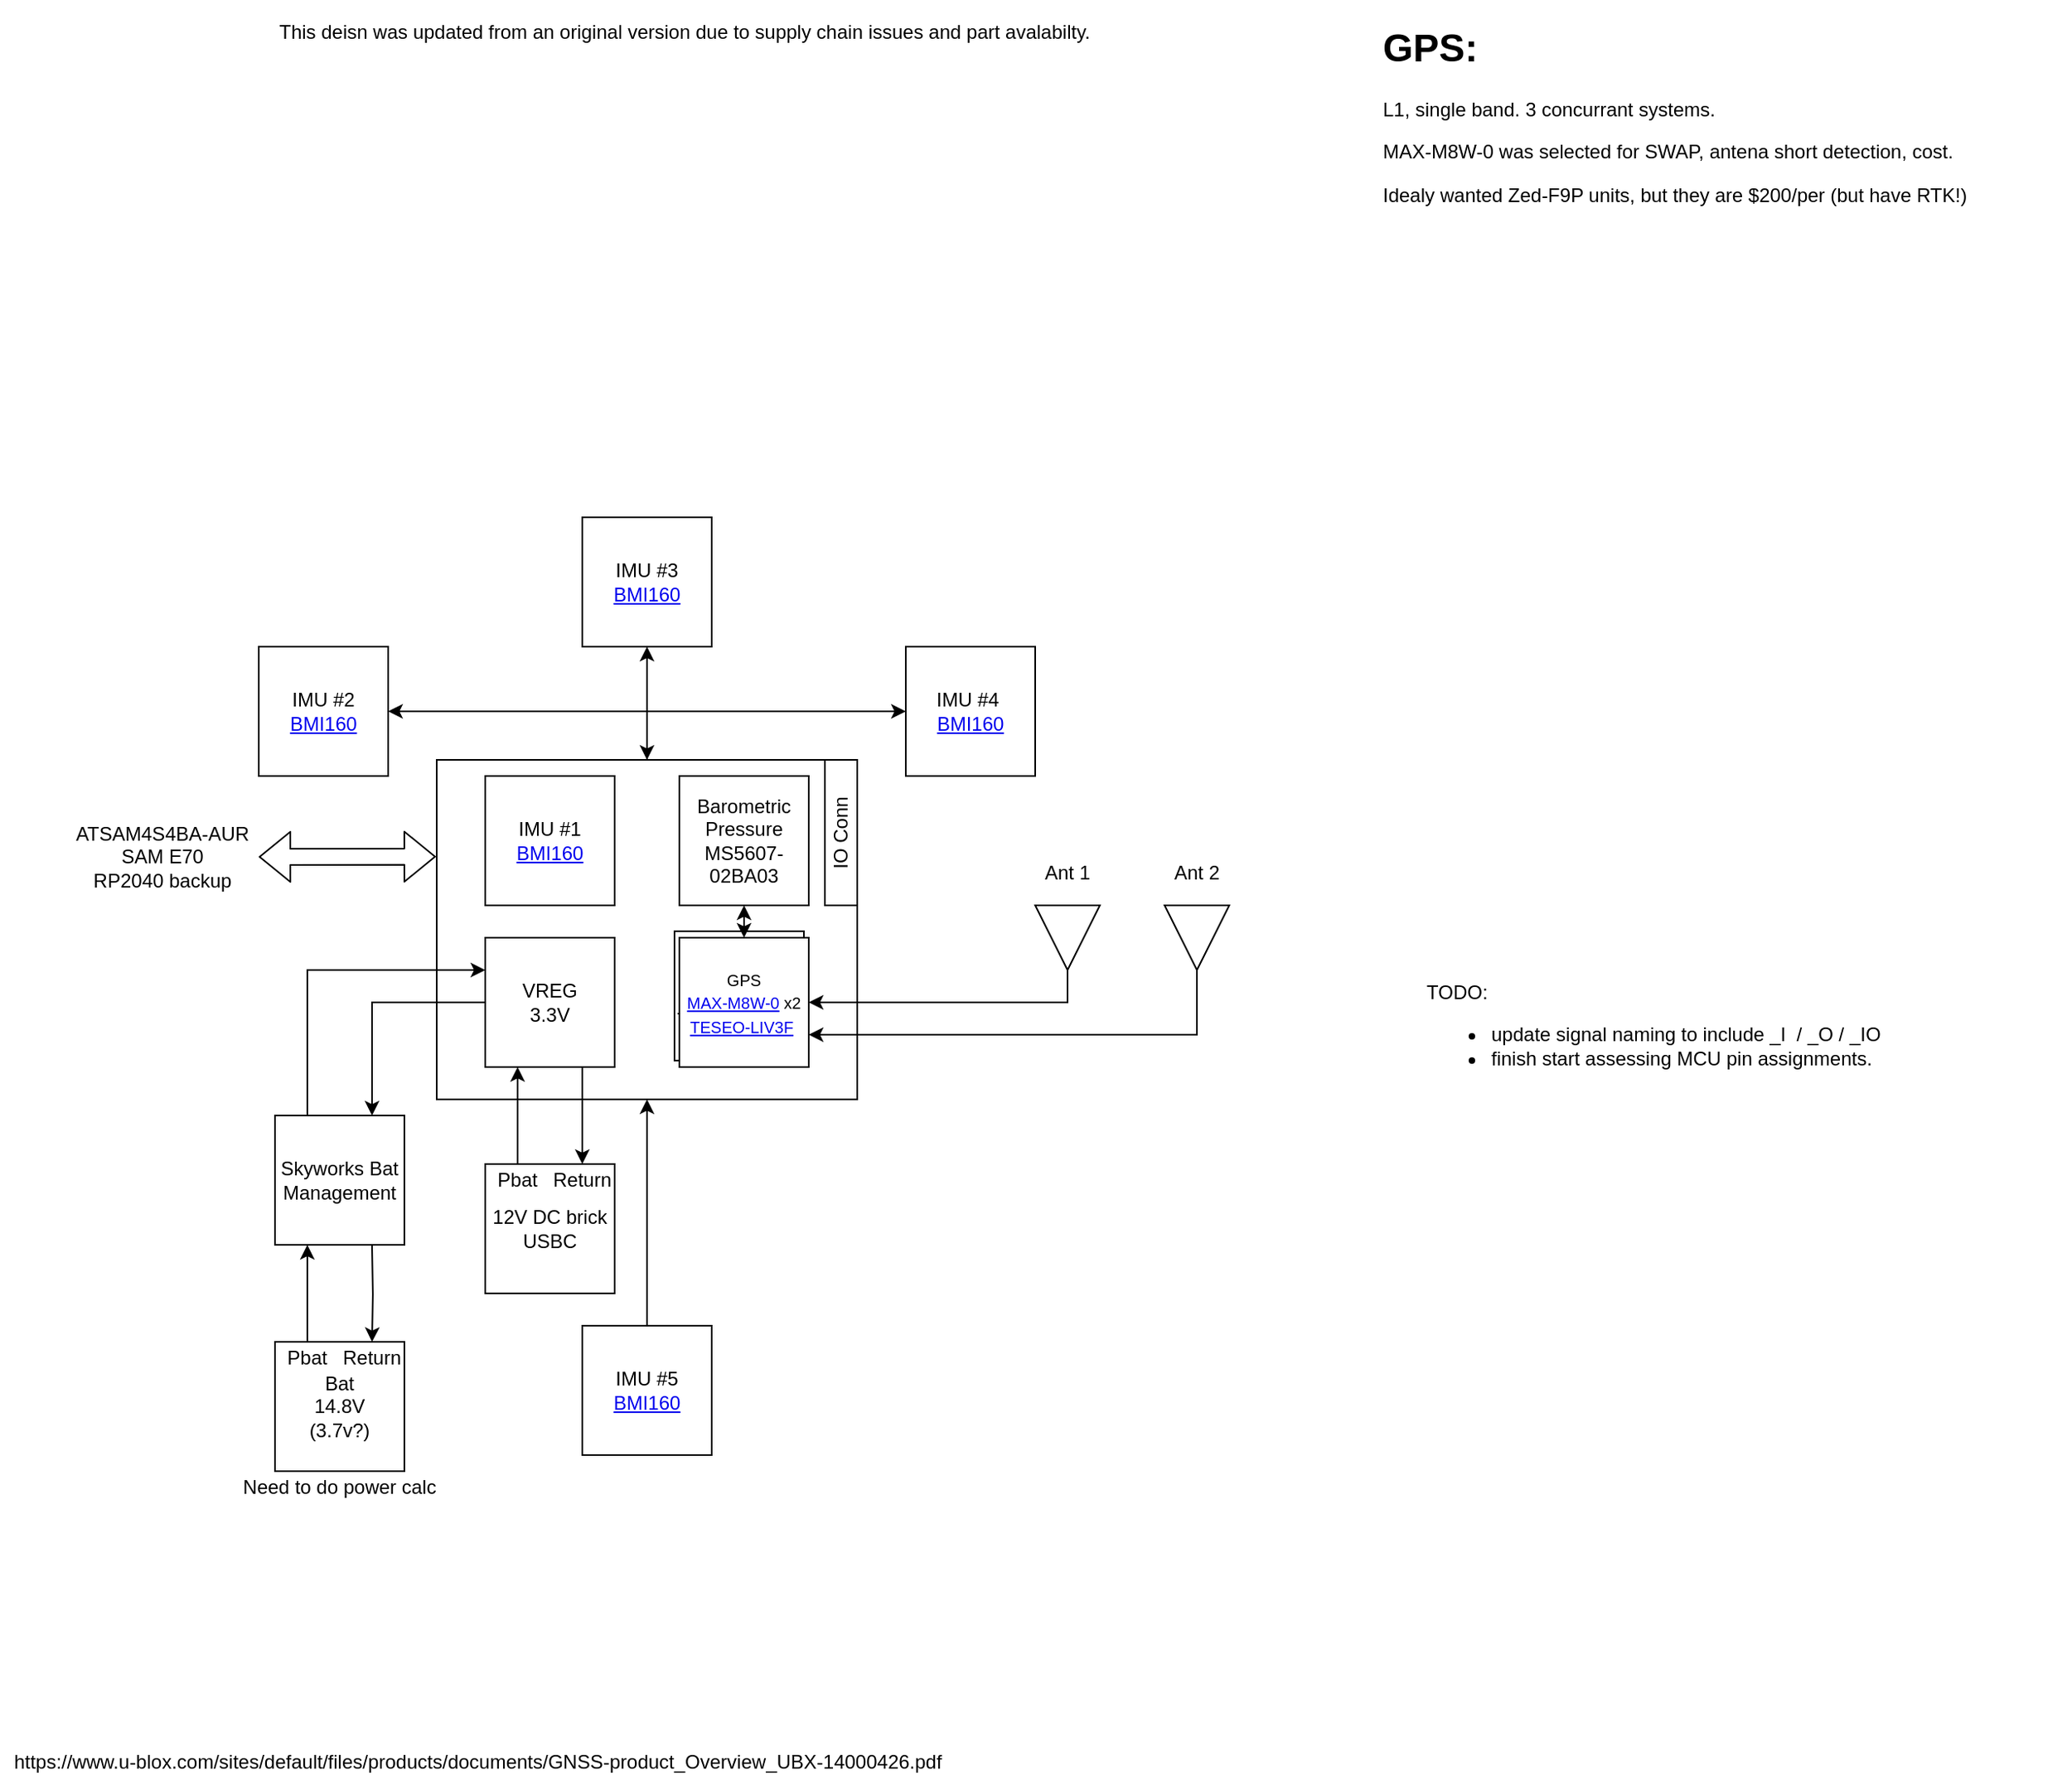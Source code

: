 <mxfile version="15.4.0" type="device" pages="9"><diagram id="IZorIqM25deDZQ3lvOUl" name="System View"><mxGraphModel dx="2060" dy="1213" grid="1" gridSize="10" guides="1" tooltips="1" connect="1" arrows="1" fold="1" page="1" pageScale="1" pageWidth="850" pageHeight="1100" math="0" shadow="0"><root><mxCell id="0"/><mxCell id="1" parent="0"/><mxCell id="xxXguVIDh1GRrL-BiTzq-10" value="" style="rounded=0;whiteSpace=wrap;html=1;" parent="1" vertex="1"><mxGeometry x="270" y="470" width="260" height="210" as="geometry"/></mxCell><mxCell id="0-v8ByVyCA2DvpYnEw4T-1" value="GPS&lt;br&gt;EVA-M8E-0&amp;nbsp;&lt;br&gt;TESEO-LIV3F" style="whiteSpace=wrap;html=1;aspect=fixed;" parent="1" vertex="1"><mxGeometry x="417" y="576" width="80" height="80" as="geometry"/></mxCell><mxCell id="xxXguVIDh1GRrL-BiTzq-13" style="edgeStyle=orthogonalEdgeStyle;rounded=0;orthogonalLoop=1;jettySize=auto;html=1;exitX=0.5;exitY=0;exitDx=0;exitDy=0;" parent="1" source="xxXguVIDh1GRrL-BiTzq-10" target="xxXguVIDh1GRrL-BiTzq-6" edge="1"><mxGeometry relative="1" as="geometry"/></mxCell><mxCell id="xxXguVIDh1GRrL-BiTzq-2" value="IMU #1&lt;br&gt;&lt;a href=&quot;https://www.bosch-sensortec.com/media/boschsensortec/downloads/datasheets/bst-bmi160-ds000.pdf&quot;&gt;BMI160&lt;/a&gt;" style="whiteSpace=wrap;html=1;aspect=fixed;" parent="1" vertex="1"><mxGeometry x="300" y="480" width="80" height="80" as="geometry"/></mxCell><mxCell id="xxXguVIDh1GRrL-BiTzq-5" value="IMU #3&lt;br&gt;&lt;a href=&quot;https://www.bosch-sensortec.com/media/boschsensortec/downloads/datasheets/bst-bmi160-ds000.pdf&quot;&gt;BMI160&lt;/a&gt;" style="whiteSpace=wrap;html=1;aspect=fixed;" parent="1" vertex="1"><mxGeometry x="360" y="320" width="80" height="80" as="geometry"/></mxCell><mxCell id="xxXguVIDh1GRrL-BiTzq-6" value="IMU #2&lt;br&gt;&lt;a href=&quot;https://www.bosch-sensortec.com/media/boschsensortec/downloads/datasheets/bst-bmi160-ds000.pdf&quot;&gt;BMI160&lt;/a&gt;" style="whiteSpace=wrap;html=1;aspect=fixed;" parent="1" vertex="1"><mxGeometry x="160" y="400" width="80" height="80" as="geometry"/></mxCell><mxCell id="xxXguVIDh1GRrL-BiTzq-7" value="IMU #4&amp;nbsp;&lt;br&gt;&lt;a href=&quot;https://www.bosch-sensortec.com/media/boschsensortec/downloads/datasheets/bst-bmi160-ds000.pdf&quot;&gt;BMI160&lt;/a&gt;" style="whiteSpace=wrap;html=1;aspect=fixed;" parent="1" vertex="1"><mxGeometry x="560" y="400" width="80" height="80" as="geometry"/></mxCell><mxCell id="MGwOUB75MGO-EaVqzdlj-11" style="edgeStyle=orthogonalEdgeStyle;rounded=0;orthogonalLoop=1;jettySize=auto;html=1;exitX=0.5;exitY=1;exitDx=0;exitDy=0;entryX=0.5;entryY=0;entryDx=0;entryDy=0;startArrow=classic;startFill=1;endArrow=classic;endFill=1;" parent="1" source="xxXguVIDh1GRrL-BiTzq-8" target="xxXguVIDh1GRrL-BiTzq-16" edge="1"><mxGeometry relative="1" as="geometry"/></mxCell><mxCell id="xxXguVIDh1GRrL-BiTzq-8" value="Barometric Pressure&lt;br&gt;MS5607-02BA03" style="whiteSpace=wrap;html=1;aspect=fixed;" parent="1" vertex="1"><mxGeometry x="420" y="480" width="80" height="80" as="geometry"/></mxCell><mxCell id="MGwOUB75MGO-EaVqzdlj-3" style="edgeStyle=orthogonalEdgeStyle;rounded=0;orthogonalLoop=1;jettySize=auto;html=1;exitX=0;exitY=0.5;exitDx=0;exitDy=0;startArrow=none;startFill=0;endArrow=classic;endFill=1;entryX=0.75;entryY=0;entryDx=0;entryDy=0;" parent="1" source="xxXguVIDh1GRrL-BiTzq-11" target="ENJhljBbOFvnMaoMr1_F-12" edge="1"><mxGeometry relative="1" as="geometry"><mxPoint x="240" y="680" as="targetPoint"/></mxGeometry></mxCell><mxCell id="MGwOUB75MGO-EaVqzdlj-10" style="edgeStyle=orthogonalEdgeStyle;rounded=0;orthogonalLoop=1;jettySize=auto;html=1;exitX=0.75;exitY=1;exitDx=0;exitDy=0;entryX=0.5;entryY=0;entryDx=0;entryDy=0;startArrow=none;startFill=0;endArrow=classic;endFill=1;" parent="1" source="xxXguVIDh1GRrL-BiTzq-11" target="MGwOUB75MGO-EaVqzdlj-8" edge="1"><mxGeometry relative="1" as="geometry"/></mxCell><mxCell id="xxXguVIDh1GRrL-BiTzq-11" value="VREG&lt;br&gt;3.3V&lt;br&gt;" style="whiteSpace=wrap;html=1;aspect=fixed;" parent="1" vertex="1"><mxGeometry x="300" y="580" width="80" height="80" as="geometry"/></mxCell><mxCell id="xxXguVIDh1GRrL-BiTzq-14" style="edgeStyle=orthogonalEdgeStyle;rounded=0;orthogonalLoop=1;jettySize=auto;html=1;exitX=0.5;exitY=0;exitDx=0;exitDy=0;entryX=0.5;entryY=1;entryDx=0;entryDy=0;" parent="1" source="xxXguVIDh1GRrL-BiTzq-10" target="xxXguVIDh1GRrL-BiTzq-5" edge="1"><mxGeometry relative="1" as="geometry"><mxPoint x="410" y="480" as="sourcePoint"/><mxPoint x="250" y="450" as="targetPoint"/></mxGeometry></mxCell><mxCell id="xxXguVIDh1GRrL-BiTzq-15" style="edgeStyle=orthogonalEdgeStyle;rounded=0;orthogonalLoop=1;jettySize=auto;html=1;exitX=0.5;exitY=0;exitDx=0;exitDy=0;entryX=0;entryY=0.5;entryDx=0;entryDy=0;startArrow=classic;startFill=1;" parent="1" source="xxXguVIDh1GRrL-BiTzq-10" target="xxXguVIDh1GRrL-BiTzq-7" edge="1"><mxGeometry relative="1" as="geometry"><mxPoint x="420" y="490" as="sourcePoint"/><mxPoint x="260" y="460" as="targetPoint"/></mxGeometry></mxCell><mxCell id="xrGIjxhwV1ZtrZrIh3Ck-3" style="edgeStyle=orthogonalEdgeStyle;rounded=0;orthogonalLoop=1;jettySize=auto;html=1;exitX=1;exitY=0.5;exitDx=0;exitDy=0;entryX=1;entryY=0.5;entryDx=0;entryDy=0;startArrow=classic;startFill=1;endArrow=none;endFill=0;" parent="1" source="xxXguVIDh1GRrL-BiTzq-16" target="xrGIjxhwV1ZtrZrIh3Ck-1" edge="1"><mxGeometry relative="1" as="geometry"/></mxCell><mxCell id="xrGIjxhwV1ZtrZrIh3Ck-4" style="edgeStyle=orthogonalEdgeStyle;rounded=0;orthogonalLoop=1;jettySize=auto;html=1;exitX=1;exitY=0.75;exitDx=0;exitDy=0;entryX=1;entryY=0.5;entryDx=0;entryDy=0;startArrow=classic;startFill=1;endArrow=none;endFill=0;" parent="1" source="xxXguVIDh1GRrL-BiTzq-16" target="xrGIjxhwV1ZtrZrIh3Ck-2" edge="1"><mxGeometry relative="1" as="geometry"/></mxCell><mxCell id="xxXguVIDh1GRrL-BiTzq-16" value="&lt;font style=&quot;font-size: 10px&quot;&gt;GPS&lt;br&gt;&lt;a href=&quot;https://www.u-blox.com/en/docs/UBX-16000093&quot;&gt;MAX-M8W-0&lt;/a&gt;&amp;nbsp;x2&lt;br&gt;&lt;a href=&quot;https://www.mouser.com/datasheet/2/389/dm00396647-1799158.pdf&quot;&gt;TESEO-LIV3F&lt;/a&gt;&amp;nbsp;&lt;/font&gt;" style="whiteSpace=wrap;html=1;aspect=fixed;" parent="1" vertex="1"><mxGeometry x="420" y="580" width="80" height="80" as="geometry"/></mxCell><mxCell id="xrGIjxhwV1ZtrZrIh3Ck-1" value="" style="triangle;whiteSpace=wrap;html=1;rotation=90;" parent="1" vertex="1"><mxGeometry x="640" y="560" width="40" height="40" as="geometry"/></mxCell><mxCell id="xrGIjxhwV1ZtrZrIh3Ck-2" value="" style="triangle;whiteSpace=wrap;html=1;rotation=90;" parent="1" vertex="1"><mxGeometry x="720" y="560" width="40" height="40" as="geometry"/></mxCell><mxCell id="MGwOUB75MGO-EaVqzdlj-2" style="edgeStyle=orthogonalEdgeStyle;rounded=0;orthogonalLoop=1;jettySize=auto;html=1;exitX=0.25;exitY=0;exitDx=0;exitDy=0;entryX=0;entryY=0.25;entryDx=0;entryDy=0;startArrow=none;startFill=0;endArrow=classic;endFill=1;" parent="1" source="ENJhljBbOFvnMaoMr1_F-12" target="xxXguVIDh1GRrL-BiTzq-11" edge="1"><mxGeometry relative="1" as="geometry"><mxPoint x="180" y="680" as="sourcePoint"/></mxGeometry></mxCell><mxCell id="MGwOUB75MGO-EaVqzdlj-6" value="12V DC brick&lt;br&gt;USBC" style="whiteSpace=wrap;html=1;aspect=fixed;" parent="1" vertex="1"><mxGeometry x="300" y="720" width="80" height="80" as="geometry"/></mxCell><mxCell id="MGwOUB75MGO-EaVqzdlj-9" style="edgeStyle=orthogonalEdgeStyle;rounded=0;orthogonalLoop=1;jettySize=auto;html=1;exitX=0.5;exitY=0;exitDx=0;exitDy=0;entryX=0.25;entryY=1;entryDx=0;entryDy=0;startArrow=none;startFill=0;endArrow=classic;endFill=1;" parent="1" source="MGwOUB75MGO-EaVqzdlj-7" target="xxXguVIDh1GRrL-BiTzq-11" edge="1"><mxGeometry relative="1" as="geometry"/></mxCell><mxCell id="MGwOUB75MGO-EaVqzdlj-7" value="Pbat" style="text;html=1;strokeColor=none;fillColor=none;align=center;verticalAlign=middle;whiteSpace=wrap;rounded=0;" parent="1" vertex="1"><mxGeometry x="300" y="720" width="40" height="20" as="geometry"/></mxCell><mxCell id="MGwOUB75MGO-EaVqzdlj-8" value="Return" style="text;html=1;strokeColor=none;fillColor=none;align=center;verticalAlign=middle;whiteSpace=wrap;rounded=0;" parent="1" vertex="1"><mxGeometry x="340" y="720" width="40" height="20" as="geometry"/></mxCell><mxCell id="MGwOUB75MGO-EaVqzdlj-19" value="IO Conn" style="rounded=0;whiteSpace=wrap;html=1;rotation=-90;" parent="1" vertex="1"><mxGeometry x="475" y="505" width="90" height="20" as="geometry"/></mxCell><mxCell id="ENJhljBbOFvnMaoMr1_F-1" value="" style="shape=flexArrow;endArrow=classic;startArrow=classic;html=1;entryX=-0.002;entryY=0.285;entryDx=0;entryDy=0;entryPerimeter=0;" parent="1" target="xxXguVIDh1GRrL-BiTzq-10" edge="1"><mxGeometry width="50" height="50" relative="1" as="geometry"><mxPoint x="160" y="530" as="sourcePoint"/><mxPoint x="230" y="520" as="targetPoint"/></mxGeometry></mxCell><mxCell id="ENJhljBbOFvnMaoMr1_F-4" value="Ant 1" style="text;html=1;strokeColor=none;fillColor=none;align=center;verticalAlign=middle;whiteSpace=wrap;rounded=0;" parent="1" vertex="1"><mxGeometry x="610" y="520" width="100" height="40" as="geometry"/></mxCell><mxCell id="ENJhljBbOFvnMaoMr1_F-5" value="Ant 2" style="text;html=1;strokeColor=none;fillColor=none;align=center;verticalAlign=middle;whiteSpace=wrap;rounded=0;" parent="1" vertex="1"><mxGeometry x="690" y="520" width="100" height="40" as="geometry"/></mxCell><mxCell id="ENJhljBbOFvnMaoMr1_F-9" value="Bat&lt;br&gt;14.8V&lt;br&gt;(3.7v?)" style="whiteSpace=wrap;html=1;aspect=fixed;" parent="1" vertex="1"><mxGeometry x="170" y="830" width="80" height="80" as="geometry"/></mxCell><mxCell id="ENJhljBbOFvnMaoMr1_F-10" value="Pbat" style="text;html=1;strokeColor=none;fillColor=none;align=center;verticalAlign=middle;whiteSpace=wrap;rounded=0;" parent="1" vertex="1"><mxGeometry x="170" y="830" width="40" height="20" as="geometry"/></mxCell><mxCell id="ENJhljBbOFvnMaoMr1_F-11" value="Return" style="text;html=1;strokeColor=none;fillColor=none;align=center;verticalAlign=middle;whiteSpace=wrap;rounded=0;" parent="1" vertex="1"><mxGeometry x="210" y="830" width="40" height="20" as="geometry"/></mxCell><mxCell id="ENJhljBbOFvnMaoMr1_F-12" value="Skyworks Bat Management" style="whiteSpace=wrap;html=1;aspect=fixed;" parent="1" vertex="1"><mxGeometry x="170" y="690" width="80" height="80" as="geometry"/></mxCell><mxCell id="ENJhljBbOFvnMaoMr1_F-13" style="edgeStyle=orthogonalEdgeStyle;rounded=0;orthogonalLoop=1;jettySize=auto;html=1;exitX=0.5;exitY=0;exitDx=0;exitDy=0;startArrow=none;startFill=0;endArrow=classic;endFill=1;entryX=0.25;entryY=1;entryDx=0;entryDy=0;" parent="1" source="ENJhljBbOFvnMaoMr1_F-10" target="ENJhljBbOFvnMaoMr1_F-12" edge="1"><mxGeometry relative="1" as="geometry"><mxPoint x="330" y="810" as="sourcePoint"/><mxPoint x="330" y="760" as="targetPoint"/></mxGeometry></mxCell><mxCell id="ENJhljBbOFvnMaoMr1_F-14" style="edgeStyle=orthogonalEdgeStyle;rounded=0;orthogonalLoop=1;jettySize=auto;html=1;startArrow=none;startFill=0;endArrow=classic;endFill=1;entryX=0.5;entryY=0;entryDx=0;entryDy=0;" parent="1" target="ENJhljBbOFvnMaoMr1_F-11" edge="1"><mxGeometry relative="1" as="geometry"><mxPoint x="230" y="770" as="sourcePoint"/><mxPoint x="200" y="780" as="targetPoint"/></mxGeometry></mxCell><mxCell id="ENJhljBbOFvnMaoMr1_F-15" value="IMU #5&lt;br&gt;&lt;a href=&quot;https://www.bosch-sensortec.com/media/boschsensortec/downloads/datasheets/bst-bmi160-ds000.pdf&quot;&gt;BMI160&lt;/a&gt;" style="whiteSpace=wrap;html=1;aspect=fixed;" parent="1" vertex="1"><mxGeometry x="360" y="820" width="80" height="80" as="geometry"/></mxCell><mxCell id="ENJhljBbOFvnMaoMr1_F-16" style="edgeStyle=orthogonalEdgeStyle;rounded=0;orthogonalLoop=1;jettySize=auto;html=1;exitX=0.5;exitY=0;exitDx=0;exitDy=0;entryX=0.5;entryY=1;entryDx=0;entryDy=0;" parent="1" source="ENJhljBbOFvnMaoMr1_F-15" target="xxXguVIDh1GRrL-BiTzq-10" edge="1"><mxGeometry relative="1" as="geometry"><mxPoint x="410" y="480" as="sourcePoint"/><mxPoint x="410" y="410" as="targetPoint"/></mxGeometry></mxCell><mxCell id="9Y6bCg4PbsNlcvGJDh9J-2" value="ATSAM4S4BA-AUR&lt;br&gt;SAM E70&lt;br&gt;RP2040 backup" style="text;html=1;align=center;verticalAlign=middle;resizable=0;points=[];autosize=1;strokeColor=none;fillColor=none;" parent="1" vertex="1"><mxGeometry x="40" y="505" width="120" height="50" as="geometry"/></mxCell><mxCell id="9mymngVuIV71hO3pxU6k-1" value="https://www.u-blox.com/sites/default/files/products/documents/GNSS-product_Overview_UBX-14000426.pdf" style="text;html=1;align=center;verticalAlign=middle;resizable=0;points=[];autosize=1;strokeColor=none;fillColor=none;" parent="1" vertex="1"><mxGeometry y="1080" width="590" height="20" as="geometry"/></mxCell><mxCell id="9mymngVuIV71hO3pxU6k-2" value="&lt;h1&gt;GPS:&lt;/h1&gt;&lt;p&gt;L1, single band. 3 concurrant systems.&amp;nbsp;&lt;/p&gt;&lt;p&gt;MAX-M8W-0 was selected for SWAP, antena short detection, cost.&lt;/p&gt;&lt;p&gt;Idealy wanted Zed-F9P units, but they are $200/per (but have RTK!)&lt;/p&gt;&lt;p&gt;&lt;br&gt;&lt;/p&gt;&lt;p&gt;&lt;br&gt;&lt;/p&gt;" style="text;html=1;strokeColor=none;fillColor=none;spacing=5;spacingTop=-20;whiteSpace=wrap;overflow=hidden;rounded=0;" parent="1" vertex="1"><mxGeometry x="850" y="10" width="390" height="130" as="geometry"/></mxCell><mxCell id="9mymngVuIV71hO3pxU6k-3" value="This deisn was updated from an original version due to supply chain issues and part avalabilty.&amp;nbsp;" style="text;html=1;strokeColor=none;fillColor=none;align=center;verticalAlign=middle;whiteSpace=wrap;rounded=0;" parent="1" vertex="1"><mxGeometry y="10" width="850" height="20" as="geometry"/></mxCell><mxCell id="FPYxribEfyaUdeFiGm3--1" value="Need to do power calc" style="text;html=1;strokeColor=none;fillColor=none;align=center;verticalAlign=middle;whiteSpace=wrap;rounded=0;" parent="1" vertex="1"><mxGeometry x="140" y="910" width="140" height="20" as="geometry"/></mxCell><mxCell id="-BUs3Z7ieUcQ7Kb2_iTO-2" value="TODO:&lt;br&gt;&lt;ul&gt;&lt;li&gt;update signal naming to include _I&amp;nbsp; / _O / _IO&amp;nbsp;&lt;/li&gt;&lt;li&gt;finish start assessing MCU pin assignments.&lt;/li&gt;&lt;/ul&gt;" style="text;html=1;strokeColor=none;fillColor=none;align=left;verticalAlign=top;whiteSpace=wrap;rounded=0;" parent="1" vertex="1"><mxGeometry x="880" y="600" width="400" height="320" as="geometry"/></mxCell></root></mxGraphModel></diagram><diagram id="ps5nEwWmUttqxceOaxnJ" name="Data"><mxGraphModel dx="2060" dy="1213" grid="1" gridSize="10" guides="1" tooltips="1" connect="1" arrows="1" fold="1" page="1" pageScale="1" pageWidth="850" pageHeight="1100" math="0" shadow="0"><root><mxCell id="v1FO1M_A6jnHMVgYyhKO-0"/><mxCell id="v1FO1M_A6jnHMVgYyhKO-1" parent="v1FO1M_A6jnHMVgYyhKO-0"/><mxCell id="7M1oSutItK_KhKxPclna-8" value="MS5607-02BA03" style="rounded=0;whiteSpace=wrap;html=1;align=right;verticalAlign=top;" parent="v1FO1M_A6jnHMVgYyhKO-1" vertex="1"><mxGeometry x="690" y="400" width="160" height="130" as="geometry"/></mxCell><mxCell id="OSsBqavPj_Z1fEMgACbE-1" value="MCU&lt;br&gt;ATSAME70N21A-AN" style="rounded=0;whiteSpace=wrap;html=1;" parent="v1FO1M_A6jnHMVgYyhKO-1" vertex="1"><mxGeometry x="300" y="400" width="260" height="160" as="geometry"/></mxCell><mxCell id="jNkFL1RaSMD0pB1kwJLM-7" value="&lt;span&gt;GPS&amp;nbsp;&lt;/span&gt;&lt;br&gt;&lt;span style=&quot;text-align: right&quot;&gt;MAX-M8W&lt;/span&gt;" style="rounded=0;whiteSpace=wrap;html=1;align=center;" parent="v1FO1M_A6jnHMVgYyhKO-1" vertex="1"><mxGeometry x="260" y="130" width="400" height="150" as="geometry"/></mxCell><mxCell id="PyAS-prGSM-YNhCS77ea-4" value="IMU #1&lt;br&gt;BMI090L" style="whiteSpace=wrap;html=1;aspect=fixed;" parent="v1FO1M_A6jnHMVgYyhKO-1" vertex="1"><mxGeometry y="360" width="160" height="160" as="geometry"/></mxCell><mxCell id="PyAS-prGSM-YNhCS77ea-6" value="IMU #1&lt;br&gt;BMI090L" style="whiteSpace=wrap;html=1;aspect=fixed;" parent="v1FO1M_A6jnHMVgYyhKO-1" vertex="1"><mxGeometry x="10" y="370" width="160" height="160" as="geometry"/></mxCell><mxCell id="PyAS-prGSM-YNhCS77ea-7" value="IMU #1&lt;br&gt;BMI090L" style="whiteSpace=wrap;html=1;aspect=fixed;" parent="v1FO1M_A6jnHMVgYyhKO-1" vertex="1"><mxGeometry x="20" y="380" width="160" height="160" as="geometry"/></mxCell><mxCell id="PyAS-prGSM-YNhCS77ea-8" value="IMU #1&lt;br&gt;BMI090L" style="whiteSpace=wrap;html=1;aspect=fixed;" parent="v1FO1M_A6jnHMVgYyhKO-1" vertex="1"><mxGeometry x="30" y="390" width="160" height="160" as="geometry"/></mxCell><mxCell id="v1FO1M_A6jnHMVgYyhKO-2" value="IMU #1&lt;br&gt;BMI160" style="whiteSpace=wrap;html=1;aspect=fixed;" parent="v1FO1M_A6jnHMVgYyhKO-1" vertex="1"><mxGeometry x="40" y="400" width="160" height="160" as="geometry"/></mxCell><mxCell id="hWQMtTRB16KoyUS8UHI2-0" style="edgeStyle=orthogonalEdgeStyle;rounded=0;orthogonalLoop=1;jettySize=auto;html=1;startArrow=classic;startFill=1;endArrow=none;endFill=0;entryX=0.5;entryY=0;entryDx=0;entryDy=0;exitX=0.5;exitY=1;exitDx=0;exitDy=0;" parent="v1FO1M_A6jnHMVgYyhKO-1" source="hWQMtTRB16KoyUS8UHI2-19" target="hWQMtTRB16KoyUS8UHI2-18" edge="1"><mxGeometry relative="1" as="geometry"><mxPoint x="530" y="590" as="sourcePoint"/><mxPoint x="510" y="720" as="targetPoint"/><Array as="points"><mxPoint x="520" y="720"/><mxPoint x="520" y="720"/></Array></mxGeometry></mxCell><mxCell id="Xl4i2641dkInL-wvLLHn-2" style="edgeStyle=orthogonalEdgeStyle;rounded=0;orthogonalLoop=1;jettySize=auto;html=1;exitX=0.5;exitY=1;exitDx=0;exitDy=0;entryX=0.5;entryY=0;entryDx=0;entryDy=0;startArrow=none;startFill=0;endArrow=classic;endFill=1;" parent="v1FO1M_A6jnHMVgYyhKO-1" source="hWQMtTRB16KoyUS8UHI2-10" target="hWQMtTRB16KoyUS8UHI2-1" edge="1"><mxGeometry relative="1" as="geometry"/></mxCell><mxCell id="hWQMtTRB16KoyUS8UHI2-10" value="TX" style="text;html=1;strokeColor=none;fillColor=none;align=center;verticalAlign=middle;whiteSpace=wrap;rounded=0;" parent="v1FO1M_A6jnHMVgYyhKO-1" vertex="1"><mxGeometry x="349.5" y="540" width="20" height="20" as="geometry"/></mxCell><mxCell id="hWQMtTRB16KoyUS8UHI2-11" value="RX" style="text;html=1;strokeColor=none;fillColor=none;align=center;verticalAlign=middle;whiteSpace=wrap;rounded=0;" parent="v1FO1M_A6jnHMVgYyhKO-1" vertex="1"><mxGeometry x="389.5" y="540" width="20" height="20" as="geometry"/></mxCell><mxCell id="hWQMtTRB16KoyUS8UHI2-12" value="UART" style="text;html=1;strokeColor=none;fillColor=none;align=center;verticalAlign=middle;whiteSpace=wrap;rounded=0;" parent="v1FO1M_A6jnHMVgYyhKO-1" vertex="1"><mxGeometry x="364.5" y="530" width="30" height="10" as="geometry"/></mxCell><mxCell id="hWQMtTRB16KoyUS8UHI2-16" value="I2C" style="text;html=1;strokeColor=none;fillColor=none;align=center;verticalAlign=middle;whiteSpace=wrap;rounded=0;" parent="v1FO1M_A6jnHMVgYyhKO-1" vertex="1"><mxGeometry x="445" y="530" width="30" height="10" as="geometry"/></mxCell><mxCell id="hWQMtTRB16KoyUS8UHI2-19" value="1PPS" style="text;html=1;strokeColor=none;fillColor=none;align=center;verticalAlign=middle;whiteSpace=wrap;rounded=0;" parent="v1FO1M_A6jnHMVgYyhKO-1" vertex="1"><mxGeometry x="500" y="540" width="40" height="20" as="geometry"/></mxCell><mxCell id="hWQMtTRB16KoyUS8UHI2-21" value="&lt;span&gt;GPS&amp;nbsp;&lt;/span&gt;&lt;br&gt;&lt;span&gt;TESEO-LIV3F&lt;/span&gt;" style="rounded=0;whiteSpace=wrap;html=1;align=center;" parent="v1FO1M_A6jnHMVgYyhKO-1" vertex="1"><mxGeometry x="260" y="730" width="400" height="150" as="geometry"/></mxCell><mxCell id="hWQMtTRB16KoyUS8UHI2-37" style="edgeStyle=orthogonalEdgeStyle;rounded=0;orthogonalLoop=1;jettySize=auto;html=1;exitX=1;exitY=0.5;exitDx=0;exitDy=0;entryX=0.5;entryY=0;entryDx=0;entryDy=0;startArrow=none;startFill=0;endArrow=none;endFill=0;" parent="v1FO1M_A6jnHMVgYyhKO-1" source="hWQMtTRB16KoyUS8UHI2-26" target="hWQMtTRB16KoyUS8UHI2-33" edge="1"><mxGeometry relative="1" as="geometry"/></mxCell><mxCell id="hWQMtTRB16KoyUS8UHI2-26" value="INT0" style="text;html=1;strokeColor=none;fillColor=none;align=center;verticalAlign=middle;whiteSpace=wrap;rounded=0;" parent="v1FO1M_A6jnHMVgYyhKO-1" vertex="1"><mxGeometry x="160" y="410" width="40" height="20" as="geometry"/></mxCell><mxCell id="hWQMtTRB16KoyUS8UHI2-36" style="edgeStyle=orthogonalEdgeStyle;rounded=0;orthogonalLoop=1;jettySize=auto;html=1;exitX=1;exitY=0.5;exitDx=0;exitDy=0;entryX=0.5;entryY=0;entryDx=0;entryDy=0;startArrow=none;startFill=0;endArrow=none;endFill=0;" parent="v1FO1M_A6jnHMVgYyhKO-1" source="hWQMtTRB16KoyUS8UHI2-27" target="hWQMtTRB16KoyUS8UHI2-30" edge="1"><mxGeometry relative="1" as="geometry"/></mxCell><mxCell id="hWQMtTRB16KoyUS8UHI2-27" value="INT1" style="text;html=1;strokeColor=none;fillColor=none;align=center;verticalAlign=middle;whiteSpace=wrap;rounded=0;" parent="v1FO1M_A6jnHMVgYyhKO-1" vertex="1"><mxGeometry x="160" y="430" width="40" height="20" as="geometry"/></mxCell><mxCell id="hWQMtTRB16KoyUS8UHI2-35" style="edgeStyle=orthogonalEdgeStyle;rounded=0;orthogonalLoop=1;jettySize=auto;html=1;exitX=1;exitY=0.5;exitDx=0;exitDy=0;entryX=0.5;entryY=0;entryDx=0;entryDy=0;startArrow=none;startFill=0;endArrow=none;endFill=0;" parent="v1FO1M_A6jnHMVgYyhKO-1" source="hWQMtTRB16KoyUS8UHI2-28" target="hWQMtTRB16KoyUS8UHI2-32" edge="1"><mxGeometry relative="1" as="geometry"/></mxCell><mxCell id="hWQMtTRB16KoyUS8UHI2-28" value="INT2" style="text;html=1;strokeColor=none;fillColor=none;align=center;verticalAlign=middle;whiteSpace=wrap;rounded=0;" parent="v1FO1M_A6jnHMVgYyhKO-1" vertex="1"><mxGeometry x="160" y="510" width="40" height="20" as="geometry"/></mxCell><mxCell id="hWQMtTRB16KoyUS8UHI2-34" style="edgeStyle=orthogonalEdgeStyle;rounded=0;orthogonalLoop=1;jettySize=auto;html=1;exitX=1;exitY=0.5;exitDx=0;exitDy=0;entryX=0.5;entryY=0;entryDx=0;entryDy=0;startArrow=none;startFill=0;endArrow=none;endFill=0;" parent="v1FO1M_A6jnHMVgYyhKO-1" source="hWQMtTRB16KoyUS8UHI2-29" target="hWQMtTRB16KoyUS8UHI2-31" edge="1"><mxGeometry relative="1" as="geometry"/></mxCell><mxCell id="hWQMtTRB16KoyUS8UHI2-29" value="INT3" style="text;html=1;strokeColor=none;fillColor=none;align=center;verticalAlign=middle;whiteSpace=wrap;rounded=0;" parent="v1FO1M_A6jnHMVgYyhKO-1" vertex="1"><mxGeometry x="160" y="530" width="40" height="20" as="geometry"/></mxCell><mxCell id="hWQMtTRB16KoyUS8UHI2-30" value="" style="ellipse;whiteSpace=wrap;html=1;aspect=fixed;align=center;" parent="v1FO1M_A6jnHMVgYyhKO-1" vertex="1"><mxGeometry x="215" y="445" width="10" height="10" as="geometry"/></mxCell><mxCell id="hWQMtTRB16KoyUS8UHI2-31" value="" style="ellipse;whiteSpace=wrap;html=1;aspect=fixed;align=center;" parent="v1FO1M_A6jnHMVgYyhKO-1" vertex="1"><mxGeometry x="215" y="545" width="10" height="10" as="geometry"/></mxCell><mxCell id="hWQMtTRB16KoyUS8UHI2-32" value="" style="ellipse;whiteSpace=wrap;html=1;aspect=fixed;align=center;" parent="v1FO1M_A6jnHMVgYyhKO-1" vertex="1"><mxGeometry x="215" y="525" width="10" height="10" as="geometry"/></mxCell><mxCell id="hWQMtTRB16KoyUS8UHI2-33" value="" style="ellipse;whiteSpace=wrap;html=1;aspect=fixed;align=center;" parent="v1FO1M_A6jnHMVgYyhKO-1" vertex="1"><mxGeometry x="215" y="425" width="10" height="10" as="geometry"/></mxCell><mxCell id="hWQMtTRB16KoyUS8UHI2-1" value="RX" style="text;html=1;strokeColor=none;fillColor=none;align=center;verticalAlign=middle;whiteSpace=wrap;rounded=0;" parent="v1FO1M_A6jnHMVgYyhKO-1" vertex="1"><mxGeometry x="339.5" y="730" width="40" height="20" as="geometry"/></mxCell><mxCell id="hWQMtTRB16KoyUS8UHI2-5" value="TX" style="text;html=1;strokeColor=none;fillColor=none;align=center;verticalAlign=middle;whiteSpace=wrap;rounded=0;" parent="v1FO1M_A6jnHMVgYyhKO-1" vertex="1"><mxGeometry x="379.5" y="730" width="40" height="20" as="geometry"/></mxCell><mxCell id="hWQMtTRB16KoyUS8UHI2-13" value="UART" style="text;html=1;strokeColor=none;fillColor=none;align=center;verticalAlign=middle;whiteSpace=wrap;rounded=0;" parent="v1FO1M_A6jnHMVgYyhKO-1" vertex="1"><mxGeometry x="364.5" y="750" width="30" height="20" as="geometry"/></mxCell><mxCell id="hWQMtTRB16KoyUS8UHI2-14" value="I2C" style="text;html=1;strokeColor=none;fillColor=none;align=center;verticalAlign=middle;whiteSpace=wrap;rounded=0;" parent="v1FO1M_A6jnHMVgYyhKO-1" vertex="1"><mxGeometry x="445" y="750" width="30" height="20" as="geometry"/></mxCell><mxCell id="hWQMtTRB16KoyUS8UHI2-18" value="1PPS" style="text;html=1;strokeColor=none;fillColor=none;align=center;verticalAlign=middle;whiteSpace=wrap;rounded=0;" parent="v1FO1M_A6jnHMVgYyhKO-1" vertex="1"><mxGeometry x="500" y="730" width="40" height="20" as="geometry"/></mxCell><mxCell id="hWQMtTRB16KoyUS8UHI2-22" value="SCL" style="text;html=1;strokeColor=none;fillColor=none;align=center;verticalAlign=middle;whiteSpace=wrap;rounded=0;" parent="v1FO1M_A6jnHMVgYyhKO-1" vertex="1"><mxGeometry x="420" y="730" width="40" height="20" as="geometry"/></mxCell><mxCell id="hWQMtTRB16KoyUS8UHI2-23" value="SDA" style="text;html=1;strokeColor=none;fillColor=none;align=center;verticalAlign=middle;whiteSpace=wrap;rounded=0;" parent="v1FO1M_A6jnHMVgYyhKO-1" vertex="1"><mxGeometry x="460" y="730" width="40" height="20" as="geometry"/></mxCell><mxCell id="hWQMtTRB16KoyUS8UHI2-25" value="nReset" style="text;html=1;strokeColor=none;fillColor=none;align=center;verticalAlign=middle;whiteSpace=wrap;rounded=0;" parent="v1FO1M_A6jnHMVgYyhKO-1" vertex="1"><mxGeometry x="600" y="730" width="40" height="30" as="geometry"/></mxCell><mxCell id="zir5Nn8zczfPgBuQf9HQ-0" style="edgeStyle=orthogonalEdgeStyle;rounded=0;orthogonalLoop=1;jettySize=auto;html=1;exitX=0.5;exitY=1;exitDx=0;exitDy=0;startArrow=classic;startFill=1;endArrow=classic;endFill=1;entryX=0.5;entryY=0;entryDx=0;entryDy=0;" parent="v1FO1M_A6jnHMVgYyhKO-1" source="Xl4i2641dkInL-wvLLHn-1" target="hWQMtTRB16KoyUS8UHI2-23" edge="1"><mxGeometry relative="1" as="geometry"><mxPoint x="475" y="560" as="sourcePoint"/><mxPoint x="370" y="700" as="targetPoint"/><Array as="points"><mxPoint x="480" y="710"/><mxPoint x="480" y="710"/></Array></mxGeometry></mxCell><mxCell id="zir5Nn8zczfPgBuQf9HQ-1" style="edgeStyle=orthogonalEdgeStyle;rounded=0;orthogonalLoop=1;jettySize=auto;html=1;exitX=0.5;exitY=1;exitDx=0;exitDy=0;startArrow=classic;startFill=1;endArrow=classic;endFill=1;entryX=0.5;entryY=0;entryDx=0;entryDy=0;" parent="v1FO1M_A6jnHMVgYyhKO-1" source="Xl4i2641dkInL-wvLLHn-0" target="hWQMtTRB16KoyUS8UHI2-22" edge="1"><mxGeometry relative="1" as="geometry"><mxPoint x="445" y="560" as="sourcePoint"/><mxPoint x="425" y="740" as="targetPoint"/><Array as="points"><mxPoint x="440" y="610"/><mxPoint x="440" y="610"/></Array></mxGeometry></mxCell><mxCell id="zir5Nn8zczfPgBuQf9HQ-2" style="edgeStyle=orthogonalEdgeStyle;rounded=0;orthogonalLoop=1;jettySize=auto;html=1;exitX=0.5;exitY=1;exitDx=0;exitDy=0;startArrow=classic;startFill=1;endArrow=none;endFill=0;entryX=0.5;entryY=0;entryDx=0;entryDy=0;" parent="v1FO1M_A6jnHMVgYyhKO-1" source="hWQMtTRB16KoyUS8UHI2-11" target="hWQMtTRB16KoyUS8UHI2-5" edge="1"><mxGeometry relative="1" as="geometry"><mxPoint x="455" y="570" as="sourcePoint"/><mxPoint x="395" y="740" as="targetPoint"/><Array as="points"><mxPoint x="400" y="600"/><mxPoint x="400" y="600"/></Array></mxGeometry></mxCell><mxCell id="tNwdNBOZc-O9gHmROM5f-12" style="edgeStyle=orthogonalEdgeStyle;rounded=0;orthogonalLoop=1;jettySize=auto;html=1;exitX=1;exitY=0.5;exitDx=0;exitDy=0;startArrow=none;startFill=0;endArrow=classic;endFill=1;entryX=0.5;entryY=0;entryDx=0;entryDy=0;" parent="v1FO1M_A6jnHMVgYyhKO-1" source="tNwdNBOZc-O9gHmROM5f-9" target="hWQMtTRB16KoyUS8UHI2-25" edge="1"><mxGeometry relative="1" as="geometry"><mxPoint x="568.091" y="645" as="targetPoint"/><Array as="points"><mxPoint x="620" y="530"/></Array></mxGeometry></mxCell><mxCell id="tNwdNBOZc-O9gHmROM5f-9" value="GPIO1" style="text;html=1;strokeColor=none;fillColor=none;align=center;verticalAlign=middle;whiteSpace=wrap;rounded=0;" parent="v1FO1M_A6jnHMVgYyhKO-1" vertex="1"><mxGeometry x="520" y="520" width="40" height="20" as="geometry"/></mxCell><mxCell id="jNkFL1RaSMD0pB1kwJLM-0" value="1PPS" style="text;html=1;strokeColor=none;fillColor=none;align=center;verticalAlign=middle;whiteSpace=wrap;rounded=0;" parent="v1FO1M_A6jnHMVgYyhKO-1" vertex="1"><mxGeometry x="260" y="260" width="40" height="20" as="geometry"/></mxCell><mxCell id="jNkFL1RaSMD0pB1kwJLM-2" value="Resetn" style="text;html=1;strokeColor=none;fillColor=none;align=center;verticalAlign=middle;whiteSpace=wrap;rounded=0;" parent="v1FO1M_A6jnHMVgYyhKO-1" vertex="1"><mxGeometry x="620" y="260" width="40" height="20" as="geometry"/></mxCell><mxCell id="jNkFL1RaSMD0pB1kwJLM-24" style="edgeStyle=orthogonalEdgeStyle;rounded=0;orthogonalLoop=1;jettySize=auto;html=1;exitX=0.5;exitY=1;exitDx=0;exitDy=0;entryX=0.5;entryY=0;entryDx=0;entryDy=0;startArrow=classic;startFill=1;endArrow=classic;endFill=1;fontSize=12;" parent="v1FO1M_A6jnHMVgYyhKO-1" source="jNkFL1RaSMD0pB1kwJLM-3" target="X5gMK9ddGbDd-RT7nLNZ-8" edge="1"><mxGeometry relative="1" as="geometry"><Array as="points"><mxPoint x="430" y="310"/><mxPoint x="420" y="310"/></Array><mxPoint x="415" y="400.0" as="targetPoint"/></mxGeometry></mxCell><mxCell id="jNkFL1RaSMD0pB1kwJLM-3" value="SDA" style="text;html=1;strokeColor=none;fillColor=none;align=center;verticalAlign=middle;whiteSpace=wrap;rounded=0;" parent="v1FO1M_A6jnHMVgYyhKO-1" vertex="1"><mxGeometry x="410" y="260" width="40" height="20" as="geometry"/></mxCell><mxCell id="jNkFL1RaSMD0pB1kwJLM-25" style="edgeStyle=orthogonalEdgeStyle;rounded=0;orthogonalLoop=1;jettySize=auto;html=1;exitX=0.5;exitY=1;exitDx=0;exitDy=0;entryX=0.5;entryY=0;entryDx=0;entryDy=0;startArrow=classic;startFill=1;endArrow=classic;endFill=1;fontSize=12;" parent="v1FO1M_A6jnHMVgYyhKO-1" source="jNkFL1RaSMD0pB1kwJLM-4" target="X5gMK9ddGbDd-RT7nLNZ-7" edge="1"><mxGeometry relative="1" as="geometry"><Array as="points"><mxPoint x="390" y="300"/><mxPoint x="380" y="300"/></Array><mxPoint x="385" y="400.0" as="targetPoint"/></mxGeometry></mxCell><mxCell id="jNkFL1RaSMD0pB1kwJLM-4" value="SCL" style="text;html=1;strokeColor=none;fillColor=none;align=center;verticalAlign=middle;whiteSpace=wrap;rounded=0;" parent="v1FO1M_A6jnHMVgYyhKO-1" vertex="1"><mxGeometry x="370" y="260" width="40" height="20" as="geometry"/></mxCell><mxCell id="jNkFL1RaSMD0pB1kwJLM-5" value="TxD" style="text;html=1;strokeColor=none;fillColor=none;align=center;verticalAlign=middle;whiteSpace=wrap;rounded=0;" parent="v1FO1M_A6jnHMVgYyhKO-1" vertex="1"><mxGeometry x="300" y="260" width="30" height="20" as="geometry"/></mxCell><mxCell id="jNkFL1RaSMD0pB1kwJLM-6" value="RxD" style="text;html=1;strokeColor=none;fillColor=none;align=center;verticalAlign=middle;whiteSpace=wrap;rounded=0;" parent="v1FO1M_A6jnHMVgYyhKO-1" vertex="1"><mxGeometry x="330.75" y="260" width="40.5" height="20" as="geometry"/></mxCell><mxCell id="jNkFL1RaSMD0pB1kwJLM-18" style="edgeStyle=orthogonalEdgeStyle;rounded=0;orthogonalLoop=1;jettySize=auto;html=1;exitX=0.5;exitY=0;exitDx=0;exitDy=0;entryX=0.5;entryY=1;entryDx=0;entryDy=0;startArrow=none;startFill=0;endArrow=classic;endFill=1;fontSize=12;" parent="v1FO1M_A6jnHMVgYyhKO-1" source="jNkFL1RaSMD0pB1kwJLM-17" target="jNkFL1RaSMD0pB1kwJLM-2" edge="1"><mxGeometry relative="1" as="geometry"><mxPoint x="578.091" y="343.5" as="targetPoint"/></mxGeometry></mxCell><mxCell id="jNkFL1RaSMD0pB1kwJLM-17" value="GPIO" style="text;html=1;strokeColor=none;fillColor=none;align=center;verticalAlign=middle;whiteSpace=wrap;rounded=0;" parent="v1FO1M_A6jnHMVgYyhKO-1" vertex="1"><mxGeometry x="520" y="400" width="40" height="20" as="geometry"/></mxCell><mxCell id="jNkFL1RaSMD0pB1kwJLM-23" value="I2C" style="text;html=1;strokeColor=none;fillColor=none;align=center;verticalAlign=middle;whiteSpace=wrap;rounded=0;" parent="v1FO1M_A6jnHMVgYyhKO-1" vertex="1"><mxGeometry x="390" y="415" width="30" height="10" as="geometry"/></mxCell><mxCell id="jNkFL1RaSMD0pB1kwJLM-37" style="edgeStyle=orthogonalEdgeStyle;rounded=0;orthogonalLoop=1;jettySize=auto;html=1;entryX=0.5;entryY=1;entryDx=0;entryDy=0;startArrow=none;startFill=0;endArrow=classic;endFill=1;fontSize=12;exitX=0.5;exitY=0;exitDx=0;exitDy=0;" parent="v1FO1M_A6jnHMVgYyhKO-1" source="jNkFL1RaSMD0pB1kwJLM-26" target="jNkFL1RaSMD0pB1kwJLM-6" edge="1"><mxGeometry relative="1" as="geometry"><mxPoint x="360" y="370" as="sourcePoint"/></mxGeometry></mxCell><mxCell id="jNkFL1RaSMD0pB1kwJLM-26" value="TX" style="text;html=1;strokeColor=none;fillColor=none;align=left;verticalAlign=middle;whiteSpace=wrap;rounded=0;" parent="v1FO1M_A6jnHMVgYyhKO-1" vertex="1"><mxGeometry x="341" y="400" width="20" height="20" as="geometry"/></mxCell><mxCell id="jNkFL1RaSMD0pB1kwJLM-38" style="edgeStyle=orthogonalEdgeStyle;rounded=0;orthogonalLoop=1;jettySize=auto;html=1;entryX=0.5;entryY=1;entryDx=0;entryDy=0;startArrow=classic;startFill=1;endArrow=none;endFill=0;fontSize=12;exitX=0.5;exitY=0;exitDx=0;exitDy=0;" parent="v1FO1M_A6jnHMVgYyhKO-1" source="jNkFL1RaSMD0pB1kwJLM-27" target="jNkFL1RaSMD0pB1kwJLM-5" edge="1"><mxGeometry relative="1" as="geometry"><mxPoint x="340" y="370" as="sourcePoint"/></mxGeometry></mxCell><mxCell id="jNkFL1RaSMD0pB1kwJLM-27" value="RX" style="text;html=1;strokeColor=none;fillColor=none;align=left;verticalAlign=middle;whiteSpace=wrap;rounded=0;" parent="v1FO1M_A6jnHMVgYyhKO-1" vertex="1"><mxGeometry x="320" y="400" width="21" height="20" as="geometry"/></mxCell><mxCell id="jNkFL1RaSMD0pB1kwJLM-39" style="edgeStyle=orthogonalEdgeStyle;rounded=0;orthogonalLoop=1;jettySize=auto;html=1;startArrow=classic;startFill=1;endArrow=none;endFill=0;fontSize=12;entryX=0.5;entryY=1;entryDx=0;entryDy=0;exitX=0;exitY=0.5;exitDx=0;exitDy=0;" parent="v1FO1M_A6jnHMVgYyhKO-1" source="jNkFL1RaSMD0pB1kwJLM-29" target="jNkFL1RaSMD0pB1kwJLM-0" edge="1"><mxGeometry relative="1" as="geometry"><mxPoint x="300" y="330" as="targetPoint"/><mxPoint x="270" y="460" as="sourcePoint"/></mxGeometry></mxCell><mxCell id="jNkFL1RaSMD0pB1kwJLM-29" value="GPIO" style="text;html=1;strokeColor=none;fillColor=none;align=left;verticalAlign=middle;whiteSpace=wrap;rounded=0;" parent="v1FO1M_A6jnHMVgYyhKO-1" vertex="1"><mxGeometry x="301" y="425" width="40" height="20" as="geometry"/></mxCell><mxCell id="jNkFL1RaSMD0pB1kwJLM-34" value="SDA" style="text;html=1;strokeColor=none;fillColor=none;align=left;verticalAlign=middle;whiteSpace=wrap;rounded=0;" parent="v1FO1M_A6jnHMVgYyhKO-1" vertex="1"><mxGeometry x="299.5" y="500" width="40" height="20" as="geometry"/></mxCell><mxCell id="jNkFL1RaSMD0pB1kwJLM-35" value="SCL" style="text;html=1;strokeColor=none;fillColor=none;align=left;verticalAlign=middle;whiteSpace=wrap;rounded=0;" parent="v1FO1M_A6jnHMVgYyhKO-1" vertex="1"><mxGeometry x="300" y="480" width="40" height="20" as="geometry"/></mxCell><mxCell id="jNkFL1RaSMD0pB1kwJLM-36" value="I2C" style="text;html=1;strokeColor=none;fillColor=none;align=center;verticalAlign=middle;whiteSpace=wrap;rounded=0;" parent="v1FO1M_A6jnHMVgYyhKO-1" vertex="1"><mxGeometry x="330.75" y="490" width="30" height="20" as="geometry"/></mxCell><mxCell id="jNkFL1RaSMD0pB1kwJLM-42" style="edgeStyle=orthogonalEdgeStyle;rounded=0;orthogonalLoop=1;jettySize=auto;html=1;exitX=1;exitY=0.5;exitDx=0;exitDy=0;entryX=0;entryY=0.5;entryDx=0;entryDy=0;startArrow=classic;startFill=1;endArrow=classic;endFill=1;fontSize=12;" parent="v1FO1M_A6jnHMVgYyhKO-1" source="jNkFL1RaSMD0pB1kwJLM-40" target="jNkFL1RaSMD0pB1kwJLM-35" edge="1"><mxGeometry relative="1" as="geometry"><Array as="points"><mxPoint x="240" y="470"/><mxPoint x="240" y="490"/></Array></mxGeometry></mxCell><mxCell id="jNkFL1RaSMD0pB1kwJLM-40" value="SCL" style="text;html=1;strokeColor=none;fillColor=none;align=right;verticalAlign=middle;whiteSpace=wrap;rounded=0;" parent="v1FO1M_A6jnHMVgYyhKO-1" vertex="1"><mxGeometry x="160" y="460" width="40" height="20" as="geometry"/></mxCell><mxCell id="jNkFL1RaSMD0pB1kwJLM-43" style="edgeStyle=orthogonalEdgeStyle;rounded=0;orthogonalLoop=1;jettySize=auto;html=1;exitX=1;exitY=0.5;exitDx=0;exitDy=0;entryX=0;entryY=0.5;entryDx=0;entryDy=0;startArrow=classic;startFill=1;endArrow=classic;endFill=1;fontSize=12;" parent="v1FO1M_A6jnHMVgYyhKO-1" source="jNkFL1RaSMD0pB1kwJLM-41" target="jNkFL1RaSMD0pB1kwJLM-34" edge="1"><mxGeometry relative="1" as="geometry"><Array as="points"><mxPoint x="220" y="490"/><mxPoint x="220" y="510"/></Array></mxGeometry></mxCell><mxCell id="jNkFL1RaSMD0pB1kwJLM-41" value="SDA" style="text;html=1;strokeColor=none;fillColor=none;align=right;verticalAlign=middle;whiteSpace=wrap;rounded=0;" parent="v1FO1M_A6jnHMVgYyhKO-1" vertex="1"><mxGeometry x="160" y="480" width="40" height="20" as="geometry"/></mxCell><mxCell id="X5gMK9ddGbDd-RT7nLNZ-0" value="SEL1" style="text;html=1;align=center;verticalAlign=middle;resizable=0;points=[];autosize=1;" parent="v1FO1M_A6jnHMVgYyhKO-1" vertex="1"><mxGeometry x="450" y="260" width="40" height="20" as="geometry"/></mxCell><mxCell id="X5gMK9ddGbDd-RT7nLNZ-1" value="SEL2" style="text;html=1;align=center;verticalAlign=middle;resizable=0;points=[];autosize=1;" parent="v1FO1M_A6jnHMVgYyhKO-1" vertex="1"><mxGeometry x="490" y="260" width="40" height="20" as="geometry"/></mxCell><mxCell id="X5gMK9ddGbDd-RT7nLNZ-6" style="edgeStyle=orthogonalEdgeStyle;rounded=0;orthogonalLoop=1;jettySize=auto;html=1;entryX=0.5;entryY=1;entryDx=0;entryDy=0;entryPerimeter=0;" parent="v1FO1M_A6jnHMVgYyhKO-1" source="X5gMK9ddGbDd-RT7nLNZ-3" target="X5gMK9ddGbDd-RT7nLNZ-1" edge="1"><mxGeometry relative="1" as="geometry"><Array as="points"><mxPoint x="500" y="330"/><mxPoint x="510" y="330"/></Array></mxGeometry></mxCell><mxCell id="X5gMK9ddGbDd-RT7nLNZ-3" value="GPIO" style="text;html=1;strokeColor=none;fillColor=none;align=center;verticalAlign=middle;whiteSpace=wrap;rounded=0;" parent="v1FO1M_A6jnHMVgYyhKO-1" vertex="1"><mxGeometry x="480" y="400" width="40" height="20" as="geometry"/></mxCell><mxCell id="X5gMK9ddGbDd-RT7nLNZ-5" style="edgeStyle=orthogonalEdgeStyle;rounded=0;orthogonalLoop=1;jettySize=auto;html=1;entryX=0.5;entryY=1;entryDx=0;entryDy=0;entryPerimeter=0;" parent="v1FO1M_A6jnHMVgYyhKO-1" source="X5gMK9ddGbDd-RT7nLNZ-4" target="X5gMK9ddGbDd-RT7nLNZ-0" edge="1"><mxGeometry relative="1" as="geometry"><Array as="points"><mxPoint x="460" y="320"/><mxPoint x="470" y="320"/></Array></mxGeometry></mxCell><mxCell id="X5gMK9ddGbDd-RT7nLNZ-4" value="GPIO" style="text;html=1;strokeColor=none;fillColor=none;align=center;verticalAlign=middle;whiteSpace=wrap;rounded=0;" parent="v1FO1M_A6jnHMVgYyhKO-1" vertex="1"><mxGeometry x="440" y="400" width="40" height="20" as="geometry"/></mxCell><mxCell id="X5gMK9ddGbDd-RT7nLNZ-7" value="SCL" style="text;html=1;strokeColor=none;fillColor=none;align=center;verticalAlign=middle;whiteSpace=wrap;rounded=0;" parent="v1FO1M_A6jnHMVgYyhKO-1" vertex="1"><mxGeometry x="360" y="400" width="40" height="20" as="geometry"/></mxCell><mxCell id="X5gMK9ddGbDd-RT7nLNZ-8" value="SDA" style="text;html=1;strokeColor=none;fillColor=none;align=center;verticalAlign=middle;whiteSpace=wrap;rounded=0;" parent="v1FO1M_A6jnHMVgYyhKO-1" vertex="1"><mxGeometry x="400" y="400" width="40" height="20" as="geometry"/></mxCell><mxCell id="X5gMK9ddGbDd-RT7nLNZ-10" value="&lt;h1&gt;Data View&lt;/h1&gt;&lt;p style=&quot;text-align: left&quot;&gt;This view shows system level data paths.&lt;/p&gt;" style="text;html=1;strokeColor=none;fillColor=none;spacing=5;spacingTop=-20;whiteSpace=wrap;overflow=hidden;rounded=0;align=center;" parent="v1FO1M_A6jnHMVgYyhKO-1" vertex="1"><mxGeometry y="10" width="190" height="110" as="geometry"/></mxCell><mxCell id="bW_dyTllXW5FvfGC_LLk-0" value="&lt;span&gt;IO needed:&lt;br&gt;I2C bus. (2 GPIO)&lt;br&gt;1ctrl signal (input)&lt;br&gt;1 signal (output)&amp;nbsp;&lt;span style=&quot;white-space: pre&quot;&gt;&#9;&lt;/span&gt;&lt;br&gt;2 UART (TX/RX)&lt;br&gt;6 IO total.&amp;nbsp;&lt;br&gt;&lt;br&gt;&lt;br&gt;&lt;/span&gt;" style="text;html=1;strokeColor=none;fillColor=none;align=left;verticalAlign=top;whiteSpace=wrap;rounded=0;fontSize=12;" parent="v1FO1M_A6jnHMVgYyhKO-1" vertex="1"><mxGeometry x="550" y="130" width="360" height="130" as="geometry"/></mxCell><mxCell id="Xl4i2641dkInL-wvLLHn-0" value="SCL" style="text;html=1;strokeColor=none;fillColor=none;align=center;verticalAlign=middle;whiteSpace=wrap;rounded=0;" parent="v1FO1M_A6jnHMVgYyhKO-1" vertex="1"><mxGeometry x="420" y="540" width="40" height="20" as="geometry"/></mxCell><mxCell id="Xl4i2641dkInL-wvLLHn-1" value="SDA" style="text;html=1;strokeColor=none;fillColor=none;align=center;verticalAlign=middle;whiteSpace=wrap;rounded=0;" parent="v1FO1M_A6jnHMVgYyhKO-1" vertex="1"><mxGeometry x="460" y="540" width="40" height="20" as="geometry"/></mxCell><mxCell id="7M1oSutItK_KhKxPclna-0" value="CSB" style="text;html=1;strokeColor=none;fillColor=none;align=left;verticalAlign=middle;whiteSpace=wrap;rounded=0;fontSize=12;" parent="v1FO1M_A6jnHMVgYyhKO-1" vertex="1"><mxGeometry x="30" y="660" width="120" height="20" as="geometry"/></mxCell><mxCell id="7M1oSutItK_KhKxPclna-1" value="INT2" style="text;html=1;strokeColor=none;fillColor=none;align=left;verticalAlign=middle;whiteSpace=wrap;rounded=0;fontSize=12;" parent="v1FO1M_A6jnHMVgYyhKO-1" vertex="1"><mxGeometry x="30" y="740" width="120" height="20" as="geometry"/></mxCell><mxCell id="7M1oSutItK_KhKxPclna-2" value="MISO" style="text;html=1;strokeColor=none;fillColor=none;align=left;verticalAlign=middle;whiteSpace=wrap;rounded=0;fontSize=12;" parent="v1FO1M_A6jnHMVgYyhKO-1" vertex="1"><mxGeometry x="30" y="600" width="120" height="20" as="geometry"/></mxCell><mxCell id="7M1oSutItK_KhKxPclna-3" value="OCSB" style="text;html=1;strokeColor=none;fillColor=none;align=left;verticalAlign=middle;whiteSpace=wrap;rounded=0;fontSize=12;" parent="v1FO1M_A6jnHMVgYyhKO-1" vertex="1"><mxGeometry x="30" y="680" width="120" height="20" as="geometry"/></mxCell><mxCell id="7M1oSutItK_KhKxPclna-4" value="OSDO" style="text;html=1;strokeColor=none;fillColor=none;align=left;verticalAlign=middle;whiteSpace=wrap;rounded=0;fontSize=12;" parent="v1FO1M_A6jnHMVgYyhKO-1" vertex="1"><mxGeometry x="30" y="700" width="120" height="20" as="geometry"/></mxCell><mxCell id="7M1oSutItK_KhKxPclna-5" value="MOSI" style="text;html=1;strokeColor=none;fillColor=none;align=left;verticalAlign=middle;whiteSpace=wrap;rounded=0;fontSize=12;" parent="v1FO1M_A6jnHMVgYyhKO-1" vertex="1"><mxGeometry x="30" y="620" width="120" height="20" as="geometry"/></mxCell><mxCell id="7M1oSutItK_KhKxPclna-6" value="INT1" style="text;html=1;strokeColor=none;fillColor=none;align=left;verticalAlign=middle;whiteSpace=wrap;rounded=0;fontSize=12;" parent="v1FO1M_A6jnHMVgYyhKO-1" vertex="1"><mxGeometry x="30" y="720" width="120" height="20" as="geometry"/></mxCell><mxCell id="7M1oSutItK_KhKxPclna-7" value="SCK" style="text;html=1;strokeColor=none;fillColor=none;align=left;verticalAlign=middle;whiteSpace=wrap;rounded=0;fontSize=12;" parent="v1FO1M_A6jnHMVgYyhKO-1" vertex="1"><mxGeometry x="30" y="640" width="120" height="20" as="geometry"/></mxCell><mxCell id="exJ-FcB5QmN7bjSkPq1d-0" value="CSB" style="text;html=1;strokeColor=none;fillColor=none;align=left;verticalAlign=middle;whiteSpace=wrap;rounded=0;fontSize=12;" parent="v1FO1M_A6jnHMVgYyhKO-1" vertex="1"><mxGeometry x="690" y="500" width="120" height="20" as="geometry"/></mxCell><mxCell id="exJ-FcB5QmN7bjSkPq1d-10" style="edgeStyle=orthogonalEdgeStyle;rounded=0;orthogonalLoop=1;jettySize=auto;html=1;entryX=1;entryY=0.5;entryDx=0;entryDy=0;startArrow=none;startFill=0;endArrow=classic;endFill=1;" parent="v1FO1M_A6jnHMVgYyhKO-1" source="exJ-FcB5QmN7bjSkPq1d-1" target="exJ-FcB5QmN7bjSkPq1d-7" edge="1"><mxGeometry relative="1" as="geometry"/></mxCell><mxCell id="exJ-FcB5QmN7bjSkPq1d-1" value="SDO" style="text;html=1;strokeColor=none;fillColor=none;align=left;verticalAlign=middle;whiteSpace=wrap;rounded=0;fontSize=12;" parent="v1FO1M_A6jnHMVgYyhKO-1" vertex="1"><mxGeometry x="690" y="460" width="120" height="20" as="geometry"/></mxCell><mxCell id="exJ-FcB5QmN7bjSkPq1d-2" value="SDI" style="text;html=1;strokeColor=none;fillColor=none;align=left;verticalAlign=middle;whiteSpace=wrap;rounded=0;fontSize=12;" parent="v1FO1M_A6jnHMVgYyhKO-1" vertex="1"><mxGeometry x="690" y="440" width="120" height="20" as="geometry"/></mxCell><mxCell id="exJ-FcB5QmN7bjSkPq1d-3" value="SCLK" style="text;html=1;strokeColor=none;fillColor=none;align=left;verticalAlign=middle;whiteSpace=wrap;rounded=0;fontSize=12;" parent="v1FO1M_A6jnHMVgYyhKO-1" vertex="1"><mxGeometry x="690" y="480" width="120" height="20" as="geometry"/></mxCell><mxCell id="exJ-FcB5QmN7bjSkPq1d-5" style="edgeStyle=orthogonalEdgeStyle;rounded=0;orthogonalLoop=1;jettySize=auto;html=1;entryX=0;entryY=0.5;entryDx=0;entryDy=0;startArrow=none;startFill=0;endArrow=classic;endFill=1;" parent="v1FO1M_A6jnHMVgYyhKO-1" source="exJ-FcB5QmN7bjSkPq1d-4" target="exJ-FcB5QmN7bjSkPq1d-0" edge="1"><mxGeometry relative="1" as="geometry"/></mxCell><mxCell id="exJ-FcB5QmN7bjSkPq1d-4" value="GPIO" style="text;html=1;strokeColor=none;fillColor=none;align=center;verticalAlign=middle;whiteSpace=wrap;rounded=0;" parent="v1FO1M_A6jnHMVgYyhKO-1" vertex="1"><mxGeometry x="520" y="500" width="40" height="20" as="geometry"/></mxCell><mxCell id="exJ-FcB5QmN7bjSkPq1d-11" style="edgeStyle=orthogonalEdgeStyle;rounded=0;orthogonalLoop=1;jettySize=auto;html=1;entryX=0;entryY=0.5;entryDx=0;entryDy=0;startArrow=none;startFill=0;endArrow=classic;endFill=1;" parent="v1FO1M_A6jnHMVgYyhKO-1" source="exJ-FcB5QmN7bjSkPq1d-6" target="exJ-FcB5QmN7bjSkPq1d-3" edge="1"><mxGeometry relative="1" as="geometry"/></mxCell><mxCell id="exJ-FcB5QmN7bjSkPq1d-6" value="SCLK" style="text;html=1;strokeColor=none;fillColor=none;align=center;verticalAlign=middle;whiteSpace=wrap;rounded=0;" parent="v1FO1M_A6jnHMVgYyhKO-1" vertex="1"><mxGeometry x="520" y="480" width="40" height="20" as="geometry"/></mxCell><mxCell id="exJ-FcB5QmN7bjSkPq1d-7" value="SDI" style="text;html=1;strokeColor=none;fillColor=none;align=center;verticalAlign=middle;whiteSpace=wrap;rounded=0;" parent="v1FO1M_A6jnHMVgYyhKO-1" vertex="1"><mxGeometry x="520" y="460" width="40" height="20" as="geometry"/></mxCell><mxCell id="exJ-FcB5QmN7bjSkPq1d-9" style="edgeStyle=orthogonalEdgeStyle;rounded=0;orthogonalLoop=1;jettySize=auto;html=1;entryX=0;entryY=0.5;entryDx=0;entryDy=0;startArrow=none;startFill=0;endArrow=classic;endFill=1;" parent="v1FO1M_A6jnHMVgYyhKO-1" source="exJ-FcB5QmN7bjSkPq1d-8" target="exJ-FcB5QmN7bjSkPq1d-2" edge="1"><mxGeometry relative="1" as="geometry"/></mxCell><mxCell id="exJ-FcB5QmN7bjSkPq1d-8" value="SDO" style="text;html=1;strokeColor=none;fillColor=none;align=center;verticalAlign=middle;whiteSpace=wrap;rounded=0;" parent="v1FO1M_A6jnHMVgYyhKO-1" vertex="1"><mxGeometry x="520" y="440" width="40" height="20" as="geometry"/></mxCell><mxCell id="exJ-FcB5QmN7bjSkPq1d-12" value="SPI" style="text;html=1;strokeColor=none;fillColor=none;align=center;verticalAlign=middle;whiteSpace=wrap;rounded=0;" parent="v1FO1M_A6jnHMVgYyhKO-1" vertex="1"><mxGeometry x="500" y="460" width="30" height="20" as="geometry"/></mxCell></root></mxGraphModel></diagram><diagram id="vL_oogSMelgsHQ7KcktS" name="MCU"><mxGraphModel dx="2060" dy="1213" grid="1" gridSize="10" guides="1" tooltips="1" connect="1" arrows="1" fold="1" page="1" pageScale="1" pageWidth="850" pageHeight="1100" math="0" shadow="0"><root><mxCell id="BYP2c3PWqlTGFZZtXHvm-0"/><mxCell id="BYP2c3PWqlTGFZZtXHvm-1" parent="BYP2c3PWqlTGFZZtXHvm-0"/></root></mxGraphModel></diagram><diagram id="DQGmZCfehCss3vyzEDrY" name="PSU"><mxGraphModel dx="2060" dy="1213" grid="1" gridSize="10" guides="1" tooltips="1" connect="1" arrows="1" fold="1" page="1" pageScale="1" pageWidth="850" pageHeight="1100" math="0" shadow="0"><root><mxCell id="akz3XndPGbJcRP0XiwDd-0"/><mxCell id="akz3XndPGbJcRP0XiwDd-1" parent="akz3XndPGbJcRP0XiwDd-0"/><mxCell id="xPp3TMSbjxHaa9dy7gQ--47" style="edgeStyle=orthogonalEdgeStyle;rounded=0;orthogonalLoop=1;jettySize=auto;html=1;exitX=1;exitY=0.75;exitDx=0;exitDy=0;entryX=0;entryY=0.75;entryDx=0;entryDy=0;startArrow=none;startFill=0;endArrow=none;endFill=0;" parent="akz3XndPGbJcRP0XiwDd-1" source="HUyNKRqnflnjyS1pQ6kU-0" target="9idJIC8UJ5t_hY8WQhFe-1" edge="1"><mxGeometry relative="1" as="geometry"/></mxCell><mxCell id="xPp3TMSbjxHaa9dy7gQ--48" style="edgeStyle=orthogonalEdgeStyle;rounded=0;orthogonalLoop=1;jettySize=auto;html=1;exitX=1;exitY=0.25;exitDx=0;exitDy=0;entryX=0;entryY=0.25;entryDx=0;entryDy=0;startArrow=none;startFill=0;endArrow=none;endFill=0;" parent="akz3XndPGbJcRP0XiwDd-1" source="HUyNKRqnflnjyS1pQ6kU-0" target="9idJIC8UJ5t_hY8WQhFe-1" edge="1"><mxGeometry relative="1" as="geometry"/></mxCell><mxCell id="HUyNKRqnflnjyS1pQ6kU-0" value="5V&amp;nbsp; USB power&lt;br&gt;Type C" style="rounded=0;whiteSpace=wrap;html=1;" parent="akz3XndPGbJcRP0XiwDd-1" vertex="1"><mxGeometry y="400" width="120" height="80" as="geometry"/></mxCell><mxCell id="HUyNKRqnflnjyS1pQ6kU-1" value="22.2V 6S Li-Ion&lt;br&gt;connector" style="rounded=0;whiteSpace=wrap;html=1;" parent="akz3XndPGbJcRP0XiwDd-1" vertex="1"><mxGeometry y="80" width="120" height="80" as="geometry"/></mxCell><mxCell id="HUyNKRqnflnjyS1pQ6kU-2" value="12V barel jack" style="rounded=0;whiteSpace=wrap;html=1;" parent="akz3XndPGbJcRP0XiwDd-1" vertex="1"><mxGeometry y="680" width="120" height="80" as="geometry"/></mxCell><mxCell id="xPp3TMSbjxHaa9dy7gQ--43" style="edgeStyle=orthogonalEdgeStyle;rounded=0;orthogonalLoop=1;jettySize=auto;html=1;exitX=1;exitY=0.25;exitDx=0;exitDy=0;startArrow=none;startFill=0;endArrow=none;endFill=0;" parent="akz3XndPGbJcRP0XiwDd-1" source="9idJIC8UJ5t_hY8WQhFe-0" edge="1"><mxGeometry relative="1" as="geometry"><mxPoint x="510" y="640" as="targetPoint"/><Array as="points"><mxPoint x="510" y="700"/><mxPoint x="510" y="640"/></Array></mxGeometry></mxCell><mxCell id="xPp3TMSbjxHaa9dy7gQ--44" style="edgeStyle=orthogonalEdgeStyle;rounded=0;orthogonalLoop=1;jettySize=auto;html=1;exitX=1;exitY=0.75;exitDx=0;exitDy=0;startArrow=none;startFill=0;endArrow=none;endFill=0;" parent="akz3XndPGbJcRP0XiwDd-1" source="9idJIC8UJ5t_hY8WQhFe-0" edge="1"><mxGeometry relative="1" as="geometry"><mxPoint x="440" y="750" as="targetPoint"/></mxGeometry></mxCell><mxCell id="9idJIC8UJ5t_hY8WQhFe-0" value="3.3V Buck&lt;br&gt;&lt;span style=&quot;color: rgb(34 , 34 , 34) ; font-family: &amp;#34;arial&amp;#34; ; text-align: left ; background-color: rgb(255 , 255 , 255)&quot;&gt;&lt;font style=&quot;font-size: 12px&quot;&gt;TPS62142RGTT&lt;/font&gt;&lt;/span&gt;" style="rounded=0;whiteSpace=wrap;html=1;" parent="akz3XndPGbJcRP0XiwDd-1" vertex="1"><mxGeometry x="305" y="680" width="120" height="80" as="geometry"/></mxCell><mxCell id="xPp3TMSbjxHaa9dy7gQ--52" style="edgeStyle=orthogonalEdgeStyle;rounded=0;orthogonalLoop=1;jettySize=auto;html=1;exitX=1;exitY=0.75;exitDx=0;exitDy=0;startArrow=none;startFill=0;endArrow=none;endFill=0;" parent="akz3XndPGbJcRP0XiwDd-1" source="9idJIC8UJ5t_hY8WQhFe-1" edge="1"><mxGeometry relative="1" as="geometry"><mxPoint x="340" y="470" as="targetPoint"/></mxGeometry></mxCell><mxCell id="xPp3TMSbjxHaa9dy7gQ--54" style="edgeStyle=orthogonalEdgeStyle;rounded=0;orthogonalLoop=1;jettySize=auto;html=1;exitX=1;exitY=0.25;exitDx=0;exitDy=0;startArrow=none;startFill=0;endArrow=none;endFill=0;entryX=0;entryY=0.5;entryDx=0;entryDy=0;" parent="akz3XndPGbJcRP0XiwDd-1" source="9idJIC8UJ5t_hY8WQhFe-1" target="xPp3TMSbjxHaa9dy7gQ--76" edge="1"><mxGeometry relative="1" as="geometry"><mxPoint x="440" y="419.889" as="targetPoint"/></mxGeometry></mxCell><mxCell id="9idJIC8UJ5t_hY8WQhFe-1" value="3.3V Buck&lt;br&gt;&lt;span style=&quot;color: rgb(34 , 34 , 34) ; font-family: &amp;#34;arial&amp;#34; ; text-align: left ; background-color: rgb(255 , 255 , 255)&quot;&gt;TPS62142RGTT&lt;/span&gt;" style="rounded=0;whiteSpace=wrap;html=1;" parent="akz3XndPGbJcRP0XiwDd-1" vertex="1"><mxGeometry x="200" y="400" width="120" height="80" as="geometry"/></mxCell><mxCell id="9idJIC8UJ5t_hY8WQhFe-2" value="BMS" style="rounded=0;whiteSpace=wrap;html=1;" parent="akz3XndPGbJcRP0XiwDd-1" vertex="1"><mxGeometry x="200" y="80" width="120" height="80" as="geometry"/></mxCell><mxCell id="xPp3TMSbjxHaa9dy7gQ--0" value="" style="verticalLabelPosition=bottom;shadow=0;dashed=0;align=center;html=1;verticalAlign=top;shape=mxgraph.electrical.opto_electronics.led_1;pointerEvents=1;rotation=90;" parent="akz3XndPGbJcRP0XiwDd-1" vertex="1"><mxGeometry x="145.7" y="521.96" width="30.43" height="17.04" as="geometry"/></mxCell><mxCell id="xPp3TMSbjxHaa9dy7gQ--50" style="edgeStyle=orthogonalEdgeStyle;rounded=0;orthogonalLoop=1;jettySize=auto;html=1;exitX=1;exitY=0.5;exitDx=0;exitDy=0;exitPerimeter=0;startArrow=none;startFill=0;endArrow=none;endFill=0;" parent="akz3XndPGbJcRP0XiwDd-1" source="xPp3TMSbjxHaa9dy7gQ--2" edge="1"><mxGeometry relative="1" as="geometry"><mxPoint x="160.278" y="420" as="targetPoint"/></mxGeometry></mxCell><mxCell id="xPp3TMSbjxHaa9dy7gQ--2" value="" style="pointerEvents=1;verticalLabelPosition=bottom;shadow=0;dashed=0;align=center;html=1;verticalAlign=top;shape=mxgraph.electrical.resistors.resistor_2;rotation=-90;" parent="akz3XndPGbJcRP0XiwDd-1" vertex="1"><mxGeometry x="140.25" y="490" width="40" height="11" as="geometry"/></mxCell><mxCell id="xPp3TMSbjxHaa9dy7gQ--3" value="145ohm" style="text;html=1;strokeColor=none;fillColor=none;align=left;verticalAlign=middle;whiteSpace=wrap;rounded=0;" parent="akz3XndPGbJcRP0XiwDd-1" vertex="1"><mxGeometry x="103" y="490" width="45" height="10" as="geometry"/></mxCell><mxCell id="xPp3TMSbjxHaa9dy7gQ--5" value="" style="verticalLabelPosition=bottom;shadow=0;dashed=0;align=center;html=1;verticalAlign=top;shape=mxgraph.electrical.opto_electronics.led_1;pointerEvents=1;rotation=90;" parent="akz3XndPGbJcRP0XiwDd-1" vertex="1"><mxGeometry x="275.45" y="811.96" width="30.43" height="17.04" as="geometry"/></mxCell><mxCell id="xPp3TMSbjxHaa9dy7gQ--39" style="edgeStyle=orthogonalEdgeStyle;rounded=0;orthogonalLoop=1;jettySize=auto;html=1;exitX=1;exitY=0.5;exitDx=0;exitDy=0;exitPerimeter=0;startArrow=none;startFill=0;endArrow=none;endFill=0;" parent="akz3XndPGbJcRP0XiwDd-1" source="xPp3TMSbjxHaa9dy7gQ--7" edge="1"><mxGeometry relative="1" as="geometry"><mxPoint x="289.857" y="700" as="targetPoint"/></mxGeometry></mxCell><mxCell id="xPp3TMSbjxHaa9dy7gQ--7" value="" style="pointerEvents=1;verticalLabelPosition=bottom;shadow=0;dashed=0;align=center;html=1;verticalAlign=top;shape=mxgraph.electrical.resistors.resistor_2;rotation=-90;" parent="akz3XndPGbJcRP0XiwDd-1" vertex="1"><mxGeometry x="270" y="780" width="40" height="11" as="geometry"/></mxCell><mxCell id="xPp3TMSbjxHaa9dy7gQ--8" value="540 ohm" style="text;html=1;strokeColor=none;fillColor=none;align=left;verticalAlign=middle;whiteSpace=wrap;rounded=0;" parent="akz3XndPGbJcRP0XiwDd-1" vertex="1"><mxGeometry x="230" y="780" width="52.5" height="10" as="geometry"/></mxCell><mxCell id="xPp3TMSbjxHaa9dy7gQ--10" value="" style="verticalLabelPosition=bottom;shadow=0;dashed=0;align=center;html=1;verticalAlign=top;shape=mxgraph.electrical.opto_electronics.led_1;pointerEvents=1;rotation=90;" parent="akz3XndPGbJcRP0XiwDd-1" vertex="1"><mxGeometry x="145.7" y="211.96" width="30.43" height="17.04" as="geometry"/></mxCell><mxCell id="xPp3TMSbjxHaa9dy7gQ--11" value="Vf = 2.1&lt;br style=&quot;font-size: 9px;&quot;&gt;If = 15mA" style="text;html=1;strokeColor=none;fillColor=none;align=left;verticalAlign=middle;whiteSpace=wrap;rounded=0;fontSize=9;" parent="akz3XndPGbJcRP0XiwDd-1" vertex="1"><mxGeometry x="100" y="215.25" width="45" height="20" as="geometry"/></mxCell><mxCell id="xPp3TMSbjxHaa9dy7gQ--12" value="" style="pointerEvents=1;verticalLabelPosition=bottom;shadow=0;dashed=0;align=center;html=1;verticalAlign=top;shape=mxgraph.electrical.resistors.resistor_2;rotation=-90;" parent="akz3XndPGbJcRP0XiwDd-1" vertex="1"><mxGeometry x="140.25" y="180" width="40" height="11" as="geometry"/></mxCell><mxCell id="xPp3TMSbjxHaa9dy7gQ--13" value="80ohm" style="text;html=1;strokeColor=none;fillColor=none;align=left;verticalAlign=middle;whiteSpace=wrap;rounded=0;" parent="akz3XndPGbJcRP0XiwDd-1" vertex="1"><mxGeometry x="110" y="180" width="45" height="10" as="geometry"/></mxCell><mxCell id="xPp3TMSbjxHaa9dy7gQ--14" value="" style="pointerEvents=1;verticalLabelPosition=bottom;shadow=0;dashed=0;align=center;html=1;verticalAlign=top;shape=mxgraph.electrical.signal_sources.signal_ground;direction=south;rotation=-90;" parent="akz3XndPGbJcRP0XiwDd-1" vertex="1"><mxGeometry x="155" y="235.25" width="10" height="10" as="geometry"/></mxCell><mxCell id="xPp3TMSbjxHaa9dy7gQ--15" value="" style="verticalLabelPosition=bottom;shadow=0;dashed=0;align=center;html=1;verticalAlign=top;shape=mxgraph.electrical.opto_electronics.led_1;pointerEvents=1;rotation=90;" parent="akz3XndPGbJcRP0XiwDd-1" vertex="1"><mxGeometry x="345.7" y="201.96" width="30.43" height="17.04" as="geometry"/></mxCell><mxCell id="xPp3TMSbjxHaa9dy7gQ--16" value="Vf = 2.1&lt;br style=&quot;font-size: 9px;&quot;&gt;If = 15mA" style="text;html=1;strokeColor=none;fillColor=none;align=left;verticalAlign=middle;whiteSpace=wrap;rounded=0;fontSize=9;" parent="akz3XndPGbJcRP0XiwDd-1" vertex="1"><mxGeometry x="300" y="205.25" width="45" height="20" as="geometry"/></mxCell><mxCell id="xPp3TMSbjxHaa9dy7gQ--17" value="" style="pointerEvents=1;verticalLabelPosition=bottom;shadow=0;dashed=0;align=center;html=1;verticalAlign=top;shape=mxgraph.electrical.resistors.resistor_2;rotation=-90;" parent="akz3XndPGbJcRP0XiwDd-1" vertex="1"><mxGeometry x="340.25" y="170" width="40" height="11" as="geometry"/></mxCell><mxCell id="xPp3TMSbjxHaa9dy7gQ--18" value="80ohm" style="text;html=1;strokeColor=none;fillColor=none;align=left;verticalAlign=middle;whiteSpace=wrap;rounded=0;" parent="akz3XndPGbJcRP0XiwDd-1" vertex="1"><mxGeometry x="310" y="170" width="45" height="10" as="geometry"/></mxCell><mxCell id="xPp3TMSbjxHaa9dy7gQ--19" value="" style="pointerEvents=1;verticalLabelPosition=bottom;shadow=0;dashed=0;align=center;html=1;verticalAlign=top;shape=mxgraph.electrical.signal_sources.signal_ground;direction=south;rotation=-90;" parent="akz3XndPGbJcRP0XiwDd-1" vertex="1"><mxGeometry x="355" y="225.25" width="10" height="10" as="geometry"/></mxCell><mxCell id="xPp3TMSbjxHaa9dy7gQ--20" value="" style="verticalLabelPosition=bottom;shadow=0;dashed=0;align=center;html=1;verticalAlign=top;shape=mxgraph.electrical.opto_electronics.led_1;pointerEvents=1;rotation=90;" parent="akz3XndPGbJcRP0XiwDd-1" vertex="1"><mxGeometry x="345.7" y="466.84" width="30.43" height="17.04" as="geometry"/></mxCell><mxCell id="xPp3TMSbjxHaa9dy7gQ--22" value="" style="pointerEvents=1;verticalLabelPosition=bottom;shadow=0;dashed=0;align=center;html=1;verticalAlign=top;shape=mxgraph.electrical.resistors.resistor_2;rotation=-90;" parent="akz3XndPGbJcRP0XiwDd-1" vertex="1"><mxGeometry x="340.25" y="434.88" width="40" height="11" as="geometry"/></mxCell><mxCell id="xPp3TMSbjxHaa9dy7gQ--23" value="60ohm" style="text;html=1;strokeColor=none;fillColor=none;align=left;verticalAlign=middle;whiteSpace=wrap;rounded=0;" parent="akz3XndPGbJcRP0XiwDd-1" vertex="1"><mxGeometry x="370.12" y="435" width="45" height="10" as="geometry"/></mxCell><mxCell id="xPp3TMSbjxHaa9dy7gQ--24" value="" style="pointerEvents=1;verticalLabelPosition=bottom;shadow=0;dashed=0;align=center;html=1;verticalAlign=top;shape=mxgraph.electrical.signal_sources.signal_ground;direction=south;rotation=-90;" parent="akz3XndPGbJcRP0XiwDd-1" vertex="1"><mxGeometry x="355" y="490.13" width="10" height="10" as="geometry"/></mxCell><mxCell id="xPp3TMSbjxHaa9dy7gQ--25" value="" style="verticalLabelPosition=bottom;shadow=0;dashed=0;align=center;html=1;verticalAlign=top;shape=mxgraph.electrical.opto_electronics.led_1;pointerEvents=1;rotation=90;" parent="akz3XndPGbJcRP0XiwDd-1" vertex="1"><mxGeometry x="444.57" y="827.71" width="30.43" height="17.04" as="geometry"/></mxCell><mxCell id="xPp3TMSbjxHaa9dy7gQ--26" value="Green&lt;br&gt;Vf = 2.1&lt;br style=&quot;font-size: 9px&quot;&gt;If = 20mA" style="text;html=1;strokeColor=none;fillColor=none;align=left;verticalAlign=middle;whiteSpace=wrap;rounded=0;fontSize=9;" parent="akz3XndPGbJcRP0XiwDd-1" vertex="1"><mxGeometry x="403" y="829" width="45" height="41" as="geometry"/></mxCell><mxCell id="xPp3TMSbjxHaa9dy7gQ--46" style="edgeStyle=orthogonalEdgeStyle;rounded=0;orthogonalLoop=1;jettySize=auto;html=1;exitX=1;exitY=0.5;exitDx=0;exitDy=0;exitPerimeter=0;startArrow=none;startFill=0;endArrow=none;endFill=0;" parent="akz3XndPGbJcRP0XiwDd-1" source="xPp3TMSbjxHaa9dy7gQ--27" edge="1"><mxGeometry relative="1" as="geometry"><mxPoint x="459" y="700" as="targetPoint"/></mxGeometry></mxCell><mxCell id="xPp3TMSbjxHaa9dy7gQ--27" value="" style="pointerEvents=1;verticalLabelPosition=bottom;shadow=0;dashed=0;align=center;html=1;verticalAlign=top;shape=mxgraph.electrical.resistors.resistor_2;rotation=-90;" parent="akz3XndPGbJcRP0XiwDd-1" vertex="1"><mxGeometry x="439.12" y="795.75" width="40" height="11" as="geometry"/></mxCell><mxCell id="xPp3TMSbjxHaa9dy7gQ--28" value="60ohm" style="text;html=1;strokeColor=none;fillColor=none;align=left;verticalAlign=middle;whiteSpace=wrap;rounded=0;" parent="akz3XndPGbJcRP0XiwDd-1" vertex="1"><mxGeometry x="403" y="790" width="45" height="20" as="geometry"/></mxCell><mxCell id="xPp3TMSbjxHaa9dy7gQ--29" value="" style="pointerEvents=1;verticalLabelPosition=bottom;shadow=0;dashed=0;align=center;html=1;verticalAlign=top;shape=mxgraph.electrical.signal_sources.signal_ground;direction=south;rotation=-90;" parent="akz3XndPGbJcRP0XiwDd-1" vertex="1"><mxGeometry x="453.87" y="851" width="10" height="10" as="geometry"/></mxCell><mxCell id="xPp3TMSbjxHaa9dy7gQ--32" style="edgeStyle=orthogonalEdgeStyle;rounded=0;orthogonalLoop=1;jettySize=auto;html=1;exitX=0;exitY=0;exitDx=0;exitDy=0;exitPerimeter=0;entryX=1;entryY=0.25;entryDx=0;entryDy=0;startArrow=none;startFill=0;endArrow=none;endFill=0;" parent="akz3XndPGbJcRP0XiwDd-1" source="xPp3TMSbjxHaa9dy7gQ--31" target="HUyNKRqnflnjyS1pQ6kU-2" edge="1"><mxGeometry relative="1" as="geometry"><Array as="points"><mxPoint x="150" y="690"/><mxPoint x="150" y="700"/></Array></mxGeometry></mxCell><mxCell id="xPp3TMSbjxHaa9dy7gQ--33" style="edgeStyle=orthogonalEdgeStyle;rounded=0;orthogonalLoop=1;jettySize=auto;html=1;exitX=0;exitY=1;exitDx=0;exitDy=0;exitPerimeter=0;entryX=1;entryY=0.75;entryDx=0;entryDy=0;startArrow=none;startFill=0;endArrow=none;endFill=0;" parent="akz3XndPGbJcRP0XiwDd-1" source="xPp3TMSbjxHaa9dy7gQ--31" target="HUyNKRqnflnjyS1pQ6kU-2" edge="1"><mxGeometry relative="1" as="geometry"><Array as="points"><mxPoint x="150" y="750"/><mxPoint x="150" y="740"/></Array></mxGeometry></mxCell><mxCell id="xPp3TMSbjxHaa9dy7gQ--34" style="edgeStyle=orthogonalEdgeStyle;rounded=0;orthogonalLoop=1;jettySize=auto;html=1;exitX=1;exitY=0;exitDx=0;exitDy=0;exitPerimeter=0;entryX=0;entryY=0.25;entryDx=0;entryDy=0;startArrow=none;startFill=0;endArrow=none;endFill=0;" parent="akz3XndPGbJcRP0XiwDd-1" source="xPp3TMSbjxHaa9dy7gQ--31" target="9idJIC8UJ5t_hY8WQhFe-0" edge="1"><mxGeometry relative="1" as="geometry"><Array as="points"><mxPoint x="274" y="690"/><mxPoint x="274" y="700"/></Array></mxGeometry></mxCell><mxCell id="xPp3TMSbjxHaa9dy7gQ--35" style="edgeStyle=orthogonalEdgeStyle;rounded=0;orthogonalLoop=1;jettySize=auto;html=1;exitX=1;exitY=1;exitDx=0;exitDy=0;exitPerimeter=0;entryX=0;entryY=0.75;entryDx=0;entryDy=0;startArrow=none;startFill=0;endArrow=none;endFill=0;" parent="akz3XndPGbJcRP0XiwDd-1" source="xPp3TMSbjxHaa9dy7gQ--31" target="9idJIC8UJ5t_hY8WQhFe-0" edge="1"><mxGeometry relative="1" as="geometry"><Array as="points"><mxPoint x="274" y="750"/><mxPoint x="274" y="740"/></Array></mxGeometry></mxCell><mxCell id="xPp3TMSbjxHaa9dy7gQ--31" value="" style="pointerEvents=1;verticalLabelPosition=bottom;shadow=0;dashed=0;align=center;html=1;verticalAlign=top;shape=mxgraph.electrical.inductors.transformer_2;" parent="akz3XndPGbJcRP0XiwDd-1" vertex="1"><mxGeometry x="180" y="690" width="64" height="60" as="geometry"/></mxCell><mxCell id="xPp3TMSbjxHaa9dy7gQ--40" value="" style="pointerEvents=1;verticalLabelPosition=bottom;shadow=0;dashed=0;align=center;html=1;verticalAlign=top;shape=mxgraph.electrical.miscellaneous.chassis;" parent="akz3XndPGbJcRP0XiwDd-1" vertex="1"><mxGeometry x="229.75" y="750" width="24" height="11" as="geometry"/></mxCell><mxCell id="xPp3TMSbjxHaa9dy7gQ--41" value="" style="pointerEvents=1;verticalLabelPosition=bottom;shadow=0;dashed=0;align=center;html=1;verticalAlign=top;shape=mxgraph.electrical.miscellaneous.chassis;" parent="akz3XndPGbJcRP0XiwDd-1" vertex="1"><mxGeometry x="278" y="835" width="20" height="15" as="geometry"/></mxCell><mxCell id="xPp3TMSbjxHaa9dy7gQ--45" value="" style="pointerEvents=1;verticalLabelPosition=bottom;shadow=0;dashed=0;align=center;html=1;verticalAlign=top;shape=mxgraph.electrical.signal_sources.signal_ground;direction=south;rotation=-90;" parent="akz3XndPGbJcRP0XiwDd-1" vertex="1"><mxGeometry x="435" y="750" width="10" height="10" as="geometry"/></mxCell><mxCell id="xPp3TMSbjxHaa9dy7gQ--49" value="" style="pointerEvents=1;verticalLabelPosition=bottom;shadow=0;dashed=0;align=center;html=1;verticalAlign=top;shape=mxgraph.electrical.miscellaneous.chassis;" parent="akz3XndPGbJcRP0XiwDd-1" vertex="1"><mxGeometry x="148" y="545.0" width="20" height="15" as="geometry"/></mxCell><mxCell id="xPp3TMSbjxHaa9dy7gQ--51" value="" style="pointerEvents=1;verticalLabelPosition=bottom;shadow=0;dashed=0;align=center;html=1;verticalAlign=top;shape=mxgraph.electrical.miscellaneous.chassis;" parent="akz3XndPGbJcRP0XiwDd-1" vertex="1"><mxGeometry x="176.13" y="460" width="20" height="15" as="geometry"/></mxCell><mxCell id="xPp3TMSbjxHaa9dy7gQ--53" value="" style="pointerEvents=1;verticalLabelPosition=bottom;shadow=0;dashed=0;align=center;html=1;verticalAlign=top;shape=mxgraph.electrical.signal_sources.signal_ground;direction=south;rotation=-90;" parent="akz3XndPGbJcRP0XiwDd-1" vertex="1"><mxGeometry x="335" y="470" width="10" height="10" as="geometry"/></mxCell><mxCell id="xPp3TMSbjxHaa9dy7gQ--57" style="edgeStyle=orthogonalEdgeStyle;rounded=0;orthogonalLoop=1;jettySize=auto;html=1;exitX=0;exitY=0.5;exitDx=0;exitDy=0;startArrow=none;startFill=0;endArrow=none;endFill=0;" parent="akz3XndPGbJcRP0XiwDd-1" source="xPp3TMSbjxHaa9dy7gQ--78" edge="1"><mxGeometry relative="1" as="geometry"><mxPoint x="510" y="640" as="targetPoint"/></mxGeometry></mxCell><mxCell id="xPp3TMSbjxHaa9dy7gQ--55" value="PSU Mux&lt;br&gt;TPS2121" style="rounded=0;whiteSpace=wrap;html=1;" parent="akz3XndPGbJcRP0XiwDd-1" vertex="1"><mxGeometry x="560" y="400" width="120" height="320" as="geometry"/></mxCell><mxCell id="xPp3TMSbjxHaa9dy7gQ--67" style="edgeStyle=orthogonalEdgeStyle;rounded=0;orthogonalLoop=1;jettySize=auto;html=1;exitX=1;exitY=0.5;exitDx=0;exitDy=0;exitPerimeter=0;startArrow=none;startFill=0;endArrow=none;endFill=0;" parent="akz3XndPGbJcRP0XiwDd-1" source="xPp3TMSbjxHaa9dy7gQ--66" edge="1"><mxGeometry relative="1" as="geometry"><mxPoint x="470.032" y="420" as="targetPoint"/></mxGeometry></mxCell><mxCell id="xPp3TMSbjxHaa9dy7gQ--69" style="edgeStyle=orthogonalEdgeStyle;rounded=0;orthogonalLoop=1;jettySize=auto;html=1;exitX=0;exitY=0.5;exitDx=0;exitDy=0;exitPerimeter=0;entryX=0.5;entryY=0;entryDx=0;entryDy=0;entryPerimeter=0;startArrow=none;startFill=0;endArrow=none;endFill=0;" parent="akz3XndPGbJcRP0XiwDd-1" source="xPp3TMSbjxHaa9dy7gQ--66" target="xPp3TMSbjxHaa9dy7gQ--68" edge="1"><mxGeometry relative="1" as="geometry"/></mxCell><mxCell id="xPp3TMSbjxHaa9dy7gQ--66" value="" style="pointerEvents=1;fillColor=strokeColor;verticalLabelPosition=bottom;shadow=0;dashed=0;align=center;html=1;verticalAlign=top;shape=mxgraph.electrical.diodes.zener_diode_3;rotation=-90;" parent="akz3XndPGbJcRP0XiwDd-1" vertex="1"><mxGeometry x="455" y="434.88" width="30" height="20" as="geometry"/></mxCell><mxCell id="xPp3TMSbjxHaa9dy7gQ--68" value="" style="pointerEvents=1;verticalLabelPosition=bottom;shadow=0;dashed=0;align=center;html=1;verticalAlign=top;shape=mxgraph.electrical.signal_sources.signal_ground;direction=south;rotation=-90;" parent="akz3XndPGbJcRP0XiwDd-1" vertex="1"><mxGeometry x="465" y="470" width="10" height="10" as="geometry"/></mxCell><mxCell id="xPp3TMSbjxHaa9dy7gQ--76" value="IN1" style="text;html=1;strokeColor=none;fillColor=none;align=left;verticalAlign=middle;whiteSpace=wrap;rounded=0;" parent="akz3XndPGbJcRP0XiwDd-1" vertex="1"><mxGeometry x="560" y="410" width="80" height="20" as="geometry"/></mxCell><mxCell id="xPp3TMSbjxHaa9dy7gQ--77" value="PR1" style="text;html=1;strokeColor=none;fillColor=none;align=left;verticalAlign=middle;whiteSpace=wrap;rounded=0;" parent="akz3XndPGbJcRP0XiwDd-1" vertex="1"><mxGeometry x="560" y="460" width="80" height="20" as="geometry"/></mxCell><mxCell id="xPp3TMSbjxHaa9dy7gQ--78" value="IN2" style="text;html=1;strokeColor=none;fillColor=none;align=left;verticalAlign=middle;whiteSpace=wrap;rounded=0;" parent="akz3XndPGbJcRP0XiwDd-1" vertex="1"><mxGeometry x="560" y="630" width="80" height="20" as="geometry"/></mxCell><mxCell id="llTXVUz7xTzQjvNmxYIt-18" style="edgeStyle=orthogonalEdgeStyle;rounded=0;orthogonalLoop=1;jettySize=auto;html=1;exitX=0;exitY=0.5;exitDx=0;exitDy=0;startArrow=none;startFill=0;endArrow=none;endFill=0;" parent="akz3XndPGbJcRP0XiwDd-1" source="xPp3TMSbjxHaa9dy7gQ--79" edge="1"><mxGeometry relative="1" as="geometry"><mxPoint x="550" y="710" as="targetPoint"/></mxGeometry></mxCell><mxCell id="xPp3TMSbjxHaa9dy7gQ--79" value="OV2" style="text;html=1;strokeColor=none;fillColor=none;align=left;verticalAlign=middle;whiteSpace=wrap;rounded=0;" parent="akz3XndPGbJcRP0XiwDd-1" vertex="1"><mxGeometry x="560" y="680" width="80" height="20" as="geometry"/></mxCell><mxCell id="xPp3TMSbjxHaa9dy7gQ--92" style="edgeStyle=orthogonalEdgeStyle;rounded=0;orthogonalLoop=1;jettySize=auto;html=1;exitX=1;exitY=0.5;exitDx=0;exitDy=0;entryX=0;entryY=0.5;entryDx=0;entryDy=0;startArrow=none;startFill=0;endArrow=none;endFill=0;" parent="akz3XndPGbJcRP0XiwDd-1" source="xPp3TMSbjxHaa9dy7gQ--80" target="xPp3TMSbjxHaa9dy7gQ--90" edge="1"><mxGeometry relative="1" as="geometry"/></mxCell><mxCell id="xPp3TMSbjxHaa9dy7gQ--80" value="OUT" style="text;html=1;strokeColor=none;fillColor=none;align=right;verticalAlign=middle;whiteSpace=wrap;rounded=0;" parent="akz3XndPGbJcRP0XiwDd-1" vertex="1"><mxGeometry x="600" y="410" width="80" height="20" as="geometry"/></mxCell><mxCell id="kGjzDAQwI7oUL4RAFkZV-5" style="edgeStyle=orthogonalEdgeStyle;rounded=0;orthogonalLoop=1;jettySize=auto;html=1;exitX=1;exitY=0.5;exitDx=0;exitDy=0;startArrow=none;startFill=0;endArrow=none;endFill=0;" parent="akz3XndPGbJcRP0XiwDd-1" source="xPp3TMSbjxHaa9dy7gQ--81" edge="1"><mxGeometry relative="1" as="geometry"><mxPoint x="690" y="700" as="targetPoint"/></mxGeometry></mxCell><mxCell id="xPp3TMSbjxHaa9dy7gQ--81" value="ST" style="text;html=1;strokeColor=none;fillColor=none;align=right;verticalAlign=middle;whiteSpace=wrap;rounded=0;" parent="akz3XndPGbJcRP0XiwDd-1" vertex="1"><mxGeometry x="650" y="670" width="30" height="20" as="geometry"/></mxCell><mxCell id="kGjzDAQwI7oUL4RAFkZV-9" style="edgeStyle=orthogonalEdgeStyle;rounded=0;orthogonalLoop=1;jettySize=auto;html=1;exitX=1;exitY=0.5;exitDx=0;exitDy=0;entryX=1;entryY=0.5;entryDx=0;entryDy=0;entryPerimeter=0;startArrow=none;startFill=0;endArrow=none;endFill=0;" parent="akz3XndPGbJcRP0XiwDd-1" source="xPp3TMSbjxHaa9dy7gQ--82" target="kGjzDAQwI7oUL4RAFkZV-7" edge="1"><mxGeometry relative="1" as="geometry"><Array as="points"><mxPoint x="720" y="510"/></Array></mxGeometry></mxCell><mxCell id="xPp3TMSbjxHaa9dy7gQ--82" value="ILIM" style="text;html=1;strokeColor=none;fillColor=none;align=right;verticalAlign=middle;whiteSpace=wrap;rounded=0;" parent="akz3XndPGbJcRP0XiwDd-1" vertex="1"><mxGeometry x="640" y="500" width="40" height="20" as="geometry"/></mxCell><mxCell id="kGjzDAQwI7oUL4RAFkZV-24" style="edgeStyle=orthogonalEdgeStyle;rounded=0;orthogonalLoop=1;jettySize=auto;html=1;exitX=1;exitY=0.5;exitDx=0;exitDy=0;entryX=1;entryY=0.5;entryDx=0;entryDy=0;entryPerimeter=0;startArrow=none;startFill=0;endArrow=none;endFill=0;" parent="akz3XndPGbJcRP0XiwDd-1" source="xPp3TMSbjxHaa9dy7gQ--83" target="kGjzDAQwI7oUL4RAFkZV-21" edge="1"><mxGeometry relative="1" as="geometry"/></mxCell><mxCell id="xPp3TMSbjxHaa9dy7gQ--83" value="SS" style="text;html=1;strokeColor=none;fillColor=none;align=right;verticalAlign=middle;whiteSpace=wrap;rounded=0;" parent="akz3XndPGbJcRP0XiwDd-1" vertex="1"><mxGeometry x="650" y="640" width="30" height="20" as="geometry"/></mxCell><mxCell id="xPp3TMSbjxHaa9dy7gQ--90" value="To Load" style="text;html=1;strokeColor=none;fillColor=none;align=left;verticalAlign=middle;whiteSpace=wrap;rounded=0;" parent="akz3XndPGbJcRP0XiwDd-1" vertex="1"><mxGeometry x="800" y="410" width="50" height="20" as="geometry"/></mxCell><mxCell id="xPp3TMSbjxHaa9dy7gQ--93" style="edgeStyle=orthogonalEdgeStyle;rounded=0;orthogonalLoop=1;jettySize=auto;html=1;exitX=1;exitY=0.5;exitDx=0;exitDy=0;exitPerimeter=0;startArrow=none;startFill=0;endArrow=none;endFill=0;" parent="akz3XndPGbJcRP0XiwDd-1" source="xPp3TMSbjxHaa9dy7gQ--95" edge="1"><mxGeometry relative="1" as="geometry"><mxPoint x="710.032" y="420" as="targetPoint"/></mxGeometry></mxCell><mxCell id="xPp3TMSbjxHaa9dy7gQ--94" style="edgeStyle=orthogonalEdgeStyle;rounded=0;orthogonalLoop=1;jettySize=auto;html=1;exitX=0;exitY=0.5;exitDx=0;exitDy=0;exitPerimeter=0;entryX=0.5;entryY=0;entryDx=0;entryDy=0;entryPerimeter=0;startArrow=none;startFill=0;endArrow=none;endFill=0;" parent="akz3XndPGbJcRP0XiwDd-1" source="xPp3TMSbjxHaa9dy7gQ--95" target="xPp3TMSbjxHaa9dy7gQ--96" edge="1"><mxGeometry relative="1" as="geometry"/></mxCell><mxCell id="xPp3TMSbjxHaa9dy7gQ--95" value="" style="pointerEvents=1;fillColor=strokeColor;verticalLabelPosition=bottom;shadow=0;dashed=0;align=center;html=1;verticalAlign=top;shape=mxgraph.electrical.diodes.zener_diode_3;rotation=-90;" parent="akz3XndPGbJcRP0XiwDd-1" vertex="1"><mxGeometry x="695" y="434.88" width="30" height="20" as="geometry"/></mxCell><mxCell id="xPp3TMSbjxHaa9dy7gQ--96" value="" style="pointerEvents=1;verticalLabelPosition=bottom;shadow=0;dashed=0;align=center;html=1;verticalAlign=top;shape=mxgraph.electrical.signal_sources.signal_ground;direction=south;rotation=-90;" parent="akz3XndPGbJcRP0XiwDd-1" vertex="1"><mxGeometry x="705" y="470" width="10" height="10" as="geometry"/></mxCell><mxCell id="kGjzDAQwI7oUL4RAFkZV-0" value="" style="pointerEvents=1;verticalLabelPosition=bottom;shadow=0;dashed=0;align=center;html=1;verticalAlign=top;shape=mxgraph.electrical.capacitors.capacitor_1;rotation=-90;labelPosition=center;" parent="akz3XndPGbJcRP0XiwDd-1" vertex="1"><mxGeometry x="725" y="425" width="30" height="20" as="geometry"/></mxCell><mxCell id="kGjzDAQwI7oUL4RAFkZV-1" value="" style="pointerEvents=1;verticalLabelPosition=bottom;shadow=0;dashed=0;align=center;html=1;verticalAlign=top;shape=mxgraph.electrical.signal_sources.signal_ground;direction=south;rotation=-90;" parent="akz3XndPGbJcRP0XiwDd-1" vertex="1"><mxGeometry x="735" y="450" width="10" height="10" as="geometry"/></mxCell><mxCell id="kGjzDAQwI7oUL4RAFkZV-4" style="edgeStyle=orthogonalEdgeStyle;rounded=0;orthogonalLoop=1;jettySize=auto;html=1;exitX=1;exitY=0.5;exitDx=0;exitDy=0;entryX=0.5;entryY=0;entryDx=0;entryDy=0;entryPerimeter=0;startArrow=none;startFill=0;endArrow=none;endFill=0;" parent="akz3XndPGbJcRP0XiwDd-1" source="kGjzDAQwI7oUL4RAFkZV-2" target="kGjzDAQwI7oUL4RAFkZV-3" edge="1"><mxGeometry relative="1" as="geometry"/></mxCell><mxCell id="kGjzDAQwI7oUL4RAFkZV-2" value="GND" style="text;html=1;strokeColor=none;fillColor=none;align=right;verticalAlign=middle;whiteSpace=wrap;rounded=0;" parent="akz3XndPGbJcRP0XiwDd-1" vertex="1"><mxGeometry x="650" y="690" width="30" height="20" as="geometry"/></mxCell><mxCell id="kGjzDAQwI7oUL4RAFkZV-3" value="" style="pointerEvents=1;verticalLabelPosition=bottom;shadow=0;dashed=0;align=center;html=1;verticalAlign=top;shape=mxgraph.electrical.signal_sources.signal_ground;direction=south;rotation=-90;" parent="akz3XndPGbJcRP0XiwDd-1" vertex="1"><mxGeometry x="685" y="720" width="10" height="10" as="geometry"/></mxCell><mxCell id="kGjzDAQwI7oUL4RAFkZV-7" value="" style="pointerEvents=1;verticalLabelPosition=bottom;shadow=0;dashed=0;align=center;html=1;verticalAlign=top;shape=mxgraph.electrical.resistors.resistor_2;rotation=-90;" parent="akz3XndPGbJcRP0XiwDd-1" vertex="1"><mxGeometry x="700" y="535" width="40" height="11" as="geometry"/></mxCell><mxCell id="kGjzDAQwI7oUL4RAFkZV-8" value="" style="pointerEvents=1;verticalLabelPosition=bottom;shadow=0;dashed=0;align=center;html=1;verticalAlign=top;shape=mxgraph.electrical.signal_sources.signal_ground;direction=south;rotation=-90;" parent="akz3XndPGbJcRP0XiwDd-1" vertex="1"><mxGeometry x="715" y="560" width="10" height="10" as="geometry"/></mxCell><mxCell id="kGjzDAQwI7oUL4RAFkZV-10" value="36.22K ohm" style="text;html=1;strokeColor=none;fillColor=none;align=left;verticalAlign=middle;whiteSpace=wrap;rounded=0;" parent="akz3XndPGbJcRP0XiwDd-1" vertex="1"><mxGeometry x="725" y="530.5" width="80" height="20" as="geometry"/></mxCell><mxCell id="llTXVUz7xTzQjvNmxYIt-14" style="edgeStyle=orthogonalEdgeStyle;rounded=0;orthogonalLoop=1;jettySize=auto;html=1;exitX=0;exitY=0.5;exitDx=0;exitDy=0;entryX=0.5;entryY=0;entryDx=0;entryDy=0;entryPerimeter=0;startArrow=none;startFill=0;endArrow=none;endFill=0;" parent="akz3XndPGbJcRP0XiwDd-1" source="kGjzDAQwI7oUL4RAFkZV-17" edge="1"><mxGeometry relative="1" as="geometry"><mxPoint x="540" y="501" as="targetPoint"/></mxGeometry></mxCell><mxCell id="kGjzDAQwI7oUL4RAFkZV-17" value="OV1" style="text;html=1;strokeColor=none;fillColor=none;align=left;verticalAlign=middle;whiteSpace=wrap;rounded=0;" parent="akz3XndPGbJcRP0XiwDd-1" vertex="1"><mxGeometry x="560" y="480" width="80" height="20" as="geometry"/></mxCell><mxCell id="kGjzDAQwI7oUL4RAFkZV-23" style="edgeStyle=orthogonalEdgeStyle;rounded=0;orthogonalLoop=1;jettySize=auto;html=1;exitX=0;exitY=0.5;exitDx=0;exitDy=0;exitPerimeter=0;entryX=0.5;entryY=0;entryDx=0;entryDy=0;entryPerimeter=0;startArrow=none;startFill=0;endArrow=none;endFill=0;" parent="akz3XndPGbJcRP0XiwDd-1" source="kGjzDAQwI7oUL4RAFkZV-21" target="kGjzDAQwI7oUL4RAFkZV-22" edge="1"><mxGeometry relative="1" as="geometry"/></mxCell><mxCell id="kGjzDAQwI7oUL4RAFkZV-21" value="" style="pointerEvents=1;verticalLabelPosition=bottom;shadow=0;dashed=0;align=center;html=1;verticalAlign=top;shape=mxgraph.electrical.capacitors.capacitor_1;rotation=-90;labelPosition=center;" parent="akz3XndPGbJcRP0XiwDd-1" vertex="1"><mxGeometry x="695" y="666" width="30" height="20" as="geometry"/></mxCell><mxCell id="kGjzDAQwI7oUL4RAFkZV-22" value="" style="pointerEvents=1;verticalLabelPosition=bottom;shadow=0;dashed=0;align=center;html=1;verticalAlign=top;shape=mxgraph.electrical.signal_sources.signal_ground;direction=south;rotation=-90;" parent="akz3XndPGbJcRP0XiwDd-1" vertex="1"><mxGeometry x="705" y="695" width="10" height="10" as="geometry"/></mxCell><mxCell id="llTXVUz7xTzQjvNmxYIt-17" style="edgeStyle=orthogonalEdgeStyle;rounded=0;orthogonalLoop=1;jettySize=auto;html=1;exitX=0;exitY=0.5;exitDx=0;exitDy=0;entryX=0.5;entryY=0;entryDx=0;entryDy=0;entryPerimeter=0;startArrow=none;startFill=0;endArrow=none;endFill=0;" parent="akz3XndPGbJcRP0XiwDd-1" source="kGjzDAQwI7oUL4RAFkZV-30" target="llTXVUz7xTzQjvNmxYIt-16" edge="1"><mxGeometry relative="1" as="geometry"/></mxCell><mxCell id="kGjzDAQwI7oUL4RAFkZV-30" value="CP2" style="text;html=1;strokeColor=none;fillColor=none;align=left;verticalAlign=middle;whiteSpace=wrap;rounded=0;" parent="akz3XndPGbJcRP0XiwDd-1" vertex="1"><mxGeometry x="560" y="700" width="80" height="20" as="geometry"/></mxCell><mxCell id="llTXVUz7xTzQjvNmxYIt-16" value="" style="pointerEvents=1;verticalLabelPosition=bottom;shadow=0;dashed=0;align=center;html=1;verticalAlign=top;shape=mxgraph.electrical.signal_sources.signal_ground;direction=south;rotation=-90;" parent="akz3XndPGbJcRP0XiwDd-1" vertex="1"><mxGeometry x="545" y="720" width="10" height="10" as="geometry"/></mxCell><mxCell id="llTXVUz7xTzQjvNmxYIt-19" style="edgeStyle=orthogonalEdgeStyle;rounded=0;orthogonalLoop=1;jettySize=auto;html=1;exitX=0;exitY=0.5;exitDx=0;exitDy=0;startArrow=none;startFill=0;endArrow=none;endFill=0;" parent="akz3XndPGbJcRP0XiwDd-1" source="xPp3TMSbjxHaa9dy7gQ--77" edge="1"><mxGeometry relative="1" as="geometry"><mxPoint x="539.999" y="501" as="targetPoint"/><mxPoint x="560" y="470" as="sourcePoint"/></mxGeometry></mxCell><mxCell id="llTXVUz7xTzQjvNmxYIt-20" value="" style="pointerEvents=1;verticalLabelPosition=bottom;shadow=0;dashed=0;align=center;html=1;verticalAlign=top;shape=mxgraph.electrical.signal_sources.signal_ground;direction=south;rotation=-90;" parent="akz3XndPGbJcRP0XiwDd-1" vertex="1"><mxGeometry x="535" y="501" width="10" height="10" as="geometry"/></mxCell><mxCell id="llTXVUz7xTzQjvNmxYIt-21" style="edgeStyle=orthogonalEdgeStyle;rounded=0;orthogonalLoop=1;jettySize=auto;html=1;exitX=1;exitY=0.5;exitDx=0;exitDy=0;exitPerimeter=0;startArrow=none;startFill=0;endArrow=none;endFill=0;" parent="akz3XndPGbJcRP0XiwDd-1" source="llTXVUz7xTzQjvNmxYIt-23" edge="1"><mxGeometry relative="1" as="geometry"><mxPoint x="510.032" y="700" as="targetPoint"/></mxGeometry></mxCell><mxCell id="llTXVUz7xTzQjvNmxYIt-22" style="edgeStyle=orthogonalEdgeStyle;rounded=0;orthogonalLoop=1;jettySize=auto;html=1;exitX=0;exitY=0.5;exitDx=0;exitDy=0;exitPerimeter=0;entryX=0.5;entryY=0;entryDx=0;entryDy=0;entryPerimeter=0;startArrow=none;startFill=0;endArrow=none;endFill=0;" parent="akz3XndPGbJcRP0XiwDd-1" source="llTXVUz7xTzQjvNmxYIt-23" target="llTXVUz7xTzQjvNmxYIt-24" edge="1"><mxGeometry relative="1" as="geometry"/></mxCell><mxCell id="llTXVUz7xTzQjvNmxYIt-23" value="" style="pointerEvents=1;fillColor=strokeColor;verticalLabelPosition=bottom;shadow=0;dashed=0;align=center;html=1;verticalAlign=top;shape=mxgraph.electrical.diodes.zener_diode_3;rotation=-90;" parent="akz3XndPGbJcRP0XiwDd-1" vertex="1"><mxGeometry x="495" y="715" width="30" height="20" as="geometry"/></mxCell><mxCell id="llTXVUz7xTzQjvNmxYIt-24" value="" style="pointerEvents=1;verticalLabelPosition=bottom;shadow=0;dashed=0;align=center;html=1;verticalAlign=top;shape=mxgraph.electrical.signal_sources.signal_ground;direction=south;rotation=-90;" parent="akz3XndPGbJcRP0XiwDd-1" vertex="1"><mxGeometry x="505" y="750" width="10" height="10" as="geometry"/></mxCell><mxCell id="bgfvXlynJdQ3GMzb3zZw-2" value="1SMB5914BT3G" style="text;html=1;strokeColor=none;fillColor=none;align=center;verticalAlign=middle;whiteSpace=wrap;rounded=0;rotation=-90;" parent="akz3XndPGbJcRP0XiwDd-1" vertex="1"><mxGeometry x="443.87" y="460" width="91.13" height="20" as="geometry"/></mxCell><mxCell id="bgfvXlynJdQ3GMzb3zZw-3" value="1SMB5914BT3G" style="text;html=1;strokeColor=none;fillColor=none;align=center;verticalAlign=middle;whiteSpace=wrap;rounded=0;rotation=-90;" parent="akz3XndPGbJcRP0XiwDd-1" vertex="1"><mxGeometry x="485" y="745" width="91.13" height="20" as="geometry"/></mxCell><mxCell id="bgfvXlynJdQ3GMzb3zZw-4" value="1SMB5914BT3G" style="text;html=1;strokeColor=none;fillColor=none;align=center;verticalAlign=middle;whiteSpace=wrap;rounded=0;rotation=-90;" parent="akz3XndPGbJcRP0XiwDd-1" vertex="1"><mxGeometry x="680" y="457.5" width="91.13" height="20" as="geometry"/></mxCell><mxCell id="bgfvXlynJdQ3GMzb3zZw-7" value="SML-P13PTT86R" style="text;html=1;strokeColor=none;fillColor=none;align=center;verticalAlign=middle;whiteSpace=wrap;rounded=0;rotation=0;" parent="akz3XndPGbJcRP0XiwDd-1" vertex="1"><mxGeometry x="323.99" y="505.25" width="106.01" height="20" as="geometry"/></mxCell><mxCell id="bgfvXlynJdQ3GMzb3zZw-8" value="SML-P13PTT86R" style="text;html=1;strokeColor=none;fillColor=none;align=center;verticalAlign=middle;whiteSpace=wrap;rounded=0;rotation=0;" parent="akz3XndPGbJcRP0XiwDd-1" vertex="1"><mxGeometry x="171.99" y="520" width="106.01" height="20" as="geometry"/></mxCell><mxCell id="bgfvXlynJdQ3GMzb3zZw-9" value="SML-P13PTT86R" style="text;html=1;strokeColor=none;fillColor=none;align=center;verticalAlign=middle;whiteSpace=wrap;rounded=0;rotation=-90;" parent="akz3XndPGbJcRP0XiwDd-1" vertex="1"><mxGeometry x="258.99" y="811.96" width="106.01" height="20" as="geometry"/></mxCell><mxCell id="bgfvXlynJdQ3GMzb3zZw-10" value="SML-P13PTT86R" style="text;html=1;strokeColor=none;fillColor=none;align=center;verticalAlign=middle;whiteSpace=wrap;rounded=0;rotation=-90;" parent="akz3XndPGbJcRP0XiwDd-1" vertex="1"><mxGeometry x="430" y="815.25" width="106.01" height="20" as="geometry"/></mxCell><mxCell id="bgfvXlynJdQ3GMzb3zZw-11" value="Green&lt;br&gt;Vf = 2.1&lt;br style=&quot;font-size: 9px&quot;&gt;If = 20mA" style="text;html=1;strokeColor=none;fillColor=none;align=left;verticalAlign=middle;whiteSpace=wrap;rounded=0;fontSize=9;" parent="akz3XndPGbJcRP0XiwDd-1" vertex="1"><mxGeometry x="230" y="799.98" width="50" height="41" as="geometry"/></mxCell><mxCell id="bgfvXlynJdQ3GMzb3zZw-12" value="Green&lt;br&gt;Vf = 2.1&lt;br style=&quot;font-size: 9px&quot;&gt;If = 20mA" style="text;html=1;strokeColor=none;fillColor=none;align=left;verticalAlign=middle;whiteSpace=wrap;rounded=0;fontSize=9;" parent="akz3XndPGbJcRP0XiwDd-1" vertex="1"><mxGeometry x="90.25" y="519" width="50" height="41" as="geometry"/></mxCell><mxCell id="bgfvXlynJdQ3GMzb3zZw-13" value="Green&lt;br&gt;Vf = 2.1&lt;br style=&quot;font-size: 9px&quot;&gt;If = 20mA" style="text;html=1;strokeColor=none;fillColor=none;align=left;verticalAlign=middle;whiteSpace=wrap;rounded=0;fontSize=9;" parent="akz3XndPGbJcRP0XiwDd-1" vertex="1"><mxGeometry x="376.13" y="454.5" width="50" height="41" as="geometry"/></mxCell></root></mxGraphModel></diagram><diagram id="833YXZDqrEyKL9jjdGHK" name="BMI160"><mxGraphModel dx="2060" dy="1213" grid="1" gridSize="10" guides="1" tooltips="1" connect="1" arrows="1" fold="1" page="1" pageScale="1" pageWidth="850" pageHeight="1100" math="0" shadow="0"><root><mxCell id="fzhCROFZsTtnd6VPc-Qs-0"/><mxCell id="fzhCROFZsTtnd6VPc-Qs-1" parent="fzhCROFZsTtnd6VPc-Qs-0"/><mxCell id="xdcV4rrXgNIRZjLPg4wR-10" value="&lt;div&gt;&lt;b&gt;IMU2-5&lt;br&gt;BMI090L&lt;br&gt;On Motherboard&lt;/b&gt;&lt;/div&gt;" style="rounded=0;whiteSpace=wrap;html=1;align=right;verticalAlign=bottom;" parent="fzhCROFZsTtnd6VPc-Qs-1" vertex="1"><mxGeometry x="670" y="630" width="180" height="160" as="geometry"/></mxCell><mxCell id="-fGHbvW-e6xKxMkxDs3Q-0" value="&lt;div&gt;&lt;b&gt;IMU1&lt;br&gt;BMI090L&lt;br&gt;On Motherboard&lt;/b&gt;&lt;/div&gt;" style="rounded=0;whiteSpace=wrap;html=1;align=right;verticalAlign=top;" parent="fzhCROFZsTtnd6VPc-Qs-1" vertex="1"><mxGeometry x="670" y="270" width="180" height="340" as="geometry"/></mxCell><mxCell id="f-DhZU-q1x3cYV-5WZNR-4" style="edgeStyle=orthogonalEdgeStyle;rounded=0;orthogonalLoop=1;jettySize=auto;html=1;exitX=0;exitY=0.5;exitDx=0;exitDy=0;entryX=1;entryY=0.5;entryDx=0;entryDy=0;startArrow=none;startFill=0;endArrow=none;endFill=0;" parent="fzhCROFZsTtnd6VPc-Qs-1" source="-fGHbvW-e6xKxMkxDs3Q-1" target="f-DhZU-q1x3cYV-5WZNR-2" edge="1"><mxGeometry relative="1" as="geometry"/></mxCell><mxCell id="-fGHbvW-e6xKxMkxDs3Q-1" value="ASCx(3)" style="text;html=1;strokeColor=none;fillColor=none;align=left;verticalAlign=middle;whiteSpace=wrap;rounded=0;fontSize=12;" parent="fzhCROFZsTtnd6VPc-Qs-1" vertex="1"><mxGeometry x="670" y="550" width="120" height="20" as="geometry"/></mxCell><mxCell id="zoEw4XTxkhb0Jh974DO_-18" style="edgeStyle=orthogonalEdgeStyle;rounded=0;orthogonalLoop=1;jettySize=auto;html=1;exitX=0;exitY=0.5;exitDx=0;exitDy=0;endArrow=none;endFill=0;startArrow=classic;startFill=1;" parent="fzhCROFZsTtnd6VPc-Qs-1" source="gwfpsMMxtQ-KThIAafti-0" edge="1"><mxGeometry relative="1" as="geometry"><mxPoint x="160" y="429.857" as="targetPoint"/></mxGeometry></mxCell><mxCell id="gwfpsMMxtQ-KThIAafti-0" value="CSB(12)" style="text;html=1;strokeColor=none;fillColor=none;align=left;verticalAlign=middle;whiteSpace=wrap;rounded=0;fontSize=12;" parent="fzhCROFZsTtnd6VPc-Qs-1" vertex="1"><mxGeometry x="670" y="420" width="120" height="20" as="geometry"/></mxCell><mxCell id="zoEw4XTxkhb0Jh974DO_-14" style="edgeStyle=orthogonalEdgeStyle;rounded=0;orthogonalLoop=1;jettySize=auto;html=1;exitX=0;exitY=0.5;exitDx=0;exitDy=0;endArrow=none;endFill=0;" parent="fzhCROFZsTtnd6VPc-Qs-1" source="gwfpsMMxtQ-KThIAafti-1" edge="1"><mxGeometry relative="1" as="geometry"><mxPoint x="650" y="300" as="targetPoint"/></mxGeometry></mxCell><mxCell id="gwfpsMMxtQ-KThIAafti-1" value="VDD(8)" style="text;html=1;strokeColor=none;fillColor=none;align=left;verticalAlign=middle;whiteSpace=wrap;rounded=0;fontSize=12;" parent="fzhCROFZsTtnd6VPc-Qs-1" vertex="1"><mxGeometry x="670" y="270" width="120" height="20" as="geometry"/></mxCell><mxCell id="gwfpsMMxtQ-KThIAafti-3" value="INT2(9)" style="text;html=1;strokeColor=none;fillColor=none;align=left;verticalAlign=middle;whiteSpace=wrap;rounded=0;fontSize=12;" parent="fzhCROFZsTtnd6VPc-Qs-1" vertex="1"><mxGeometry x="670" y="530" width="120" height="20" as="geometry"/></mxCell><mxCell id="LDt46cqw4H7VFPcEm69T-9" style="edgeStyle=orthogonalEdgeStyle;rounded=0;orthogonalLoop=1;jettySize=auto;html=1;exitX=0;exitY=0.5;exitDx=0;exitDy=0;startArrow=none;startFill=0;endArrow=none;endFill=0;fontSize=12;entryX=0.5;entryY=0;entryDx=0;entryDy=0;entryPerimeter=0;" parent="fzhCROFZsTtnd6VPc-Qs-1" target="LDt46cqw4H7VFPcEm69T-5" edge="1"><mxGeometry relative="1" as="geometry"><mxPoint x="640" y="599.973" as="targetPoint"/><mxPoint x="670" y="600" as="sourcePoint"/></mxGeometry></mxCell><mxCell id="zoEw4XTxkhb0Jh974DO_-15" style="edgeStyle=orthogonalEdgeStyle;rounded=0;orthogonalLoop=1;jettySize=auto;html=1;exitX=0;exitY=0.5;exitDx=0;exitDy=0;endArrow=classic;endFill=1;startArrow=none;startFill=0;" parent="fzhCROFZsTtnd6VPc-Qs-1" source="gwfpsMMxtQ-KThIAafti-5" edge="1"><mxGeometry relative="1" as="geometry"><mxPoint x="160" y="369.857" as="targetPoint"/></mxGeometry></mxCell><mxCell id="gwfpsMMxtQ-KThIAafti-5" value="SDO(1) (MISO)" style="text;html=1;strokeColor=none;fillColor=none;align=left;verticalAlign=middle;whiteSpace=wrap;rounded=0;fontSize=12;" parent="fzhCROFZsTtnd6VPc-Qs-1" vertex="1"><mxGeometry x="670" y="360" width="120" height="20" as="geometry"/></mxCell><mxCell id="LDt46cqw4H7VFPcEm69T-1" style="edgeStyle=orthogonalEdgeStyle;rounded=0;orthogonalLoop=1;jettySize=auto;html=1;exitX=0;exitY=0.5;exitDx=0;exitDy=0;startArrow=classic;startFill=1;endArrow=classic;endFill=1;fontSize=12;entryX=1;entryY=0.5;entryDx=0;entryDy=0;" parent="fzhCROFZsTtnd6VPc-Qs-1" source="gwfpsMMxtQ-KThIAafti-6" edge="1"><mxGeometry relative="1" as="geometry"><mxPoint x="160" y="480" as="targetPoint"/></mxGeometry></mxCell><mxCell id="gwfpsMMxtQ-KThIAafti-6" value="OCSB(10)" style="text;html=1;strokeColor=none;fillColor=none;align=left;verticalAlign=middle;whiteSpace=wrap;rounded=0;fontSize=12;" parent="fzhCROFZsTtnd6VPc-Qs-1" vertex="1"><mxGeometry x="670" y="470" width="120" height="20" as="geometry"/></mxCell><mxCell id="LDt46cqw4H7VFPcEm69T-2" style="edgeStyle=orthogonalEdgeStyle;rounded=0;orthogonalLoop=1;jettySize=auto;html=1;exitX=0;exitY=0.5;exitDx=0;exitDy=0;startArrow=classic;startFill=1;endArrow=classic;endFill=1;fontSize=12;entryX=1;entryY=0.5;entryDx=0;entryDy=0;" parent="fzhCROFZsTtnd6VPc-Qs-1" source="gwfpsMMxtQ-KThIAafti-7" edge="1"><mxGeometry relative="1" as="geometry"><mxPoint x="160" y="500" as="targetPoint"/></mxGeometry></mxCell><mxCell id="gwfpsMMxtQ-KThIAafti-7" value="OSDO(11)" style="text;html=1;strokeColor=none;fillColor=none;align=left;verticalAlign=middle;whiteSpace=wrap;rounded=0;fontSize=12;" parent="fzhCROFZsTtnd6VPc-Qs-1" vertex="1"><mxGeometry x="670" y="490" width="120" height="20" as="geometry"/></mxCell><mxCell id="zoEw4XTxkhb0Jh974DO_-16" style="edgeStyle=orthogonalEdgeStyle;rounded=0;orthogonalLoop=1;jettySize=auto;html=1;exitX=0;exitY=0.5;exitDx=0;exitDy=0;endArrow=none;endFill=0;startArrow=classic;startFill=1;" parent="fzhCROFZsTtnd6VPc-Qs-1" source="gwfpsMMxtQ-KThIAafti-8" edge="1"><mxGeometry relative="1" as="geometry"><mxPoint x="160" y="389.857" as="targetPoint"/></mxGeometry></mxCell><mxCell id="gwfpsMMxtQ-KThIAafti-8" value="SDx(14) (MOSI)" style="text;html=1;strokeColor=none;fillColor=none;align=left;verticalAlign=middle;whiteSpace=wrap;rounded=0;fontSize=12;" parent="fzhCROFZsTtnd6VPc-Qs-1" vertex="1"><mxGeometry x="670" y="380" width="120" height="20" as="geometry"/></mxCell><mxCell id="zoEw4XTxkhb0Jh974DO_-13" style="edgeStyle=orthogonalEdgeStyle;rounded=0;orthogonalLoop=1;jettySize=auto;html=1;exitX=0;exitY=0.5;exitDx=0;exitDy=0;entryX=1;entryY=0.5;entryDx=0;entryDy=0;entryPerimeter=0;endArrow=none;endFill=0;" parent="fzhCROFZsTtnd6VPc-Qs-1" source="gwfpsMMxtQ-KThIAafti-9" target="BoWuKvxR2PtQ0tsNYw79-5" edge="1"><mxGeometry relative="1" as="geometry"/></mxCell><mxCell id="gwfpsMMxtQ-KThIAafti-9" value="VDDIO(5)" style="text;html=1;strokeColor=none;fillColor=none;align=left;verticalAlign=middle;whiteSpace=wrap;rounded=0;fontSize=12;" parent="fzhCROFZsTtnd6VPc-Qs-1" vertex="1"><mxGeometry x="670" y="290" width="120" height="20" as="geometry"/></mxCell><mxCell id="gwfpsMMxtQ-KThIAafti-10" value="INT1(4)" style="text;html=1;strokeColor=none;fillColor=none;align=left;verticalAlign=middle;whiteSpace=wrap;rounded=0;fontSize=12;" parent="fzhCROFZsTtnd6VPc-Qs-1" vertex="1"><mxGeometry x="670" y="510" width="120" height="20" as="geometry"/></mxCell><mxCell id="zoEw4XTxkhb0Jh974DO_-10" style="edgeStyle=orthogonalEdgeStyle;rounded=0;orthogonalLoop=1;jettySize=auto;html=1;exitX=0;exitY=0.5;exitDx=0;exitDy=0;endArrow=none;endFill=0;" parent="fzhCROFZsTtnd6VPc-Qs-1" source="gwfpsMMxtQ-KThIAafti-11" edge="1"><mxGeometry relative="1" as="geometry"><mxPoint x="640" y="600" as="targetPoint"/></mxGeometry></mxCell><mxCell id="gwfpsMMxtQ-KThIAafti-11" value="GNDIO(6)" style="text;html=1;strokeColor=none;fillColor=none;align=left;verticalAlign=middle;whiteSpace=wrap;rounded=0;fontSize=12;" parent="fzhCROFZsTtnd6VPc-Qs-1" vertex="1"><mxGeometry x="670" y="570" width="120" height="20" as="geometry"/></mxCell><mxCell id="gwfpsMMxtQ-KThIAafti-12" value="GND(7)" style="text;html=1;strokeColor=none;fillColor=none;align=left;verticalAlign=middle;whiteSpace=wrap;rounded=0;fontSize=12;" parent="fzhCROFZsTtnd6VPc-Qs-1" vertex="1"><mxGeometry x="670" y="590" width="120" height="20" as="geometry"/></mxCell><mxCell id="zoEw4XTxkhb0Jh974DO_-17" style="edgeStyle=orthogonalEdgeStyle;rounded=0;orthogonalLoop=1;jettySize=auto;html=1;exitX=0;exitY=0.5;exitDx=0;exitDy=0;endArrow=none;endFill=0;startArrow=classic;startFill=1;" parent="fzhCROFZsTtnd6VPc-Qs-1" source="gwfpsMMxtQ-KThIAafti-13" edge="1"><mxGeometry relative="1" as="geometry"><mxPoint x="160" y="409.857" as="targetPoint"/></mxGeometry></mxCell><mxCell id="gwfpsMMxtQ-KThIAafti-13" value="SCx(13) (SCK)" style="text;html=1;strokeColor=none;fillColor=none;align=left;verticalAlign=middle;whiteSpace=wrap;rounded=0;fontSize=12;" parent="fzhCROFZsTtnd6VPc-Qs-1" vertex="1"><mxGeometry x="670" y="400" width="120" height="20" as="geometry"/></mxCell><mxCell id="f-DhZU-q1x3cYV-5WZNR-1" style="edgeStyle=orthogonalEdgeStyle;rounded=0;orthogonalLoop=1;jettySize=auto;html=1;exitX=0;exitY=0.5;exitDx=0;exitDy=0;entryX=1;entryY=0.5;entryDx=0;entryDy=0;startArrow=none;startFill=0;endArrow=none;endFill=0;" parent="fzhCROFZsTtnd6VPc-Qs-1" source="gwfpsMMxtQ-KThIAafti-14" target="f-DhZU-q1x3cYV-5WZNR-0" edge="1"><mxGeometry relative="1" as="geometry"/></mxCell><mxCell id="gwfpsMMxtQ-KThIAafti-14" value="ASDx(2)" style="text;html=1;strokeColor=none;fillColor=none;align=left;verticalAlign=middle;whiteSpace=wrap;rounded=0;fontSize=12;" parent="fzhCROFZsTtnd6VPc-Qs-1" vertex="1"><mxGeometry x="670" y="440" width="120" height="20" as="geometry"/></mxCell><mxCell id="IKRKtewUqSZBfx9y5yzt-0" value="&lt;font style=&quot;font-size: 12px&quot;&gt;3V3&lt;/font&gt;" style="verticalLabelPosition=top;verticalAlign=bottom;shape=mxgraph.electrical.signal_sources.vdd;shadow=0;dashed=0;align=center;strokeWidth=1;fontSize=24;html=1;flipV=1;" parent="fzhCROFZsTtnd6VPc-Qs-1" vertex="1"><mxGeometry x="640" y="270" width="20" height="10" as="geometry"/></mxCell><mxCell id="f-DhZU-q1x3cYV-5WZNR-6" style="edgeStyle=orthogonalEdgeStyle;rounded=0;orthogonalLoop=1;jettySize=auto;html=1;exitX=0;exitY=0.54;exitDx=0;exitDy=0;exitPerimeter=0;entryX=0.5;entryY=0;entryDx=0;entryDy=0;entryPerimeter=0;startArrow=none;startFill=0;endArrow=none;endFill=0;" parent="fzhCROFZsTtnd6VPc-Qs-1" source="fQ_Ey8tESJUuucZngJ7V-1" target="f-DhZU-q1x3cYV-5WZNR-5" edge="1"><mxGeometry relative="1" as="geometry"/></mxCell><mxCell id="fQ_Ey8tESJUuucZngJ7V-1" value="" style="verticalLabelPosition=bottom;shadow=0;dashed=0;align=center;html=1;verticalAlign=top;shape=mxgraph.electrical.opto_electronics.led_1;pointerEvents=1;fontSize=12;rotation=90;" parent="fzhCROFZsTtnd6VPc-Qs-1" vertex="1"><mxGeometry x="115.5" y="835" width="30" height="20" as="geometry"/></mxCell><mxCell id="AVjAHs8DnNlWn-rqthhr-0" value="" style="pointerEvents=1;verticalLabelPosition=bottom;shadow=0;dashed=0;align=center;html=1;verticalAlign=top;shape=mxgraph.electrical.signal_sources.signal_ground;" parent="fzhCROFZsTtnd6VPc-Qs-1" vertex="1"><mxGeometry x="124.5" y="860" width="10" height="10" as="geometry"/></mxCell><mxCell id="0FIRjwhQBbygBiC53N1B-0" value="0 ohm" style="text;html=1;strokeColor=none;fillColor=none;align=right;verticalAlign=middle;whiteSpace=wrap;rounded=0;" parent="fzhCROFZsTtnd6VPc-Qs-1" vertex="1"><mxGeometry x="590" y="525" width="45" height="10" as="geometry"/></mxCell><mxCell id="LDt46cqw4H7VFPcEm69T-5" value="" style="pointerEvents=1;verticalLabelPosition=bottom;shadow=0;dashed=0;align=center;html=1;verticalAlign=top;shape=mxgraph.electrical.signal_sources.signal_ground;" parent="fzhCROFZsTtnd6VPc-Qs-1" vertex="1"><mxGeometry x="635" y="610" width="10" height="10" as="geometry"/></mxCell><mxCell id="BoWuKvxR2PtQ0tsNYw79-3" value="0.1uF&amp;nbsp; &amp;nbsp;x2" style="text;html=1;strokeColor=none;fillColor=none;align=left;verticalAlign=middle;whiteSpace=wrap;rounded=0;" parent="fzhCROFZsTtnd6VPc-Qs-1" vertex="1"><mxGeometry x="610" y="310" width="60" height="10" as="geometry"/></mxCell><mxCell id="BoWuKvxR2PtQ0tsNYw79-4" value="" style="pointerEvents=1;verticalLabelPosition=bottom;shadow=0;dashed=0;align=center;html=1;verticalAlign=top;shape=mxgraph.electrical.signal_sources.signal_ground;" parent="fzhCROFZsTtnd6VPc-Qs-1" vertex="1"><mxGeometry x="645" y="340" width="10" height="10" as="geometry"/></mxCell><mxCell id="BoWuKvxR2PtQ0tsNYw79-5" value="" style="pointerEvents=1;verticalLabelPosition=bottom;shadow=0;dashed=0;align=center;html=1;verticalAlign=top;shape=mxgraph.electrical.capacitors.capacitor_1;rotation=-90;labelPosition=center;" parent="fzhCROFZsTtnd6VPc-Qs-1" vertex="1"><mxGeometry x="635" y="315" width="30" height="20" as="geometry"/></mxCell><mxCell id="_DkbTO4lkhZKSsFXQE-1-0" value="Green&lt;br&gt;Vf = 2.1&lt;br style=&quot;font-size: 9px&quot;&gt;If = 20mA" style="text;html=1;strokeColor=none;fillColor=none;align=left;verticalAlign=middle;whiteSpace=wrap;rounded=0;fontSize=9;" parent="fzhCROFZsTtnd6VPc-Qs-1" vertex="1"><mxGeometry x="54.5" y="842" width="50" height="41" as="geometry"/></mxCell><mxCell id="zoEw4XTxkhb0Jh974DO_-0" value="&lt;b&gt;GPIO header(s)&lt;br&gt;&lt;br&gt;&lt;/b&gt;" style="rounded=0;whiteSpace=wrap;html=1;align=left;verticalAlign=top;" parent="fzhCROFZsTtnd6VPc-Qs-1" vertex="1"><mxGeometry y="610" width="160" height="190" as="geometry"/></mxCell><mxCell id="zoEw4XTxkhb0Jh974DO_-1" value="GPIO" style="text;html=1;strokeColor=none;fillColor=none;align=right;verticalAlign=middle;whiteSpace=wrap;rounded=0;fontSize=12;" parent="fzhCROFZsTtnd6VPc-Qs-1" vertex="1"><mxGeometry x="40" y="640" width="120" height="20" as="geometry"/></mxCell><mxCell id="zoEw4XTxkhb0Jh974DO_-2" value="GPIO" style="text;html=1;strokeColor=none;fillColor=none;align=right;verticalAlign=middle;whiteSpace=wrap;rounded=0;fontSize=12;" parent="fzhCROFZsTtnd6VPc-Qs-1" vertex="1"><mxGeometry x="40" y="660" width="120" height="20" as="geometry"/></mxCell><mxCell id="zoEw4XTxkhb0Jh974DO_-3" value="To MCU" style="text;html=1;align=right;verticalAlign=middle;resizable=0;points=[];autosize=1;strokeColor=none;fillColor=none;" parent="fzhCROFZsTtnd6VPc-Qs-1" vertex="1"><mxGeometry x="100" y="500" width="60" height="20" as="geometry"/></mxCell><mxCell id="zoEw4XTxkhb0Jh974DO_-4" value="GPIO" style="text;html=1;strokeColor=none;fillColor=none;align=right;verticalAlign=middle;whiteSpace=wrap;rounded=0;fontSize=12;" parent="fzhCROFZsTtnd6VPc-Qs-1" vertex="1"><mxGeometry x="40" y="680" width="120" height="20" as="geometry"/></mxCell><mxCell id="zoEw4XTxkhb0Jh974DO_-5" value="GPIO" style="text;html=1;strokeColor=none;fillColor=none;align=right;verticalAlign=middle;whiteSpace=wrap;rounded=0;fontSize=12;" parent="fzhCROFZsTtnd6VPc-Qs-1" vertex="1"><mxGeometry x="40" y="700" width="120" height="20" as="geometry"/></mxCell><mxCell id="zoEw4XTxkhb0Jh974DO_-6" value="GPIO" style="text;html=1;strokeColor=none;fillColor=none;align=right;verticalAlign=middle;whiteSpace=wrap;rounded=0;fontSize=12;" parent="fzhCROFZsTtnd6VPc-Qs-1" vertex="1"><mxGeometry x="40" y="720" width="120" height="20" as="geometry"/></mxCell><mxCell id="zoEw4XTxkhb0Jh974DO_-7" value="GPIO" style="text;html=1;strokeColor=none;fillColor=none;align=right;verticalAlign=middle;whiteSpace=wrap;rounded=0;fontSize=12;" parent="fzhCROFZsTtnd6VPc-Qs-1" vertex="1"><mxGeometry x="40" y="740" width="120" height="20" as="geometry"/></mxCell><mxCell id="zoEw4XTxkhb0Jh974DO_-8" value="GPIO" style="text;html=1;strokeColor=none;fillColor=none;align=right;verticalAlign=middle;whiteSpace=wrap;rounded=0;fontSize=12;" parent="fzhCROFZsTtnd6VPc-Qs-1" vertex="1"><mxGeometry x="40" y="760" width="120" height="20" as="geometry"/></mxCell><mxCell id="zoEw4XTxkhb0Jh974DO_-23" style="edgeStyle=orthogonalEdgeStyle;rounded=0;orthogonalLoop=1;jettySize=auto;html=1;exitX=1;exitY=0.5;exitDx=0;exitDy=0;exitPerimeter=0;startArrow=classic;startFill=1;endArrow=classic;endFill=1;" parent="fzhCROFZsTtnd6VPc-Qs-1" source="zoEw4XTxkhb0Jh974DO_-11" edge="1"><mxGeometry relative="1" as="geometry"><mxPoint x="160" y="520.143" as="targetPoint"/></mxGeometry></mxCell><mxCell id="zoEw4XTxkhb0Jh974DO_-11" value="" style="pointerEvents=1;verticalLabelPosition=bottom;shadow=0;dashed=0;align=center;html=1;verticalAlign=top;shape=mxgraph.electrical.resistors.resistor_2;rotation=-180;" parent="fzhCROFZsTtnd6VPc-Qs-1" vertex="1"><mxGeometry x="630" y="514.5" width="40" height="11" as="geometry"/></mxCell><mxCell id="zoEw4XTxkhb0Jh974DO_-24" style="edgeStyle=orthogonalEdgeStyle;rounded=0;orthogonalLoop=1;jettySize=auto;html=1;exitX=1;exitY=0.5;exitDx=0;exitDy=0;exitPerimeter=0;startArrow=classic;startFill=1;endArrow=classic;endFill=1;" parent="fzhCROFZsTtnd6VPc-Qs-1" source="zoEw4XTxkhb0Jh974DO_-12" edge="1"><mxGeometry relative="1" as="geometry"><mxPoint x="160" y="540.143" as="targetPoint"/></mxGeometry></mxCell><mxCell id="zoEw4XTxkhb0Jh974DO_-12" value="" style="pointerEvents=1;verticalLabelPosition=bottom;shadow=0;dashed=0;align=center;html=1;verticalAlign=top;shape=mxgraph.electrical.resistors.resistor_2;rotation=-180;" parent="fzhCROFZsTtnd6VPc-Qs-1" vertex="1"><mxGeometry x="630" y="534.5" width="40" height="11" as="geometry"/></mxCell><mxCell id="xdcV4rrXgNIRZjLPg4wR-6" style="edgeStyle=orthogonalEdgeStyle;rounded=0;orthogonalLoop=1;jettySize=auto;html=1;exitX=0;exitY=0.5;exitDx=0;exitDy=0;entryX=1;entryY=0.5;entryDx=0;entryDy=0;startArrow=classic;startFill=1;endArrow=none;endFill=0;" parent="fzhCROFZsTtnd6VPc-Qs-1" source="zoEw4XTxkhb0Jh974DO_-19" target="zoEw4XTxkhb0Jh974DO_-5" edge="1"><mxGeometry relative="1" as="geometry"/></mxCell><mxCell id="zoEw4XTxkhb0Jh974DO_-19" value="CSB(12)" style="text;html=1;strokeColor=none;fillColor=none;align=left;verticalAlign=middle;whiteSpace=wrap;rounded=0;fontSize=12;" parent="fzhCROFZsTtnd6VPc-Qs-1" vertex="1"><mxGeometry x="670" y="700" width="120" height="20" as="geometry"/></mxCell><mxCell id="xdcV4rrXgNIRZjLPg4wR-3" style="edgeStyle=orthogonalEdgeStyle;rounded=0;orthogonalLoop=1;jettySize=auto;html=1;exitX=0;exitY=0.5;exitDx=0;exitDy=0;entryX=1;entryY=0.5;entryDx=0;entryDy=0;startArrow=none;startFill=0;endArrow=classic;endFill=1;" parent="fzhCROFZsTtnd6VPc-Qs-1" source="zoEw4XTxkhb0Jh974DO_-20" target="zoEw4XTxkhb0Jh974DO_-1" edge="1"><mxGeometry relative="1" as="geometry"/></mxCell><mxCell id="zoEw4XTxkhb0Jh974DO_-20" value="SDO(1) (MISO)" style="text;html=1;strokeColor=none;fillColor=none;align=left;verticalAlign=middle;whiteSpace=wrap;rounded=0;fontSize=12;" parent="fzhCROFZsTtnd6VPc-Qs-1" vertex="1"><mxGeometry x="670" y="640" width="120" height="20" as="geometry"/></mxCell><mxCell id="xdcV4rrXgNIRZjLPg4wR-4" style="edgeStyle=orthogonalEdgeStyle;rounded=0;orthogonalLoop=1;jettySize=auto;html=1;exitX=0;exitY=0.5;exitDx=0;exitDy=0;entryX=1;entryY=0.5;entryDx=0;entryDy=0;startArrow=classic;startFill=1;endArrow=none;endFill=0;" parent="fzhCROFZsTtnd6VPc-Qs-1" source="zoEw4XTxkhb0Jh974DO_-21" target="zoEw4XTxkhb0Jh974DO_-2" edge="1"><mxGeometry relative="1" as="geometry"/></mxCell><mxCell id="zoEw4XTxkhb0Jh974DO_-21" value="SDx(14) (MOSI)" style="text;html=1;strokeColor=none;fillColor=none;align=left;verticalAlign=middle;whiteSpace=wrap;rounded=0;fontSize=12;" parent="fzhCROFZsTtnd6VPc-Qs-1" vertex="1"><mxGeometry x="670" y="660" width="120" height="20" as="geometry"/></mxCell><mxCell id="xdcV4rrXgNIRZjLPg4wR-5" style="edgeStyle=orthogonalEdgeStyle;rounded=0;orthogonalLoop=1;jettySize=auto;html=1;exitX=0;exitY=0.5;exitDx=0;exitDy=0;entryX=1;entryY=0.5;entryDx=0;entryDy=0;startArrow=classic;startFill=1;endArrow=none;endFill=0;" parent="fzhCROFZsTtnd6VPc-Qs-1" source="zoEw4XTxkhb0Jh974DO_-22" target="zoEw4XTxkhb0Jh974DO_-4" edge="1"><mxGeometry relative="1" as="geometry"/></mxCell><mxCell id="zoEw4XTxkhb0Jh974DO_-22" value="SCx(13) (SCK)" style="text;html=1;strokeColor=none;fillColor=none;align=left;verticalAlign=middle;whiteSpace=wrap;rounded=0;fontSize=12;" parent="fzhCROFZsTtnd6VPc-Qs-1" vertex="1"><mxGeometry x="670" y="680" width="120" height="20" as="geometry"/></mxCell><mxCell id="xdcV4rrXgNIRZjLPg4wR-7" style="edgeStyle=orthogonalEdgeStyle;rounded=0;orthogonalLoop=1;jettySize=auto;html=1;exitX=0;exitY=0.5;exitDx=0;exitDy=0;entryX=1;entryY=0.5;entryDx=0;entryDy=0;startArrow=classic;startFill=1;endArrow=none;endFill=0;" parent="fzhCROFZsTtnd6VPc-Qs-1" source="xdcV4rrXgNIRZjLPg4wR-0" target="zoEw4XTxkhb0Jh974DO_-6" edge="1"><mxGeometry relative="1" as="geometry"/></mxCell><mxCell id="xdcV4rrXgNIRZjLPg4wR-0" value="CSB(12)" style="text;html=1;strokeColor=none;fillColor=none;align=left;verticalAlign=middle;whiteSpace=wrap;rounded=0;fontSize=12;" parent="fzhCROFZsTtnd6VPc-Qs-1" vertex="1"><mxGeometry x="670" y="720" width="120" height="20" as="geometry"/></mxCell><mxCell id="xdcV4rrXgNIRZjLPg4wR-8" style="edgeStyle=orthogonalEdgeStyle;rounded=0;orthogonalLoop=1;jettySize=auto;html=1;exitX=0;exitY=0.5;exitDx=0;exitDy=0;entryX=1;entryY=0.5;entryDx=0;entryDy=0;startArrow=classic;startFill=1;endArrow=none;endFill=0;" parent="fzhCROFZsTtnd6VPc-Qs-1" source="xdcV4rrXgNIRZjLPg4wR-1" target="zoEw4XTxkhb0Jh974DO_-7" edge="1"><mxGeometry relative="1" as="geometry"/></mxCell><mxCell id="xdcV4rrXgNIRZjLPg4wR-1" value="CSB(12)" style="text;html=1;strokeColor=none;fillColor=none;align=left;verticalAlign=middle;whiteSpace=wrap;rounded=0;fontSize=12;" parent="fzhCROFZsTtnd6VPc-Qs-1" vertex="1"><mxGeometry x="670" y="740" width="120" height="20" as="geometry"/></mxCell><mxCell id="xdcV4rrXgNIRZjLPg4wR-9" style="edgeStyle=orthogonalEdgeStyle;rounded=0;orthogonalLoop=1;jettySize=auto;html=1;exitX=0;exitY=0.5;exitDx=0;exitDy=0;entryX=1;entryY=0.5;entryDx=0;entryDy=0;startArrow=classic;startFill=1;endArrow=none;endFill=0;" parent="fzhCROFZsTtnd6VPc-Qs-1" source="xdcV4rrXgNIRZjLPg4wR-2" target="zoEw4XTxkhb0Jh974DO_-8" edge="1"><mxGeometry relative="1" as="geometry"/></mxCell><mxCell id="xdcV4rrXgNIRZjLPg4wR-2" value="CSB(12)" style="text;html=1;strokeColor=none;fillColor=none;align=left;verticalAlign=middle;whiteSpace=wrap;rounded=0;fontSize=12;" parent="fzhCROFZsTtnd6VPc-Qs-1" vertex="1"><mxGeometry x="670" y="760" width="120" height="20" as="geometry"/></mxCell><mxCell id="x2HI7ROz5ZYjSA-yih8f-0" value="To MCU" style="text;html=1;align=right;verticalAlign=middle;resizable=0;points=[];autosize=1;strokeColor=none;fillColor=none;" parent="fzhCROFZsTtnd6VPc-Qs-1" vertex="1"><mxGeometry x="100" y="390" width="60" height="20" as="geometry"/></mxCell><mxCell id="x2HI7ROz5ZYjSA-yih8f-2" value="&lt;span&gt;Not sure if using INT1 and/or INT2.&amp;nbsp;&lt;br&gt;These might be useful for changing G for limits right before an expcted increase. This might be usefull for placing the IMUs into a high G state right before motor ignition, and moving them to a low G state after engine cutoff.&amp;nbsp;&lt;br&gt;&lt;br&gt;&lt;a href=&quot;https://www.bosch-sensortec.com/media/boschsensortec/downloads/datasheets/bst-bmi160-ds000.pdf&quot;&gt;Datasheet&lt;/a&gt;&lt;br&gt;&lt;/span&gt;" style="text;html=1;strokeColor=none;fillColor=none;align=left;verticalAlign=top;whiteSpace=wrap;rounded=0;fontSize=12;" parent="fzhCROFZsTtnd6VPc-Qs-1" vertex="1"><mxGeometry y="970" width="360" height="130" as="geometry"/></mxCell><mxCell id="wzJfLFzKyIyIUze5rUDf-4" style="edgeStyle=orthogonalEdgeStyle;rounded=0;orthogonalLoop=1;jettySize=auto;html=1;exitX=1;exitY=0.5;exitDx=0;exitDy=0;entryX=0.5;entryY=0;entryDx=0;entryDy=0;entryPerimeter=0;startArrow=none;startFill=0;endArrow=none;endFill=0;" parent="fzhCROFZsTtnd6VPc-Qs-1" source="wzJfLFzKyIyIUze5rUDf-0" target="wzJfLFzKyIyIUze5rUDf-3" edge="1"><mxGeometry relative="1" as="geometry"/></mxCell><mxCell id="wzJfLFzKyIyIUze5rUDf-0" value="GND" style="text;html=1;strokeColor=none;fillColor=none;align=right;verticalAlign=middle;whiteSpace=wrap;rounded=0;fontSize=12;" parent="fzhCROFZsTtnd6VPc-Qs-1" vertex="1"><mxGeometry x="40" y="780" width="120" height="20" as="geometry"/></mxCell><mxCell id="wzJfLFzKyIyIUze5rUDf-5" style="edgeStyle=orthogonalEdgeStyle;rounded=0;orthogonalLoop=1;jettySize=auto;html=1;exitX=1;exitY=0.5;exitDx=0;exitDy=0;entryX=0.5;entryY=0;entryDx=0;entryDy=0;entryPerimeter=0;startArrow=none;startFill=0;endArrow=none;endFill=0;" parent="fzhCROFZsTtnd6VPc-Qs-1" source="wzJfLFzKyIyIUze5rUDf-1" target="wzJfLFzKyIyIUze5rUDf-2" edge="1"><mxGeometry relative="1" as="geometry"/></mxCell><mxCell id="wzJfLFzKyIyIUze5rUDf-1" value="PWR" style="text;html=1;strokeColor=none;fillColor=none;align=right;verticalAlign=middle;whiteSpace=wrap;rounded=0;fontSize=12;" parent="fzhCROFZsTtnd6VPc-Qs-1" vertex="1"><mxGeometry x="40" y="620" width="120" height="20" as="geometry"/></mxCell><mxCell id="wzJfLFzKyIyIUze5rUDf-2" value="&lt;font style=&quot;font-size: 12px&quot;&gt;3V3&lt;/font&gt;" style="verticalLabelPosition=top;verticalAlign=bottom;shape=mxgraph.electrical.signal_sources.vdd;shadow=0;dashed=0;align=center;strokeWidth=1;fontSize=24;html=1;flipV=1;" parent="fzhCROFZsTtnd6VPc-Qs-1" vertex="1"><mxGeometry x="170" y="610" width="20" height="10" as="geometry"/></mxCell><mxCell id="wzJfLFzKyIyIUze5rUDf-3" value="" style="pointerEvents=1;verticalLabelPosition=bottom;shadow=0;dashed=0;align=center;html=1;verticalAlign=top;shape=mxgraph.electrical.signal_sources.signal_ground;" parent="fzhCROFZsTtnd6VPc-Qs-1" vertex="1"><mxGeometry x="175" y="800" width="10" height="10" as="geometry"/></mxCell><mxCell id="f-DhZU-q1x3cYV-5WZNR-0" value="DNP" style="text;html=1;strokeColor=none;fillColor=none;align=right;verticalAlign=middle;whiteSpace=wrap;rounded=0;" parent="fzhCROFZsTtnd6VPc-Qs-1" vertex="1"><mxGeometry x="610" y="440" width="30" height="20" as="geometry"/></mxCell><mxCell id="f-DhZU-q1x3cYV-5WZNR-2" value="DNP" style="text;html=1;strokeColor=none;fillColor=none;align=right;verticalAlign=middle;whiteSpace=wrap;rounded=0;" parent="fzhCROFZsTtnd6VPc-Qs-1" vertex="1"><mxGeometry x="590" y="550" width="30" height="20" as="geometry"/></mxCell><mxCell id="f-DhZU-q1x3cYV-5WZNR-5" value="&lt;font style=&quot;font-size: 12px&quot;&gt;3V3&lt;/font&gt;" style="verticalLabelPosition=top;verticalAlign=bottom;shape=mxgraph.electrical.signal_sources.vdd;shadow=0;dashed=0;align=center;strokeWidth=1;fontSize=24;html=1;flipV=1;" parent="fzhCROFZsTtnd6VPc-Qs-1" vertex="1"><mxGeometry x="119.5" y="820" width="20" height="10" as="geometry"/></mxCell><mxCell id="f-DhZU-q1x3cYV-5WZNR-7" style="edgeStyle=orthogonalEdgeStyle;rounded=0;orthogonalLoop=1;jettySize=auto;html=1;exitX=0.5;exitY=0;exitDx=0;exitDy=0;exitPerimeter=0;entryX=0.523;entryY=0.071;entryDx=0;entryDy=0;entryPerimeter=0;startArrow=none;startFill=0;endArrow=none;endFill=0;" parent="fzhCROFZsTtnd6VPc-Qs-1" source="AVjAHs8DnNlWn-rqthhr-0" target="AVjAHs8DnNlWn-rqthhr-0" edge="1"><mxGeometry relative="1" as="geometry"/></mxCell><mxCell id="eorv5y6nUNfOANue_4Bm-1" value="&lt;span&gt;IO needed:&lt;br&gt;4 point to point.&lt;br&gt;1 SPI bus.&lt;br&gt;2 ctrl signals&amp;nbsp;&lt;br&gt;&lt;span style=&quot;white-space: pre&quot;&gt;&#9;&lt;/span&gt;OCSB/OSDO? INIT1/2?&lt;br&gt;10 IO total.&amp;nbsp;&lt;br&gt;SPI Max Speed&amp;nbsp; - 10MHz&lt;br&gt;&lt;/span&gt;" style="text;html=1;strokeColor=none;fillColor=none;align=left;verticalAlign=top;whiteSpace=wrap;rounded=0;fontSize=12;" parent="fzhCROFZsTtnd6VPc-Qs-1" vertex="1"><mxGeometry x="490" y="970" width="360" height="130" as="geometry"/></mxCell></root></mxGraphModel></diagram><diagram id="jq5B35Ui8bPL9cf7PcYu" name="MS5607-02BA03"><mxGraphModel dx="2060" dy="1213" grid="1" gridSize="10" guides="1" tooltips="1" connect="1" arrows="1" fold="1" page="1" pageScale="1" pageWidth="850" pageHeight="1100" math="0" shadow="0"><root><mxCell id="fS3zkdi2ti5LmlZ5OaKz-0"/><mxCell id="fS3zkdi2ti5LmlZ5OaKz-1" parent="fS3zkdi2ti5LmlZ5OaKz-0"/><mxCell id="CzGIeVHFyoeRJiy8X2Y--0" value="&lt;div&gt;&lt;b&gt;Baro 2&lt;br&gt;MS5607-02BA03&lt;/b&gt;&lt;br&gt;&lt;/div&gt;" style="rounded=0;whiteSpace=wrap;html=1;align=right;verticalAlign=top;" parent="fS3zkdi2ti5LmlZ5OaKz-1" vertex="1"><mxGeometry x="670" y="500" width="180" height="340" as="geometry"/></mxCell><mxCell id="k0lVWeQlrJ3-1VDPap4L-0" value="SPI busses are connected on main MCU board. Baro 2 is on secondary PCB.&amp;nbsp;&lt;br&gt;SPI MAX SPEED&amp;nbsp; - 20MHz&amp;nbsp;&lt;br&gt;&lt;a href=&quot;https://www.te.com/commerce/DocumentDelivery/DDEController?Action=srchrtrv&amp;amp;DocNm=MS5607-02BA03&amp;amp;DocType=Data+Sheet&amp;amp;DocLang=English&quot;&gt;Datasheet&lt;/a&gt;&amp;nbsp;" style="text;html=1;strokeColor=none;fillColor=none;align=left;verticalAlign=top;whiteSpace=wrap;rounded=0;fontSize=12;" parent="fS3zkdi2ti5LmlZ5OaKz-1" vertex="1"><mxGeometry y="970" width="360" height="130" as="geometry"/></mxCell><mxCell id="9FGs58vFV1rWebp2_0UC-17" style="edgeStyle=orthogonalEdgeStyle;rounded=0;orthogonalLoop=1;jettySize=auto;html=1;exitX=0;exitY=0.5;exitDx=0;exitDy=0;entryX=1;entryY=0.5;entryDx=0;entryDy=0;entryPerimeter=0;startArrow=none;startFill=0;endArrow=none;endFill=0;" parent="fS3zkdi2ti5LmlZ5OaKz-1" source="9FGs58vFV1rWebp2_0UC-0" target="9FGs58vFV1rWebp2_0UC-16" edge="1"><mxGeometry relative="1" as="geometry"/></mxCell><mxCell id="9FGs58vFV1rWebp2_0UC-0" value="VDD(1)" style="text;html=1;strokeColor=none;fillColor=none;align=left;verticalAlign=middle;whiteSpace=wrap;rounded=0;fontSize=12;" parent="fS3zkdi2ti5LmlZ5OaKz-1" vertex="1"><mxGeometry x="670" y="500" width="120" height="20" as="geometry"/></mxCell><mxCell id="9FGs58vFV1rWebp2_0UC-18" style="edgeStyle=orthogonalEdgeStyle;rounded=0;orthogonalLoop=1;jettySize=auto;html=1;exitX=0;exitY=0.5;exitDx=0;exitDy=0;startArrow=none;startFill=0;endArrow=none;endFill=0;" parent="fS3zkdi2ti5LmlZ5OaKz-1" source="9FGs58vFV1rWebp2_0UC-1" edge="1"><mxGeometry relative="1" as="geometry"><mxPoint x="650" y="830" as="targetPoint"/></mxGeometry></mxCell><mxCell id="9FGs58vFV1rWebp2_0UC-1" value="PS(2)" style="text;html=1;strokeColor=none;fillColor=none;align=left;verticalAlign=middle;whiteSpace=wrap;rounded=0;fontSize=12;" parent="fS3zkdi2ti5LmlZ5OaKz-1" vertex="1"><mxGeometry x="670" y="800" width="120" height="20" as="geometry"/></mxCell><mxCell id="9FGs58vFV1rWebp2_0UC-2" value="GND(3)" style="text;html=1;strokeColor=none;fillColor=none;align=left;verticalAlign=middle;whiteSpace=wrap;rounded=0;fontSize=12;" parent="fS3zkdi2ti5LmlZ5OaKz-1" vertex="1"><mxGeometry x="670" y="820" width="120" height="20" as="geometry"/></mxCell><mxCell id="8tq8IOfflQ_FMqUghM0x-6" style="edgeStyle=orthogonalEdgeStyle;rounded=0;orthogonalLoop=1;jettySize=auto;html=1;exitX=0;exitY=0.5;exitDx=0;exitDy=0;entryX=1;entryY=0.5;entryDx=0;entryDy=0;startArrow=classic;startFill=1;endArrow=none;endFill=0;" parent="fS3zkdi2ti5LmlZ5OaKz-1" source="9FGs58vFV1rWebp2_0UC-3" target="1VUmRBDqVsipOZKvFBzC-2" edge="1"><mxGeometry relative="1" as="geometry"/></mxCell><mxCell id="9FGs58vFV1rWebp2_0UC-3" value="CSB(4,5)" style="text;html=1;strokeColor=none;fillColor=none;align=left;verticalAlign=middle;whiteSpace=wrap;rounded=0;fontSize=12;" parent="fS3zkdi2ti5LmlZ5OaKz-1" vertex="1"><mxGeometry x="670" y="630" width="120" height="20" as="geometry"/></mxCell><mxCell id="8tq8IOfflQ_FMqUghM0x-4" style="edgeStyle=orthogonalEdgeStyle;rounded=0;orthogonalLoop=1;jettySize=auto;html=1;exitX=0;exitY=0.5;exitDx=0;exitDy=0;entryX=1;entryY=0.5;entryDx=0;entryDy=0;startArrow=none;startFill=0;endArrow=classic;endFill=1;" parent="fS3zkdi2ti5LmlZ5OaKz-1" source="9FGs58vFV1rWebp2_0UC-4" target="qHd3l49a2PsrHiAcbwtB-3" edge="1"><mxGeometry relative="1" as="geometry"/></mxCell><mxCell id="9FGs58vFV1rWebp2_0UC-4" value="SDO(6)" style="text;html=1;strokeColor=none;fillColor=none;align=left;verticalAlign=middle;whiteSpace=wrap;rounded=0;fontSize=12;" parent="fS3zkdi2ti5LmlZ5OaKz-1" vertex="1"><mxGeometry x="670" y="590" width="120" height="20" as="geometry"/></mxCell><mxCell id="8tq8IOfflQ_FMqUghM0x-3" style="edgeStyle=orthogonalEdgeStyle;rounded=0;orthogonalLoop=1;jettySize=auto;html=1;exitX=0;exitY=0.5;exitDx=0;exitDy=0;entryX=1;entryY=0.5;entryDx=0;entryDy=0;startArrow=classic;startFill=1;endArrow=none;endFill=0;" parent="fS3zkdi2ti5LmlZ5OaKz-1" source="9FGs58vFV1rWebp2_0UC-5" target="qHd3l49a2PsrHiAcbwtB-2" edge="1"><mxGeometry relative="1" as="geometry"/></mxCell><mxCell id="9FGs58vFV1rWebp2_0UC-5" value="SDI/SDA(7)" style="text;html=1;strokeColor=none;fillColor=none;align=left;verticalAlign=middle;whiteSpace=wrap;rounded=0;fontSize=12;" parent="fS3zkdi2ti5LmlZ5OaKz-1" vertex="1"><mxGeometry x="670" y="570" width="120" height="20" as="geometry"/></mxCell><mxCell id="8tq8IOfflQ_FMqUghM0x-5" style="edgeStyle=orthogonalEdgeStyle;rounded=0;orthogonalLoop=1;jettySize=auto;html=1;exitX=0;exitY=0.5;exitDx=0;exitDy=0;entryX=1;entryY=0.5;entryDx=0;entryDy=0;startArrow=classic;startFill=1;endArrow=none;endFill=0;" parent="fS3zkdi2ti5LmlZ5OaKz-1" source="9FGs58vFV1rWebp2_0UC-6" target="qHd3l49a2PsrHiAcbwtB-4" edge="1"><mxGeometry relative="1" as="geometry"/></mxCell><mxCell id="9FGs58vFV1rWebp2_0UC-6" value="SCLK(8)" style="text;html=1;strokeColor=none;fillColor=none;align=left;verticalAlign=middle;whiteSpace=wrap;rounded=0;fontSize=12;" parent="fS3zkdi2ti5LmlZ5OaKz-1" vertex="1"><mxGeometry x="670" y="610" width="120" height="20" as="geometry"/></mxCell><mxCell id="9FGs58vFV1rWebp2_0UC-12" style="edgeStyle=orthogonalEdgeStyle;rounded=0;orthogonalLoop=1;jettySize=auto;html=1;exitX=0.5;exitY=0;exitDx=0;exitDy=0;exitPerimeter=0;entryX=0;entryY=0.5;entryDx=0;entryDy=0;startArrow=none;startFill=0;endArrow=none;endFill=0;" parent="fS3zkdi2ti5LmlZ5OaKz-1" source="9FGs58vFV1rWebp2_0UC-11" target="9FGs58vFV1rWebp2_0UC-2" edge="1"><mxGeometry relative="1" as="geometry"><Array as="points"><mxPoint x="650" y="830"/></Array></mxGeometry></mxCell><mxCell id="9FGs58vFV1rWebp2_0UC-11" value="" style="pointerEvents=1;verticalLabelPosition=bottom;shadow=0;dashed=0;align=center;html=1;verticalAlign=top;shape=mxgraph.electrical.signal_sources.signal_ground;" parent="fS3zkdi2ti5LmlZ5OaKz-1" vertex="1"><mxGeometry x="645" y="850" width="10" height="10" as="geometry"/></mxCell><mxCell id="9FGs58vFV1rWebp2_0UC-13" value="&lt;font style=&quot;font-size: 12px&quot;&gt;3V3&lt;/font&gt;" style="verticalLabelPosition=top;verticalAlign=bottom;shape=mxgraph.electrical.signal_sources.vdd;shadow=0;dashed=0;align=center;strokeWidth=1;fontSize=24;html=1;flipV=1;" parent="fS3zkdi2ti5LmlZ5OaKz-1" vertex="1"><mxGeometry x="630" y="500" width="20" height="10" as="geometry"/></mxCell><mxCell id="9FGs58vFV1rWebp2_0UC-14" value="0.1uF" style="text;html=1;strokeColor=none;fillColor=none;align=left;verticalAlign=middle;whiteSpace=wrap;rounded=0;" parent="fS3zkdi2ti5LmlZ5OaKz-1" vertex="1"><mxGeometry x="606" y="533" width="65" height="22" as="geometry"/></mxCell><mxCell id="9FGs58vFV1rWebp2_0UC-15" value="" style="pointerEvents=1;verticalLabelPosition=bottom;shadow=0;dashed=0;align=center;html=1;verticalAlign=top;shape=mxgraph.electrical.signal_sources.signal_ground;" parent="fS3zkdi2ti5LmlZ5OaKz-1" vertex="1"><mxGeometry x="635" y="550" width="10" height="10" as="geometry"/></mxCell><mxCell id="9FGs58vFV1rWebp2_0UC-16" value="" style="pointerEvents=1;verticalLabelPosition=bottom;shadow=0;dashed=0;align=center;html=1;verticalAlign=top;shape=mxgraph.electrical.capacitors.capacitor_1;rotation=-90;labelPosition=center;" parent="fS3zkdi2ti5LmlZ5OaKz-1" vertex="1"><mxGeometry x="625" y="525" width="30" height="20" as="geometry"/></mxCell><mxCell id="9FGs58vFV1rWebp2_0UC-19" value="&lt;div&gt;&lt;b&gt;Baro 1&lt;br&gt;MS5607-02BA03&lt;/b&gt;&lt;br&gt;&lt;/div&gt;" style="rounded=0;whiteSpace=wrap;html=1;align=right;verticalAlign=top;" parent="fS3zkdi2ti5LmlZ5OaKz-1" vertex="1"><mxGeometry x="670" y="80" width="180" height="200" as="geometry"/></mxCell><mxCell id="9FGs58vFV1rWebp2_0UC-20" style="edgeStyle=orthogonalEdgeStyle;rounded=0;orthogonalLoop=1;jettySize=auto;html=1;exitX=0;exitY=0.5;exitDx=0;exitDy=0;entryX=1;entryY=0.5;entryDx=0;entryDy=0;entryPerimeter=0;startArrow=none;startFill=0;endArrow=none;endFill=0;" parent="fS3zkdi2ti5LmlZ5OaKz-1" source="9FGs58vFV1rWebp2_0UC-21" target="9FGs58vFV1rWebp2_0UC-34" edge="1"><mxGeometry relative="1" as="geometry"/></mxCell><mxCell id="9FGs58vFV1rWebp2_0UC-21" value="VDD(1)" style="text;html=1;strokeColor=none;fillColor=none;align=left;verticalAlign=middle;whiteSpace=wrap;rounded=0;fontSize=12;" parent="fS3zkdi2ti5LmlZ5OaKz-1" vertex="1"><mxGeometry x="670" y="80" width="120" height="20" as="geometry"/></mxCell><mxCell id="8tq8IOfflQ_FMqUghM0x-2" style="edgeStyle=orthogonalEdgeStyle;rounded=0;orthogonalLoop=1;jettySize=auto;html=1;exitX=0;exitY=0.5;exitDx=0;exitDy=0;startArrow=none;startFill=0;endArrow=none;endFill=0;" parent="fS3zkdi2ti5LmlZ5OaKz-1" source="9FGs58vFV1rWebp2_0UC-23" edge="1"><mxGeometry relative="1" as="geometry"><mxPoint x="650.0" y="260.0" as="targetPoint"/></mxGeometry></mxCell><mxCell id="9FGs58vFV1rWebp2_0UC-23" value="PS(2)" style="text;html=1;strokeColor=none;fillColor=none;align=left;verticalAlign=middle;whiteSpace=wrap;rounded=0;fontSize=12;" parent="fS3zkdi2ti5LmlZ5OaKz-1" vertex="1"><mxGeometry x="670" y="230" width="120" height="20" as="geometry"/></mxCell><mxCell id="8tq8IOfflQ_FMqUghM0x-1" style="edgeStyle=orthogonalEdgeStyle;rounded=0;orthogonalLoop=1;jettySize=auto;html=1;exitX=0;exitY=0.5;exitDx=0;exitDy=0;entryX=0.5;entryY=0;entryDx=0;entryDy=0;entryPerimeter=0;startArrow=none;startFill=0;endArrow=none;endFill=0;" parent="fS3zkdi2ti5LmlZ5OaKz-1" source="9FGs58vFV1rWebp2_0UC-24" target="9FGs58vFV1rWebp2_0UC-30" edge="1"><mxGeometry relative="1" as="geometry"/></mxCell><mxCell id="9FGs58vFV1rWebp2_0UC-24" value="GND(3)" style="text;html=1;strokeColor=none;fillColor=none;align=left;verticalAlign=middle;whiteSpace=wrap;rounded=0;fontSize=12;" parent="fS3zkdi2ti5LmlZ5OaKz-1" vertex="1"><mxGeometry x="670" y="250" width="120" height="20" as="geometry"/></mxCell><mxCell id="PVDs0p5WRRoxuMiCsvHO-8" style="edgeStyle=orthogonalEdgeStyle;rounded=0;orthogonalLoop=1;jettySize=auto;html=1;exitX=0;exitY=0.5;exitDx=0;exitDy=0;startArrow=classic;startFill=1;endArrow=none;endFill=0;" parent="fS3zkdi2ti5LmlZ5OaKz-1" source="9FGs58vFV1rWebp2_0UC-25" edge="1"><mxGeometry relative="1" as="geometry"><mxPoint x="160" y="220.143" as="targetPoint"/></mxGeometry></mxCell><mxCell id="9FGs58vFV1rWebp2_0UC-25" value="CSB(4,5)" style="text;html=1;strokeColor=none;fillColor=none;align=left;verticalAlign=middle;whiteSpace=wrap;rounded=0;fontSize=12;" parent="fS3zkdi2ti5LmlZ5OaKz-1" vertex="1"><mxGeometry x="670" y="210" width="120" height="20" as="geometry"/></mxCell><mxCell id="PVDs0p5WRRoxuMiCsvHO-6" style="edgeStyle=orthogonalEdgeStyle;rounded=0;orthogonalLoop=1;jettySize=auto;html=1;exitX=0;exitY=0.5;exitDx=0;exitDy=0;startArrow=none;startFill=0;endArrow=classic;endFill=1;" parent="fS3zkdi2ti5LmlZ5OaKz-1" source="9FGs58vFV1rWebp2_0UC-26" edge="1"><mxGeometry relative="1" as="geometry"><mxPoint x="160" y="180.143" as="targetPoint"/></mxGeometry></mxCell><mxCell id="9FGs58vFV1rWebp2_0UC-26" value="SDO(6)" style="text;html=1;strokeColor=none;fillColor=none;align=left;verticalAlign=middle;whiteSpace=wrap;rounded=0;fontSize=12;" parent="fS3zkdi2ti5LmlZ5OaKz-1" vertex="1"><mxGeometry x="670" y="170" width="120" height="20" as="geometry"/></mxCell><mxCell id="PVDs0p5WRRoxuMiCsvHO-5" style="edgeStyle=orthogonalEdgeStyle;rounded=0;orthogonalLoop=1;jettySize=auto;html=1;exitX=0;exitY=0.5;exitDx=0;exitDy=0;startArrow=classic;startFill=1;endArrow=none;endFill=0;" parent="fS3zkdi2ti5LmlZ5OaKz-1" source="9FGs58vFV1rWebp2_0UC-27" edge="1"><mxGeometry relative="1" as="geometry"><mxPoint x="160" y="160.143" as="targetPoint"/></mxGeometry></mxCell><mxCell id="9FGs58vFV1rWebp2_0UC-27" value="SDI/SDA(7)" style="text;html=1;strokeColor=none;fillColor=none;align=left;verticalAlign=middle;whiteSpace=wrap;rounded=0;fontSize=12;" parent="fS3zkdi2ti5LmlZ5OaKz-1" vertex="1"><mxGeometry x="670" y="150" width="120" height="20" as="geometry"/></mxCell><mxCell id="PVDs0p5WRRoxuMiCsvHO-7" style="edgeStyle=orthogonalEdgeStyle;rounded=0;orthogonalLoop=1;jettySize=auto;html=1;exitX=0;exitY=0.5;exitDx=0;exitDy=0;startArrow=classic;startFill=1;endArrow=none;endFill=0;" parent="fS3zkdi2ti5LmlZ5OaKz-1" source="9FGs58vFV1rWebp2_0UC-28" edge="1"><mxGeometry relative="1" as="geometry"><mxPoint x="160" y="200.143" as="targetPoint"/></mxGeometry></mxCell><mxCell id="9FGs58vFV1rWebp2_0UC-28" value="SCLK(8)" style="text;html=1;strokeColor=none;fillColor=none;align=left;verticalAlign=middle;whiteSpace=wrap;rounded=0;fontSize=12;" parent="fS3zkdi2ti5LmlZ5OaKz-1" vertex="1"><mxGeometry x="670" y="190" width="120" height="20" as="geometry"/></mxCell><mxCell id="9FGs58vFV1rWebp2_0UC-30" value="" style="pointerEvents=1;verticalLabelPosition=bottom;shadow=0;dashed=0;align=center;html=1;verticalAlign=top;shape=mxgraph.electrical.signal_sources.signal_ground;" parent="fS3zkdi2ti5LmlZ5OaKz-1" vertex="1"><mxGeometry x="645" y="270" width="10" height="10" as="geometry"/></mxCell><mxCell id="9FGs58vFV1rWebp2_0UC-31" value="&lt;font style=&quot;font-size: 12px&quot;&gt;3V3&lt;/font&gt;" style="verticalLabelPosition=top;verticalAlign=bottom;shape=mxgraph.electrical.signal_sources.vdd;shadow=0;dashed=0;align=center;strokeWidth=1;fontSize=24;html=1;flipV=1;" parent="fS3zkdi2ti5LmlZ5OaKz-1" vertex="1"><mxGeometry x="630" y="80" width="20" height="10" as="geometry"/></mxCell><mxCell id="9FGs58vFV1rWebp2_0UC-32" value="0.1uF" style="text;html=1;strokeColor=none;fillColor=none;align=left;verticalAlign=middle;whiteSpace=wrap;rounded=0;" parent="fS3zkdi2ti5LmlZ5OaKz-1" vertex="1"><mxGeometry x="606" y="113" width="65" height="22" as="geometry"/></mxCell><mxCell id="9FGs58vFV1rWebp2_0UC-33" value="" style="pointerEvents=1;verticalLabelPosition=bottom;shadow=0;dashed=0;align=center;html=1;verticalAlign=top;shape=mxgraph.electrical.signal_sources.signal_ground;" parent="fS3zkdi2ti5LmlZ5OaKz-1" vertex="1"><mxGeometry x="635" y="130" width="10" height="10" as="geometry"/></mxCell><mxCell id="9FGs58vFV1rWebp2_0UC-34" value="" style="pointerEvents=1;verticalLabelPosition=bottom;shadow=0;dashed=0;align=center;html=1;verticalAlign=top;shape=mxgraph.electrical.capacitors.capacitor_1;rotation=-90;labelPosition=center;" parent="fS3zkdi2ti5LmlZ5OaKz-1" vertex="1"><mxGeometry x="625" y="105" width="30" height="20" as="geometry"/></mxCell><mxCell id="qHd3l49a2PsrHiAcbwtB-0" value="&lt;b&gt;GPIO header(s)&lt;br&gt;&lt;br&gt;&lt;/b&gt;" style="rounded=0;whiteSpace=wrap;html=1;align=left;verticalAlign=top;" parent="fS3zkdi2ti5LmlZ5OaKz-1" vertex="1"><mxGeometry y="540" width="160" height="130" as="geometry"/></mxCell><mxCell id="1VUmRBDqVsipOZKvFBzC-5" style="edgeStyle=orthogonalEdgeStyle;rounded=0;orthogonalLoop=1;jettySize=auto;html=1;exitX=1;exitY=0.5;exitDx=0;exitDy=0;entryX=0.5;entryY=0;entryDx=0;entryDy=0;entryPerimeter=0;startArrow=none;startFill=0;endArrow=none;endFill=0;" parent="fS3zkdi2ti5LmlZ5OaKz-1" source="qHd3l49a2PsrHiAcbwtB-1" target="1VUmRBDqVsipOZKvFBzC-0" edge="1"><mxGeometry relative="1" as="geometry"/></mxCell><mxCell id="qHd3l49a2PsrHiAcbwtB-1" value="PWR" style="text;html=1;strokeColor=none;fillColor=none;align=right;verticalAlign=middle;whiteSpace=wrap;rounded=0;fontSize=12;" parent="fS3zkdi2ti5LmlZ5OaKz-1" vertex="1"><mxGeometry x="40" y="550" width="120" height="20" as="geometry"/></mxCell><mxCell id="qHd3l49a2PsrHiAcbwtB-2" value="GPIO" style="text;html=1;strokeColor=none;fillColor=none;align=right;verticalAlign=middle;whiteSpace=wrap;rounded=0;fontSize=12;" parent="fS3zkdi2ti5LmlZ5OaKz-1" vertex="1"><mxGeometry x="40" y="570" width="120" height="20" as="geometry"/></mxCell><mxCell id="qHd3l49a2PsrHiAcbwtB-3" value="GPIO" style="text;html=1;strokeColor=none;fillColor=none;align=right;verticalAlign=middle;whiteSpace=wrap;rounded=0;fontSize=12;" parent="fS3zkdi2ti5LmlZ5OaKz-1" vertex="1"><mxGeometry x="40" y="590" width="120" height="20" as="geometry"/></mxCell><mxCell id="qHd3l49a2PsrHiAcbwtB-4" value="GPIO" style="text;html=1;strokeColor=none;fillColor=none;align=right;verticalAlign=middle;whiteSpace=wrap;rounded=0;fontSize=12;" parent="fS3zkdi2ti5LmlZ5OaKz-1" vertex="1"><mxGeometry x="40" y="610" width="120" height="20" as="geometry"/></mxCell><mxCell id="8tq8IOfflQ_FMqUghM0x-7" style="edgeStyle=orthogonalEdgeStyle;rounded=0;orthogonalLoop=1;jettySize=auto;html=1;exitX=0.5;exitY=0;exitDx=0;exitDy=0;exitPerimeter=0;entryX=1;entryY=0.5;entryDx=0;entryDy=0;entryPerimeter=0;startArrow=none;startFill=0;endArrow=none;endFill=0;" parent="fS3zkdi2ti5LmlZ5OaKz-1" source="1PX4FkcCb4AJgb1GfneE-0" target="PVDs0p5WRRoxuMiCsvHO-2" edge="1"><mxGeometry relative="1" as="geometry"/></mxCell><mxCell id="1PX4FkcCb4AJgb1GfneE-0" value="&lt;font style=&quot;font-size: 12px&quot;&gt;3V3&lt;/font&gt;" style="verticalLabelPosition=top;verticalAlign=bottom;shape=mxgraph.electrical.signal_sources.vdd;shadow=0;dashed=0;align=center;strokeWidth=1;fontSize=24;html=1;flipV=1;" parent="fS3zkdi2ti5LmlZ5OaKz-1" vertex="1"><mxGeometry x="70" y="690" width="20" height="10" as="geometry"/></mxCell><mxCell id="1VUmRBDqVsipOZKvFBzC-0" value="&lt;font style=&quot;font-size: 12px&quot;&gt;3V3&lt;/font&gt;" style="verticalLabelPosition=top;verticalAlign=bottom;shape=mxgraph.electrical.signal_sources.vdd;shadow=0;dashed=0;align=center;strokeWidth=1;fontSize=24;html=1;flipV=1;" parent="fS3zkdi2ti5LmlZ5OaKz-1" vertex="1"><mxGeometry x="170" y="540" width="20" height="10" as="geometry"/></mxCell><mxCell id="1VUmRBDqVsipOZKvFBzC-1" value="" style="pointerEvents=1;verticalLabelPosition=bottom;shadow=0;dashed=0;align=center;html=1;verticalAlign=top;shape=mxgraph.electrical.signal_sources.signal_ground;" parent="fS3zkdi2ti5LmlZ5OaKz-1" vertex="1"><mxGeometry x="175" y="680" width="10" height="10" as="geometry"/></mxCell><mxCell id="1VUmRBDqVsipOZKvFBzC-2" value="GPIO" style="text;html=1;strokeColor=none;fillColor=none;align=right;verticalAlign=middle;whiteSpace=wrap;rounded=0;fontSize=12;" parent="fS3zkdi2ti5LmlZ5OaKz-1" vertex="1"><mxGeometry x="40" y="630" width="120" height="20" as="geometry"/></mxCell><mxCell id="1VUmRBDqVsipOZKvFBzC-4" style="edgeStyle=orthogonalEdgeStyle;rounded=0;orthogonalLoop=1;jettySize=auto;html=1;exitX=1;exitY=0.5;exitDx=0;exitDy=0;entryX=0.5;entryY=0;entryDx=0;entryDy=0;entryPerimeter=0;startArrow=none;startFill=0;endArrow=none;endFill=0;" parent="fS3zkdi2ti5LmlZ5OaKz-1" source="1VUmRBDqVsipOZKvFBzC-3" target="1VUmRBDqVsipOZKvFBzC-1" edge="1"><mxGeometry relative="1" as="geometry"/></mxCell><mxCell id="1VUmRBDqVsipOZKvFBzC-3" value="GND" style="text;html=1;strokeColor=none;fillColor=none;align=right;verticalAlign=middle;whiteSpace=wrap;rounded=0;fontSize=12;" parent="fS3zkdi2ti5LmlZ5OaKz-1" vertex="1"><mxGeometry x="40" y="650" width="120" height="20" as="geometry"/></mxCell><mxCell id="PVDs0p5WRRoxuMiCsvHO-0" value="" style="verticalLabelPosition=bottom;shadow=0;dashed=0;align=center;html=1;verticalAlign=top;shape=mxgraph.electrical.opto_electronics.led_1;pointerEvents=1;rotation=90;" parent="fS3zkdi2ti5LmlZ5OaKz-1" vertex="1"><mxGeometry x="65.57" y="756.71" width="30.43" height="17.04" as="geometry"/></mxCell><mxCell id="PVDs0p5WRRoxuMiCsvHO-1" value="Vf = 2.1&lt;br style=&quot;font-size: 9px;&quot;&gt;If = 15mA" style="text;html=1;strokeColor=none;fillColor=none;align=left;verticalAlign=middle;whiteSpace=wrap;rounded=0;fontSize=9;" parent="fS3zkdi2ti5LmlZ5OaKz-1" vertex="1"><mxGeometry x="19.87" y="760" width="45" height="20" as="geometry"/></mxCell><mxCell id="PVDs0p5WRRoxuMiCsvHO-2" value="" style="pointerEvents=1;verticalLabelPosition=bottom;shadow=0;dashed=0;align=center;html=1;verticalAlign=top;shape=mxgraph.electrical.resistors.resistor_2;rotation=-90;" parent="fS3zkdi2ti5LmlZ5OaKz-1" vertex="1"><mxGeometry x="60.12" y="724.75" width="40" height="11" as="geometry"/></mxCell><mxCell id="PVDs0p5WRRoxuMiCsvHO-3" value="80ohm" style="text;html=1;strokeColor=none;fillColor=none;align=left;verticalAlign=middle;whiteSpace=wrap;rounded=0;" parent="fS3zkdi2ti5LmlZ5OaKz-1" vertex="1"><mxGeometry x="29.87" y="724.75" width="45" height="10" as="geometry"/></mxCell><mxCell id="8tq8IOfflQ_FMqUghM0x-9" style="edgeStyle=orthogonalEdgeStyle;rounded=0;orthogonalLoop=1;jettySize=auto;html=1;exitX=0.5;exitY=0;exitDx=0;exitDy=0;exitPerimeter=0;entryX=1;entryY=0.54;entryDx=0;entryDy=0;entryPerimeter=0;startArrow=none;startFill=0;endArrow=none;endFill=0;" parent="fS3zkdi2ti5LmlZ5OaKz-1" source="PVDs0p5WRRoxuMiCsvHO-4" target="PVDs0p5WRRoxuMiCsvHO-0" edge="1"><mxGeometry relative="1" as="geometry"/></mxCell><mxCell id="PVDs0p5WRRoxuMiCsvHO-4" value="" style="pointerEvents=1;verticalLabelPosition=bottom;shadow=0;dashed=0;align=center;html=1;verticalAlign=top;shape=mxgraph.electrical.signal_sources.signal_ground;direction=south;rotation=-90;" parent="fS3zkdi2ti5LmlZ5OaKz-1" vertex="1"><mxGeometry x="75" y="785" width="10" height="10" as="geometry"/></mxCell><mxCell id="8tq8IOfflQ_FMqUghM0x-0" value="To MCU" style="text;html=1;align=right;verticalAlign=middle;resizable=0;points=[];autosize=1;strokeColor=none;fillColor=none;" parent="fS3zkdi2ti5LmlZ5OaKz-1" vertex="1"><mxGeometry x="100" y="180" width="60" height="20" as="geometry"/></mxCell><mxCell id="8tq8IOfflQ_FMqUghM0x-8" style="edgeStyle=orthogonalEdgeStyle;rounded=0;orthogonalLoop=1;jettySize=auto;html=1;exitX=1;exitY=0.5;exitDx=0;exitDy=0;exitPerimeter=0;entryX=1.023;entryY=0.515;entryDx=0;entryDy=0;entryPerimeter=0;startArrow=classic;startFill=1;endArrow=classic;endFill=1;" parent="fS3zkdi2ti5LmlZ5OaKz-1" source="PVDs0p5WRRoxuMiCsvHO-2" target="PVDs0p5WRRoxuMiCsvHO-2" edge="1"><mxGeometry relative="1" as="geometry"/></mxCell><mxCell id="EDyoJm6doV4AUYlagemm-0" value="&lt;span&gt;IO needed:&lt;br&gt;1 SPI bus. (3 GPIO)&lt;br&gt;2 ctrl signals&amp;nbsp;&lt;span style=&quot;white-space: pre&quot;&gt;&#9;&lt;/span&gt;&lt;br&gt;5 IO total.&amp;nbsp;&lt;br&gt;&lt;br&gt;&lt;br&gt;&lt;/span&gt;" style="text;html=1;strokeColor=none;fillColor=none;align=left;verticalAlign=top;whiteSpace=wrap;rounded=0;fontSize=12;" parent="fS3zkdi2ti5LmlZ5OaKz-1" vertex="1"><mxGeometry x="490" y="970" width="360" height="130" as="geometry"/></mxCell></root></mxGraphModel></diagram><diagram id="6xa6Q7cxItM8ho6Ejud_" name="MAX-M8W"><mxGraphModel dx="2060" dy="1213" grid="1" gridSize="10" guides="1" tooltips="1" connect="1" arrows="1" fold="1" page="1" pageScale="1" pageWidth="850" pageHeight="1100" math="0" shadow="0"><root><mxCell id="Y5LYVmR1MQIbFs1zLvaI-0"/><mxCell id="Y5LYVmR1MQIbFs1zLvaI-1" parent="Y5LYVmR1MQIbFs1zLvaI-0"/><mxCell id="PSZU2OC2KfMx1kypt6G8-10" value="&lt;b&gt;&lt;span style=&quot;color: rgb(0 , 0 , 0) ; font-family: &amp;#34;helvetica&amp;#34; ; font-size: 12px ; font-style: normal ; letter-spacing: normal ; text-indent: 0px ; text-transform: none ; word-spacing: 0px ; background-color: rgb(248 , 249 , 250) ; display: inline ; float: none&quot;&gt;GPS&lt;/span&gt;&lt;br style=&quot;color: rgb(0 , 0 , 0) ; font-family: &amp;#34;helvetica&amp;#34; ; font-size: 12px ; font-style: normal ; letter-spacing: normal ; text-indent: 0px ; text-transform: none ; word-spacing: 0px ; background-color: rgb(248 , 249 , 250)&quot;&gt;&lt;span style=&quot;color: rgb(0 , 0 , 0) ; font-family: &amp;#34;helvetica&amp;#34; ; font-size: 12px ; font-style: normal ; letter-spacing: normal ; text-indent: 0px ; text-transform: none ; word-spacing: 0px ; background-color: rgb(248 , 249 , 250) ; display: inline ; float: none&quot;&gt;NEO-M8P-2&lt;/span&gt;&lt;br&gt;&lt;/b&gt;" style="rounded=0;whiteSpace=wrap;html=1;align=right;verticalAlign=top;" parent="Y5LYVmR1MQIbFs1zLvaI-1" vertex="1"><mxGeometry x="670" y="260" width="180" height="830" as="geometry"/></mxCell><mxCell id="yUMWJ-xHy-eYRDfuf64n-1" style="edgeStyle=orthogonalEdgeStyle;rounded=0;orthogonalLoop=1;jettySize=auto;html=1;exitX=1;exitY=0.5;exitDx=0;exitDy=0;entryX=0.5;entryY=0;entryDx=0;entryDy=0;endArrow=classic;endFill=1;" parent="Y5LYVmR1MQIbFs1zLvaI-1" source="y_ljetlt87Stu1jIZSAE-0" target="yUMWJ-xHy-eYRDfuf64n-0" edge="1"><mxGeometry relative="1" as="geometry"/></mxCell><mxCell id="y_ljetlt87Stu1jIZSAE-0" value="Ant" style="triangle;whiteSpace=wrap;html=1;rotation=90;" parent="Y5LYVmR1MQIbFs1zLvaI-1" vertex="1"><mxGeometry x="605" y="60" width="40" height="40" as="geometry"/></mxCell><mxCell id="yUMWJ-xHy-eYRDfuf64n-3" style="edgeStyle=orthogonalEdgeStyle;rounded=0;orthogonalLoop=1;jettySize=auto;html=1;entryX=0.5;entryY=1;entryDx=0;entryDy=0;endArrow=none;endFill=0;startArrow=classic;startFill=1;" parent="Y5LYVmR1MQIbFs1zLvaI-1" source="PSZU2OC2KfMx1kypt6G8-21" target="yUMWJ-xHy-eYRDfuf64n-0" edge="1"><mxGeometry relative="1" as="geometry"><Array as="points"><mxPoint x="625" y="280"/></Array></mxGeometry></mxCell><mxCell id="PSZU2OC2KfMx1kypt6G8-21" value="RF_IN_I (11)" style="text;html=1;align=left;verticalAlign=middle;resizable=0;points=[];autosize=1;" parent="Y5LYVmR1MQIbFs1zLvaI-1" vertex="1"><mxGeometry x="670" y="270" width="80" height="20" as="geometry"/></mxCell><mxCell id="PSZU2OC2KfMx1kypt6G8-79" style="edgeStyle=orthogonalEdgeStyle;rounded=0;orthogonalLoop=1;jettySize=auto;html=1;startArrow=classic;startFill=1;endArrow=none;endFill=0;exitX=-0.004;exitY=0.451;exitDx=0;exitDy=0;exitPerimeter=0;entryX=1;entryY=0;entryDx=0;entryDy=0;entryPerimeter=0;" parent="Y5LYVmR1MQIbFs1zLvaI-1" source="YavlX_Y4WfCAnrbb1o6s-13" target="RJw-MC70JJuE7bJBoQJz-1" edge="1"><mxGeometry relative="1" as="geometry"><mxPoint x="670" y="440" as="sourcePoint"/><mxPoint x="270" y="420" as="targetPoint"/><Array as="points"><mxPoint x="440" y="469"/><mxPoint x="440" y="440"/></Array></mxGeometry></mxCell><mxCell id="PSZU2OC2KfMx1kypt6G8-56" style="edgeStyle=orthogonalEdgeStyle;rounded=0;orthogonalLoop=1;jettySize=auto;html=1;exitX=0;exitY=0.5;exitDx=0;exitDy=0;startArrow=none;startFill=0;endArrow=none;endFill=0;" parent="Y5LYVmR1MQIbFs1zLvaI-1" edge="1"><mxGeometry relative="1" as="geometry"><mxPoint x="570" y="240" as="targetPoint"/><Array as="points"><mxPoint x="570" y="300"/></Array><mxPoint x="670" y="300" as="sourcePoint"/></mxGeometry></mxCell><mxCell id="PSZU2OC2KfMx1kypt6G8-36" style="edgeStyle=orthogonalEdgeStyle;rounded=0;orthogonalLoop=1;jettySize=auto;html=1;exitX=0;exitY=0.5;exitDx=0;exitDy=0;entryX=0.5;entryY=0;entryDx=0;entryDy=0;entryPerimeter=0;startArrow=none;startFill=0;endArrow=none;endFill=0;" parent="Y5LYVmR1MQIbFs1zLvaI-1" edge="1"><mxGeometry relative="1" as="geometry"><mxPoint x="640" y="1060" as="targetPoint"/><mxPoint x="670" y="1040" as="sourcePoint"/></mxGeometry></mxCell><mxCell id="PSZU2OC2KfMx1kypt6G8-54" style="edgeStyle=none;rounded=0;orthogonalLoop=1;jettySize=auto;html=1;exitX=1;exitY=0.5;exitDx=0;exitDy=0;exitPerimeter=0;entryX=0;entryY=0.5;entryDx=0;entryDy=0;startArrow=none;startFill=0;endArrow=none;endFill=0;" parent="Y5LYVmR1MQIbFs1zLvaI-1" source="PSZU2OC2KfMx1kypt6G8-49" edge="1"><mxGeometry relative="1" as="geometry"><mxPoint x="670" y="350" as="targetPoint"/></mxGeometry></mxCell><mxCell id="PSZU2OC2KfMx1kypt6G8-55" style="edgeStyle=none;rounded=0;orthogonalLoop=1;jettySize=auto;html=1;exitX=0;exitY=0.5;exitDx=0;exitDy=0;exitPerimeter=0;startArrow=none;startFill=0;endArrow=none;endFill=0;" parent="Y5LYVmR1MQIbFs1zLvaI-1" source="PSZU2OC2KfMx1kypt6G8-49" edge="1"><mxGeometry relative="1" as="geometry"><mxPoint x="520" y="350" as="targetPoint"/></mxGeometry></mxCell><mxCell id="PSZU2OC2KfMx1kypt6G8-49" value="" style="pointerEvents=1;verticalLabelPosition=bottom;shadow=0;dashed=0;align=center;html=1;verticalAlign=top;shape=mxgraph.electrical.resistors.resistor_2;" parent="Y5LYVmR1MQIbFs1zLvaI-1" vertex="1"><mxGeometry x="607" y="345" width="50" height="10" as="geometry"/></mxCell><mxCell id="PSZU2OC2KfMx1kypt6G8-50" value="" style="pointerEvents=1;verticalLabelPosition=bottom;shadow=0;dashed=0;align=center;html=1;verticalAlign=top;shape=mxgraph.electrical.capacitors.capacitor_1;rotation=-90;labelPosition=center;" parent="Y5LYVmR1MQIbFs1zLvaI-1" vertex="1"><mxGeometry x="577" y="355" width="30" height="20" as="geometry"/></mxCell><mxCell id="PSZU2OC2KfMx1kypt6G8-52" value="0.1pF" style="text;html=1;strokeColor=none;fillColor=none;align=left;verticalAlign=middle;whiteSpace=wrap;rounded=0;" parent="Y5LYVmR1MQIbFs1zLvaI-1" vertex="1"><mxGeometry x="593" y="367" width="45" height="10" as="geometry"/></mxCell><mxCell id="PSZU2OC2KfMx1kypt6G8-53" value="4.7K ohm" style="text;html=1;strokeColor=none;fillColor=none;align=left;verticalAlign=middle;whiteSpace=wrap;rounded=0;" parent="Y5LYVmR1MQIbFs1zLvaI-1" vertex="1"><mxGeometry x="610" y="332" width="57" height="10" as="geometry"/></mxCell><mxCell id="PSZU2OC2KfMx1kypt6G8-59" value="&lt;font style=&quot;font-size: 12px&quot;&gt;3V3&lt;/font&gt;" style="verticalLabelPosition=top;verticalAlign=bottom;shape=mxgraph.electrical.signal_sources.vdd;shadow=0;dashed=0;align=center;strokeWidth=1;fontSize=24;html=1;flipV=1;" parent="Y5LYVmR1MQIbFs1zLvaI-1" vertex="1"><mxGeometry x="560" y="230" width="20" height="10" as="geometry"/></mxCell><mxCell id="PSZU2OC2KfMx1kypt6G8-69" style="edgeStyle=orthogonalEdgeStyle;rounded=0;orthogonalLoop=1;jettySize=auto;html=1;startArrow=none;startFill=0;endArrow=none;endFill=0;entryX=1;entryY=0.5;entryDx=0;entryDy=0;" parent="Y5LYVmR1MQIbFs1zLvaI-1" target="PSZU2OC2KfMx1kypt6G8-70" edge="1"><mxGeometry relative="1" as="geometry"><mxPoint x="652.5" y="1020" as="targetPoint"/><mxPoint x="670" y="1020" as="sourcePoint"/></mxGeometry></mxCell><mxCell id="PSZU2OC2KfMx1kypt6G8-70" value="DNP" style="text;html=1;strokeColor=none;fillColor=none;align=right;verticalAlign=middle;whiteSpace=wrap;rounded=0;" parent="Y5LYVmR1MQIbFs1zLvaI-1" vertex="1"><mxGeometry x="620" y="1010" width="30" height="20" as="geometry"/></mxCell><mxCell id="f6_iAK2NfZEm8WybMD67-5" value="&lt;b&gt;GPIO headers&lt;/b&gt;" style="rounded=0;whiteSpace=wrap;html=1;align=left;verticalAlign=top;" parent="Y5LYVmR1MQIbFs1zLvaI-1" vertex="1"><mxGeometry y="280" width="130" height="200" as="geometry"/></mxCell><mxCell id="f6_iAK2NfZEm8WybMD67-17" value="" style="pointerEvents=1;verticalLabelPosition=bottom;shadow=0;dashed=0;align=center;html=1;verticalAlign=top;shape=mxgraph.electrical.capacitors.capacitor_1;rotation=0;labelPosition=center;" parent="Y5LYVmR1MQIbFs1zLvaI-1" vertex="1"><mxGeometry x="541" y="290" width="30" height="20" as="geometry"/></mxCell><mxCell id="f6_iAK2NfZEm8WybMD67-19" value="1uF x2" style="text;html=1;strokeColor=none;fillColor=none;align=left;verticalAlign=middle;whiteSpace=wrap;rounded=0;" parent="Y5LYVmR1MQIbFs1zLvaI-1" vertex="1"><mxGeometry x="560" y="300" width="45" height="10" as="geometry"/></mxCell><mxCell id="A6TFR7Mr-t1nnFqZiccn-3" style="edgeStyle=orthogonalEdgeStyle;rounded=0;orthogonalLoop=1;jettySize=auto;html=1;exitX=1;exitY=0.5;exitDx=0;exitDy=0;startArrow=classic;startFill=1;endArrow=none;endFill=0;fontSize=12;entryX=0;entryY=0.5;entryDx=0;entryDy=0;entryPerimeter=0;" parent="Y5LYVmR1MQIbFs1zLvaI-1" source="A6TFR7Mr-t1nnFqZiccn-0" target="PSZU2OC2KfMx1kypt6G8-49" edge="1"><mxGeometry relative="1" as="geometry"><mxPoint x="400" y="350" as="targetPoint"/><Array as="points"><mxPoint x="520" y="310"/><mxPoint x="520" y="350"/></Array></mxGeometry></mxCell><mxCell id="A6TFR7Mr-t1nnFqZiccn-0" value="GPIO" style="text;html=1;strokeColor=none;fillColor=none;align=right;verticalAlign=middle;whiteSpace=wrap;rounded=0;fontSize=12;" parent="Y5LYVmR1MQIbFs1zLvaI-1" vertex="1"><mxGeometry x="10" y="300" width="120" height="20" as="geometry"/></mxCell><mxCell id="A6TFR7Mr-t1nnFqZiccn-4" value="GPIO" style="text;html=1;strokeColor=none;fillColor=none;align=right;verticalAlign=middle;whiteSpace=wrap;rounded=0;fontSize=12;" parent="Y5LYVmR1MQIbFs1zLvaI-1" vertex="1"><mxGeometry x="10" y="320" width="120" height="20" as="geometry"/></mxCell><mxCell id="C-MulBYhoEosoSMGx8vp-0" style="edgeStyle=orthogonalEdgeStyle;rounded=0;orthogonalLoop=1;jettySize=auto;html=1;exitX=1;exitY=0.5;exitDx=0;exitDy=0;startArrow=classic;startFill=1;endArrow=classic;endFill=1;entryX=0.011;entryY=0.604;entryDx=0;entryDy=0;entryPerimeter=0;" parent="Y5LYVmR1MQIbFs1zLvaI-1" source="A6TFR7Mr-t1nnFqZiccn-5" target="YavlX_Y4WfCAnrbb1o6s-20" edge="1"><mxGeometry relative="1" as="geometry"><mxPoint x="580" y="740" as="targetPoint"/><Array as="points"><mxPoint x="240" y="391"/><mxPoint x="240" y="500"/><mxPoint x="580" y="500"/><mxPoint x="580" y="780"/><mxPoint x="460" y="780"/><mxPoint x="460" y="851"/></Array></mxGeometry></mxCell><mxCell id="A6TFR7Mr-t1nnFqZiccn-5" value="GPIO" style="text;html=1;strokeColor=none;fillColor=none;align=right;verticalAlign=middle;whiteSpace=wrap;rounded=0;fontSize=12;" parent="Y5LYVmR1MQIbFs1zLvaI-1" vertex="1"><mxGeometry x="10" y="380.5" width="120" height="20" as="geometry"/></mxCell><mxCell id="A6TFR7Mr-t1nnFqZiccn-6" value="GPIO" style="text;html=1;strokeColor=none;fillColor=none;align=right;verticalAlign=middle;whiteSpace=wrap;rounded=0;fontSize=12;" parent="Y5LYVmR1MQIbFs1zLvaI-1" vertex="1"><mxGeometry x="10" y="400.5" width="120" height="20" as="geometry"/></mxCell><mxCell id="A6TFR7Mr-t1nnFqZiccn-8" value="GPIO" style="text;html=1;strokeColor=none;fillColor=none;align=right;verticalAlign=middle;whiteSpace=wrap;rounded=0;fontSize=12;" parent="Y5LYVmR1MQIbFs1zLvaI-1" vertex="1"><mxGeometry x="10" y="420.5" width="120" height="20" as="geometry"/></mxCell><mxCell id="A6TFR7Mr-t1nnFqZiccn-9" value="GPIO" style="text;html=1;strokeColor=none;fillColor=none;align=right;verticalAlign=middle;whiteSpace=wrap;rounded=0;fontSize=12;" parent="Y5LYVmR1MQIbFs1zLvaI-1" vertex="1"><mxGeometry x="10" y="440.5" width="120" height="20" as="geometry"/></mxCell><mxCell id="A6TFR7Mr-t1nnFqZiccn-10" value="GPIO" style="text;html=1;strokeColor=none;fillColor=none;align=right;verticalAlign=middle;whiteSpace=wrap;rounded=0;fontSize=12;" parent="Y5LYVmR1MQIbFs1zLvaI-1" vertex="1"><mxGeometry x="10" y="460.5" width="120" height="20" as="geometry"/></mxCell><mxCell id="MwR-Hlga3nTB9BrQ65VB-0" value="Internal&lt;br&gt;pullup" style="text;html=1;strokeColor=none;fillColor=none;align=left;verticalAlign=middle;whiteSpace=wrap;rounded=0;fontSize=12;" parent="Y5LYVmR1MQIbFs1zLvaI-1" vertex="1"><mxGeometry x="800" y="670" width="50" height="40" as="geometry"/></mxCell><mxCell id="MwR-Hlga3nTB9BrQ65VB-1" value="All GPIO from MAX-M8W is 3V3 logic" style="text;html=1;strokeColor=none;fillColor=none;align=center;verticalAlign=middle;whiteSpace=wrap;rounded=0;fontSize=12;" parent="Y5LYVmR1MQIbFs1zLvaI-1" vertex="1"><mxGeometry y="330" width="80" height="100" as="geometry"/></mxCell><mxCell id="ixt4519Fej-wfOdCEysj-1" value="" style="pointerEvents=1;verticalLabelPosition=bottom;shadow=0;dashed=0;align=center;html=1;verticalAlign=top;shape=mxgraph.electrical.signal_sources.signal_ground;" parent="Y5LYVmR1MQIbFs1zLvaI-1" vertex="1"><mxGeometry x="587" y="380" width="10" height="10" as="geometry"/></mxCell><mxCell id="ixt4519Fej-wfOdCEysj-2" value="" style="pointerEvents=1;verticalLabelPosition=bottom;shadow=0;dashed=0;align=center;html=1;verticalAlign=top;shape=mxgraph.electrical.signal_sources.signal_ground;rotation=90;" parent="Y5LYVmR1MQIbFs1zLvaI-1" vertex="1"><mxGeometry x="531.75" y="295" width="10" height="10" as="geometry"/></mxCell><mxCell id="ixt4519Fej-wfOdCEysj-5" value="" style="pointerEvents=1;verticalLabelPosition=bottom;shadow=0;dashed=0;align=center;html=1;verticalAlign=top;shape=mxgraph.electrical.signal_sources.signal_ground;direction=south;rotation=-90;" parent="Y5LYVmR1MQIbFs1zLvaI-1" vertex="1"><mxGeometry x="635" y="1060" width="10" height="10" as="geometry"/></mxCell><mxCell id="yUMWJ-xHy-eYRDfuf64n-0" value="&lt;span style=&quot;color: rgb(34 , 34 , 34) ; font-family: &amp;#34;arial&amp;#34; ; text-align: left ; background-color: rgb(255 , 255 , 255)&quot;&gt;&lt;font style=&quot;font-size: 12px&quot;&gt;SAW filter&lt;br&gt;B39162B9415K610&lt;/font&gt;&lt;/span&gt;" style="rounded=0;whiteSpace=wrap;html=1;" parent="Y5LYVmR1MQIbFs1zLvaI-1" vertex="1"><mxGeometry x="565" y="140" width="120" height="60" as="geometry"/></mxCell><mxCell id="-G22GhO3euf_ROjnj57U-0" value="GND(1, 10, 12)" style="text;html=1;align=left;verticalAlign=middle;resizable=0;points=[];autosize=1;" parent="Y5LYVmR1MQIbFs1zLvaI-1" vertex="1"><mxGeometry x="670" y="1030" width="100" height="20" as="geometry"/></mxCell><mxCell id="YavlX_Y4WfCAnrbb1o6s-67" style="edgeStyle=orthogonalEdgeStyle;rounded=0;orthogonalLoop=1;jettySize=auto;html=1;entryX=0.999;entryY=0.464;entryDx=0;entryDy=0;entryPerimeter=0;endArrow=classic;endFill=1;" parent="Y5LYVmR1MQIbFs1zLvaI-1" source="-G22GhO3euf_ROjnj57U-1" target="YavlX_Y4WfCAnrbb1o6s-19" edge="1"><mxGeometry relative="1" as="geometry"><Array as="points"/></mxGeometry></mxCell><mxCell id="-G22GhO3euf_ROjnj57U-1" value="TXD_O(2)" style="text;html=1;align=left;verticalAlign=middle;resizable=0;points=[];autosize=1;" parent="Y5LYVmR1MQIbFs1zLvaI-1" vertex="1"><mxGeometry x="670" y="900" width="70" height="20" as="geometry"/></mxCell><mxCell id="-G22GhO3euf_ROjnj57U-2" value="RXD_I(3)" style="text;html=1;align=left;verticalAlign=middle;resizable=0;points=[];autosize=1;" parent="Y5LYVmR1MQIbFs1zLvaI-1" vertex="1"><mxGeometry x="670" y="880" width="70" height="20" as="geometry"/></mxCell><mxCell id="-G22GhO3euf_ROjnj57U-3" value="TIMEPULSE_O(4)" style="text;html=1;align=left;verticalAlign=middle;resizable=0;points=[];autosize=1;" parent="Y5LYVmR1MQIbFs1zLvaI-1" vertex="1"><mxGeometry x="670" y="342" width="110" height="20" as="geometry"/></mxCell><mxCell id="-G22GhO3euf_ROjnj57U-4" value="EXTINT_I(5)" style="text;html=1;align=left;verticalAlign=middle;resizable=0;points=[];autosize=1;" parent="Y5LYVmR1MQIbFs1zLvaI-1" vertex="1"><mxGeometry y="120" width="80" height="20" as="geometry"/></mxCell><mxCell id="-G22GhO3euf_ROjnj57U-5" value="V_BCKP(6)" style="text;html=1;align=left;verticalAlign=middle;resizable=0;points=[];autosize=1;" parent="Y5LYVmR1MQIbFs1zLvaI-1" vertex="1"><mxGeometry y="140" width="80" height="20" as="geometry"/></mxCell><mxCell id="-G22GhO3euf_ROjnj57U-6" value="VCC_IO(7)" style="text;html=1;align=left;verticalAlign=middle;resizable=0;points=[];autosize=1;" parent="Y5LYVmR1MQIbFs1zLvaI-1" vertex="1"><mxGeometry x="670" y="310" width="70" height="20" as="geometry"/></mxCell><mxCell id="-G22GhO3euf_ROjnj57U-12" value="LNA_EN_O(13)" style="text;html=1;align=left;verticalAlign=middle;resizable=0;points=[];autosize=1;" parent="Y5LYVmR1MQIbFs1zLvaI-1" vertex="1"><mxGeometry y="160" width="100" height="20" as="geometry"/></mxCell><mxCell id="-G22GhO3euf_ROjnj57U-13" value="VCC_RF_O(14)" style="text;html=1;align=left;verticalAlign=middle;resizable=0;points=[];autosize=1;" parent="Y5LYVmR1MQIbFs1zLvaI-1" vertex="1"><mxGeometry y="180" width="100" height="20" as="geometry"/></mxCell><mxCell id="-G22GhO3euf_ROjnj57U-14" value="Reserved_DNP(15)" style="text;html=1;align=left;verticalAlign=middle;resizable=0;points=[];autosize=1;" parent="Y5LYVmR1MQIbFs1zLvaI-1" vertex="1"><mxGeometry x="670" y="1010" width="120" height="20" as="geometry"/></mxCell><mxCell id="YavlX_Y4WfCAnrbb1o6s-92" style="edgeStyle=orthogonalEdgeStyle;rounded=0;orthogonalLoop=1;jettySize=auto;html=1;entryX=1;entryY=0.5;entryDx=0;entryDy=0;startArrow=classic;startFill=1;endArrow=classic;endFill=1;" parent="Y5LYVmR1MQIbFs1zLvaI-1" source="-G22GhO3euf_ROjnj57U-15" target="A6TFR7Mr-t1nnFqZiccn-4" edge="1"><mxGeometry relative="1" as="geometry"><Array as="points"><mxPoint x="480" y="431"/><mxPoint x="480" y="330"/></Array></mxGeometry></mxCell><mxCell id="-G22GhO3euf_ROjnj57U-15" value="SDA(16)" style="text;html=1;align=left;verticalAlign=middle;resizable=0;points=[];autosize=1;" parent="Y5LYVmR1MQIbFs1zLvaI-1" vertex="1"><mxGeometry x="670" y="420.5" width="60" height="20" as="geometry"/></mxCell><mxCell id="YavlX_Y4WfCAnrbb1o6s-93" style="edgeStyle=orthogonalEdgeStyle;rounded=0;orthogonalLoop=1;jettySize=auto;html=1;entryX=1;entryY=0.5;entryDx=0;entryDy=0;startArrow=classic;startFill=1;endArrow=none;endFill=0;" parent="Y5LYVmR1MQIbFs1zLvaI-1" source="-G22GhO3euf_ROjnj57U-16" target="YavlX_Y4WfCAnrbb1o6s-90" edge="1"><mxGeometry relative="1" as="geometry"><Array as="points"><mxPoint x="460" y="451"/><mxPoint x="460" y="350"/></Array></mxGeometry></mxCell><mxCell id="-G22GhO3euf_ROjnj57U-16" value="SCL(17)" style="text;html=1;align=left;verticalAlign=middle;resizable=0;points=[];autosize=1;" parent="Y5LYVmR1MQIbFs1zLvaI-1" vertex="1"><mxGeometry x="670" y="440.5" width="60" height="20" as="geometry"/></mxCell><mxCell id="BxQYEa3M6113UHqx3aZh-1" value="TODO:&lt;br&gt;&lt;ul&gt;&lt;li&gt;Verify TIMEPULSE_O can drive an LED, if&amp;nbsp; not use a FET to trigger LED. Use zero ohm resistro to dissable.&amp;nbsp;&lt;/li&gt;&lt;li&gt;V_BCKP to coin cel battery.&lt;/li&gt;&lt;/ul&gt;" style="text;html=1;strokeColor=none;fillColor=none;align=left;verticalAlign=top;whiteSpace=wrap;rounded=0;" parent="Y5LYVmR1MQIbFs1zLvaI-1" vertex="1"><mxGeometry x="880" y="400.5" width="280" height="239.5" as="geometry"/></mxCell><mxCell id="BxQYEa3M6113UHqx3aZh-7" value="" style="verticalLabelPosition=bottom;shadow=0;dashed=0;align=center;html=1;verticalAlign=top;shape=mxgraph.electrical.transmission.testPoint;fontSize=12;rotation=-90;direction=south;" parent="Y5LYVmR1MQIbFs1zLvaI-1" vertex="1"><mxGeometry x="165" y="700.25" width="30" height="10" as="geometry"/></mxCell><mxCell id="YavlX_Y4WfCAnrbb1o6s-6" style="edgeStyle=orthogonalEdgeStyle;rounded=0;orthogonalLoop=1;jettySize=auto;html=1;startArrow=none;startFill=0;endArrow=none;endFill=0;exitX=-0.002;exitY=0.504;exitDx=0;exitDy=0;exitPerimeter=0;" parent="Y5LYVmR1MQIbFs1zLvaI-1" source="-G22GhO3euf_ROjnj57U-6" edge="1"><mxGeometry relative="1" as="geometry"><mxPoint x="630" y="300" as="targetPoint"/><Array as="points"><mxPoint x="640" y="320"/><mxPoint x="630" y="320"/></Array><mxPoint x="650" y="320" as="sourcePoint"/></mxGeometry></mxCell><mxCell id="YavlX_Y4WfCAnrbb1o6s-10" value="SAFEBOOT_N_I(18)" style="text;html=1;align=left;verticalAlign=middle;resizable=0;points=[];autosize=1;" parent="Y5LYVmR1MQIbFs1zLvaI-1" vertex="1"><mxGeometry x="670" y="990" width="130" height="20" as="geometry"/></mxCell><mxCell id="YavlX_Y4WfCAnrbb1o6s-11" style="edgeStyle=orthogonalEdgeStyle;rounded=0;orthogonalLoop=1;jettySize=auto;html=1;startArrow=none;startFill=0;endArrow=none;endFill=0;entryX=1;entryY=0.5;entryDx=0;entryDy=0;" parent="Y5LYVmR1MQIbFs1zLvaI-1" target="YavlX_Y4WfCAnrbb1o6s-12" edge="1"><mxGeometry relative="1" as="geometry"><mxPoint x="652.5" y="1000" as="targetPoint"/><mxPoint x="670" y="1000" as="sourcePoint"/></mxGeometry></mxCell><mxCell id="YavlX_Y4WfCAnrbb1o6s-12" value="DNP" style="text;html=1;strokeColor=none;fillColor=none;align=right;verticalAlign=middle;whiteSpace=wrap;rounded=0;" parent="Y5LYVmR1MQIbFs1zLvaI-1" vertex="1"><mxGeometry x="620" y="990" width="30" height="20" as="geometry"/></mxCell><mxCell id="YavlX_Y4WfCAnrbb1o6s-13" value="RESET_N(9)" style="text;html=1;align=left;verticalAlign=middle;resizable=0;points=[];autosize=1;" parent="Y5LYVmR1MQIbFs1zLvaI-1" vertex="1"><mxGeometry x="670" y="460" width="90" height="20" as="geometry"/></mxCell><mxCell id="YavlX_Y4WfCAnrbb1o6s-16" value="TMUX1072 SPDT x2" style="rounded=0;whiteSpace=wrap;html=1;align=center;verticalAlign=top;" parent="Y5LYVmR1MQIbFs1zLvaI-1" vertex="1"><mxGeometry x="480" y="800" width="120" height="200" as="geometry"/></mxCell><mxCell id="YavlX_Y4WfCAnrbb1o6s-66" style="edgeStyle=orthogonalEdgeStyle;rounded=0;orthogonalLoop=1;jettySize=auto;html=1;entryX=0;entryY=0.53;entryDx=0;entryDy=0;entryPerimeter=0;endArrow=classic;endFill=1;" parent="Y5LYVmR1MQIbFs1zLvaI-1" source="YavlX_Y4WfCAnrbb1o6s-18" target="-G22GhO3euf_ROjnj57U-2" edge="1"><mxGeometry relative="1" as="geometry"/></mxCell><mxCell id="YavlX_Y4WfCAnrbb1o6s-18" value="COM1(11)" style="text;html=1;align=right;verticalAlign=middle;resizable=0;points=[];autosize=1;" parent="Y5LYVmR1MQIbFs1zLvaI-1" vertex="1"><mxGeometry x="530" y="880.75" width="70" height="20" as="geometry"/></mxCell><mxCell id="YavlX_Y4WfCAnrbb1o6s-19" value="COM2(7)" style="text;html=1;align=right;verticalAlign=middle;resizable=0;points=[];autosize=1;" parent="Y5LYVmR1MQIbFs1zLvaI-1" vertex="1"><mxGeometry x="540" y="900.75" width="60" height="20" as="geometry"/></mxCell><mxCell id="YavlX_Y4WfCAnrbb1o6s-20" value="SEL1(1)" style="text;html=1;align=left;verticalAlign=middle;resizable=0;points=[];autosize=1;" parent="Y5LYVmR1MQIbFs1zLvaI-1" vertex="1"><mxGeometry x="480" y="839.25" width="60" height="20" as="geometry"/></mxCell><mxCell id="YavlX_Y4WfCAnrbb1o6s-21" value="NO1(2)" style="text;html=1;align=left;verticalAlign=middle;resizable=0;points=[];autosize=1;" parent="Y5LYVmR1MQIbFs1zLvaI-1" vertex="1"><mxGeometry x="480" y="919.25" width="50" height="20" as="geometry"/></mxCell><mxCell id="YavlX_Y4WfCAnrbb1o6s-22" value="NC1(10)" style="text;html=1;align=left;verticalAlign=middle;resizable=0;points=[];autosize=1;" parent="Y5LYVmR1MQIbFs1zLvaI-1" vertex="1"><mxGeometry x="480" y="879.25" width="60" height="20" as="geometry"/></mxCell><mxCell id="YavlX_Y4WfCAnrbb1o6s-24" value="SEL2(5)" style="text;html=1;align=left;verticalAlign=middle;resizable=0;points=[];autosize=1;" parent="Y5LYVmR1MQIbFs1zLvaI-1" vertex="1"><mxGeometry x="480" y="859.25" width="60" height="20" as="geometry"/></mxCell><mxCell id="C-MulBYhoEosoSMGx8vp-7" style="edgeStyle=orthogonalEdgeStyle;rounded=0;orthogonalLoop=1;jettySize=auto;html=1;startArrow=none;startFill=0;endArrow=none;endFill=0;entryX=1;entryY=0.5;entryDx=0;entryDy=0;" parent="Y5LYVmR1MQIbFs1zLvaI-1" source="YavlX_Y4WfCAnrbb1o6s-25" target="ZXkAoKRe3-v6Duxbodue-29" edge="1"><mxGeometry relative="1" as="geometry"><mxPoint x="450" y="950" as="targetPoint"/><Array as="points"><mxPoint x="340" y="950"/><mxPoint x="340" y="840"/></Array></mxGeometry></mxCell><mxCell id="YavlX_Y4WfCAnrbb1o6s-25" value="NO2(4)" style="text;html=1;align=left;verticalAlign=middle;resizable=0;points=[];autosize=1;" parent="Y5LYVmR1MQIbFs1zLvaI-1" vertex="1"><mxGeometry x="480" y="940" width="50" height="20" as="geometry"/></mxCell><mxCell id="YavlX_Y4WfCAnrbb1o6s-26" value="NC2(8)" style="text;html=1;align=left;verticalAlign=middle;resizable=0;points=[];autosize=1;" parent="Y5LYVmR1MQIbFs1zLvaI-1" vertex="1"><mxGeometry x="480" y="899.25" width="50" height="20" as="geometry"/></mxCell><mxCell id="YavlX_Y4WfCAnrbb1o6s-27" value="GND(3)" style="text;html=1;align=left;verticalAlign=middle;resizable=0;points=[];autosize=1;" parent="Y5LYVmR1MQIbFs1zLvaI-1" vertex="1"><mxGeometry x="480" y="979.25" width="60" height="20" as="geometry"/></mxCell><mxCell id="YavlX_Y4WfCAnrbb1o6s-28" value="VCC(9)" style="text;html=1;align=right;verticalAlign=middle;resizable=0;points=[];autosize=1;" parent="Y5LYVmR1MQIbFs1zLvaI-1" vertex="1"><mxGeometry x="540" y="840" width="60" height="20" as="geometry"/></mxCell><mxCell id="YavlX_Y4WfCAnrbb1o6s-29" value="OE_N(6)" style="text;html=1;align=left;verticalAlign=middle;resizable=0;points=[];autosize=1;" parent="Y5LYVmR1MQIbFs1zLvaI-1" vertex="1"><mxGeometry x="480" y="959.25" width="60" height="20" as="geometry"/></mxCell><mxCell id="YavlX_Y4WfCAnrbb1o6s-31" style="edgeStyle=orthogonalEdgeStyle;rounded=0;orthogonalLoop=1;jettySize=auto;html=1;exitX=0.5;exitY=0;exitDx=0;exitDy=0;exitPerimeter=0;entryX=-0.001;entryY=0.498;entryDx=0;entryDy=0;entryPerimeter=0;endArrow=none;endFill=0;" parent="Y5LYVmR1MQIbFs1zLvaI-1" source="YavlX_Y4WfCAnrbb1o6s-30" target="YavlX_Y4WfCAnrbb1o6s-27" edge="1"><mxGeometry relative="1" as="geometry"><Array as="points"><mxPoint x="470" y="989"/></Array></mxGeometry></mxCell><mxCell id="YavlX_Y4WfCAnrbb1o6s-30" value="" style="pointerEvents=1;verticalLabelPosition=bottom;shadow=0;dashed=0;align=center;html=1;verticalAlign=top;shape=mxgraph.electrical.signal_sources.signal_ground;direction=south;rotation=-90;" parent="Y5LYVmR1MQIbFs1zLvaI-1" vertex="1"><mxGeometry x="465" y="1010" width="10" height="10" as="geometry"/></mxCell><mxCell id="YavlX_Y4WfCAnrbb1o6s-32" style="edgeStyle=orthogonalEdgeStyle;rounded=0;orthogonalLoop=1;jettySize=auto;html=1;endArrow=none;endFill=0;" parent="Y5LYVmR1MQIbFs1zLvaI-1" target="YavlX_Y4WfCAnrbb1o6s-29" edge="1"><mxGeometry relative="1" as="geometry"><mxPoint x="470" y="990" as="sourcePoint"/><mxPoint x="425" y="970" as="targetPoint"/><Array as="points"><mxPoint x="470" y="990"/><mxPoint x="470" y="970"/></Array></mxGeometry></mxCell><mxCell id="YavlX_Y4WfCAnrbb1o6s-35" style="edgeStyle=orthogonalEdgeStyle;rounded=0;orthogonalLoop=1;jettySize=auto;html=1;exitX=0.5;exitY=0;exitDx=0;exitDy=0;exitPerimeter=0;endArrow=none;endFill=0;entryX=1.002;entryY=0.495;entryDx=0;entryDy=0;entryPerimeter=0;" parent="Y5LYVmR1MQIbFs1zLvaI-1" source="YavlX_Y4WfCAnrbb1o6s-33" target="YavlX_Y4WfCAnrbb1o6s-28" edge="1"><mxGeometry relative="1" as="geometry"><mxPoint x="415" y="820" as="sourcePoint"/><mxPoint x="594" y="850" as="targetPoint"/><Array as="points"><mxPoint x="620" y="850"/><mxPoint x="600" y="850"/></Array></mxGeometry></mxCell><mxCell id="YavlX_Y4WfCAnrbb1o6s-33" value="&lt;font style=&quot;font-size: 12px&quot;&gt;3V3&lt;/font&gt;" style="verticalLabelPosition=top;verticalAlign=bottom;shape=mxgraph.electrical.signal_sources.vdd;shadow=0;dashed=0;align=center;strokeWidth=1;fontSize=24;html=1;flipV=1;" parent="Y5LYVmR1MQIbFs1zLvaI-1" vertex="1"><mxGeometry x="610" y="790" width="20" height="10" as="geometry"/></mxCell><mxCell id="YavlX_Y4WfCAnrbb1o6s-36" value="FLT_N" style="text;html=1;align=right;verticalAlign=middle;resizable=0;points=[];autosize=1;" parent="Y5LYVmR1MQIbFs1zLvaI-1" vertex="1"><mxGeometry x="550" y="940.75" width="50" height="20" as="geometry"/></mxCell><mxCell id="YavlX_Y4WfCAnrbb1o6s-87" style="edgeStyle=orthogonalEdgeStyle;rounded=0;orthogonalLoop=1;jettySize=auto;html=1;startArrow=none;startFill=0;endArrow=none;endFill=0;entryX=1;entryY=0.75;entryDx=0;entryDy=0;exitX=0;exitY=0.5;exitDx=0;exitDy=0;" parent="Y5LYVmR1MQIbFs1zLvaI-1" source="YavlX_Y4WfCAnrbb1o6s-88" target="YavlX_Y4WfCAnrbb1o6s-16" edge="1"><mxGeometry relative="1" as="geometry"><mxPoint x="667.5" y="930" as="targetPoint"/><mxPoint x="685" y="930" as="sourcePoint"/><Array as="points"><mxPoint x="620" y="950"/><mxPoint x="620" y="950"/></Array></mxGeometry></mxCell><mxCell id="YavlX_Y4WfCAnrbb1o6s-88" value="DNP" style="text;html=1;strokeColor=none;fillColor=none;align=right;verticalAlign=middle;whiteSpace=wrap;rounded=0;" parent="Y5LYVmR1MQIbFs1zLvaI-1" vertex="1"><mxGeometry x="630" y="940" width="30" height="20" as="geometry"/></mxCell><mxCell id="YavlX_Y4WfCAnrbb1o6s-90" value="GPIO" style="text;html=1;strokeColor=none;fillColor=none;align=right;verticalAlign=middle;whiteSpace=wrap;rounded=0;fontSize=12;" parent="Y5LYVmR1MQIbFs1zLvaI-1" vertex="1"><mxGeometry x="10" y="340" width="120" height="20" as="geometry"/></mxCell><mxCell id="RJw-MC70JJuE7bJBoQJz-7" style="edgeStyle=orthogonalEdgeStyle;rounded=0;orthogonalLoop=1;jettySize=auto;html=1;exitX=1;exitY=0.5;exitDx=0;exitDy=0;entryX=0;entryY=0.5;entryDx=0;entryDy=0;entryPerimeter=0;" parent="Y5LYVmR1MQIbFs1zLvaI-1" source="YavlX_Y4WfCAnrbb1o6s-91" target="RJw-MC70JJuE7bJBoQJz-1" edge="1"><mxGeometry relative="1" as="geometry"/></mxCell><mxCell id="YavlX_Y4WfCAnrbb1o6s-91" value="GPIO" style="text;html=1;strokeColor=none;fillColor=none;align=right;verticalAlign=middle;whiteSpace=wrap;rounded=0;fontSize=12;" parent="Y5LYVmR1MQIbFs1zLvaI-1" vertex="1"><mxGeometry x="10" y="360" width="120" height="20" as="geometry"/></mxCell><mxCell id="YavlX_Y4WfCAnrbb1o6s-100" style="edgeStyle=orthogonalEdgeStyle;rounded=0;orthogonalLoop=1;jettySize=auto;html=1;exitX=0;exitY=0.5;exitDx=0;exitDy=0;exitPerimeter=0;startArrow=none;startFill=0;endArrow=none;endFill=0;" parent="Y5LYVmR1MQIbFs1zLvaI-1" source="YavlX_Y4WfCAnrbb1o6s-94" edge="1"><mxGeometry relative="1" as="geometry"><mxPoint x="280" y="350" as="targetPoint"/></mxGeometry></mxCell><mxCell id="YavlX_Y4WfCAnrbb1o6s-94" value="" style="pointerEvents=1;verticalLabelPosition=bottom;shadow=0;dashed=0;align=center;html=1;verticalAlign=top;shape=mxgraph.electrical.resistors.resistor_2;rotation=-90;" parent="Y5LYVmR1MQIbFs1zLvaI-1" vertex="1"><mxGeometry x="260" y="264" width="40" height="11" as="geometry"/></mxCell><mxCell id="YavlX_Y4WfCAnrbb1o6s-95" value="&lt;font style=&quot;font-size: 12px&quot;&gt;3V3&lt;/font&gt;" style="verticalLabelPosition=top;verticalAlign=bottom;shape=mxgraph.electrical.signal_sources.vdd;shadow=0;dashed=0;align=center;strokeWidth=1;fontSize=24;html=1;flipV=1;" parent="Y5LYVmR1MQIbFs1zLvaI-1" vertex="1"><mxGeometry x="270" y="240" width="20" height="10" as="geometry"/></mxCell><mxCell id="YavlX_Y4WfCAnrbb1o6s-99" style="edgeStyle=orthogonalEdgeStyle;rounded=0;orthogonalLoop=1;jettySize=auto;html=1;exitX=0;exitY=0.5;exitDx=0;exitDy=0;exitPerimeter=0;startArrow=none;startFill=0;endArrow=none;endFill=0;" parent="Y5LYVmR1MQIbFs1zLvaI-1" source="YavlX_Y4WfCAnrbb1o6s-96" edge="1"><mxGeometry relative="1" as="geometry"><mxPoint x="250" y="330" as="targetPoint"/></mxGeometry></mxCell><mxCell id="YavlX_Y4WfCAnrbb1o6s-96" value="" style="pointerEvents=1;verticalLabelPosition=bottom;shadow=0;dashed=0;align=center;html=1;verticalAlign=top;shape=mxgraph.electrical.resistors.resistor_2;rotation=-90;" parent="Y5LYVmR1MQIbFs1zLvaI-1" vertex="1"><mxGeometry x="230" y="264" width="40" height="11" as="geometry"/></mxCell><mxCell id="YavlX_Y4WfCAnrbb1o6s-97" value="&lt;font style=&quot;font-size: 12px&quot;&gt;3V3&lt;/font&gt;" style="verticalLabelPosition=top;verticalAlign=bottom;shape=mxgraph.electrical.signal_sources.vdd;shadow=0;dashed=0;align=center;strokeWidth=1;fontSize=24;html=1;flipV=1;" parent="Y5LYVmR1MQIbFs1zLvaI-1" vertex="1"><mxGeometry x="240" y="240" width="20" height="10" as="geometry"/></mxCell><mxCell id="YavlX_Y4WfCAnrbb1o6s-98" value="4.7K" style="text;html=1;strokeColor=none;fillColor=none;align=left;verticalAlign=middle;whiteSpace=wrap;rounded=0;" parent="Y5LYVmR1MQIbFs1zLvaI-1" vertex="1"><mxGeometry x="290" y="264.5" width="45" height="10" as="geometry"/></mxCell><mxCell id="ZXkAoKRe3-v6Duxbodue-1" value="&lt;b&gt;Micro USB&lt;/b&gt;" style="rounded=0;whiteSpace=wrap;html=1;align=left;verticalAlign=top;" parent="Y5LYVmR1MQIbFs1zLvaI-1" vertex="1"><mxGeometry y="549.5" width="130" height="80.5" as="geometry"/></mxCell><mxCell id="ZXkAoKRe3-v6Duxbodue-2" style="edgeStyle=orthogonalEdgeStyle;rounded=0;orthogonalLoop=1;jettySize=auto;html=1;entryX=1;entryY=0.5;entryDx=0;entryDy=0;entryPerimeter=0;endArrow=none;endFill=0;" parent="Y5LYVmR1MQIbFs1zLvaI-1" source="ZXkAoKRe3-v6Duxbodue-3" target="ZXkAoKRe3-v6Duxbodue-52" edge="1"><mxGeometry relative="1" as="geometry"><mxPoint x="280" y="570" as="targetPoint"/></mxGeometry></mxCell><mxCell id="ZXkAoKRe3-v6Duxbodue-3" value="USB_VDD" style="text;html=1;align=center;verticalAlign=middle;resizable=0;points=[];autosize=1;" parent="Y5LYVmR1MQIbFs1zLvaI-1" vertex="1"><mxGeometry x="60" y="560" width="70" height="20" as="geometry"/></mxCell><mxCell id="ZXkAoKRe3-v6Duxbodue-4" value="USB_DM" style="text;html=1;align=center;verticalAlign=middle;resizable=0;points=[];autosize=1;" parent="Y5LYVmR1MQIbFs1zLvaI-1" vertex="1"><mxGeometry x="60" y="580" width="70" height="20" as="geometry"/></mxCell><mxCell id="ZXkAoKRe3-v6Duxbodue-5" style="edgeStyle=orthogonalEdgeStyle;rounded=0;orthogonalLoop=1;jettySize=auto;html=1;exitX=0.25;exitY=0;exitDx=0;exitDy=0;startArrow=none;startFill=0;endArrow=none;endFill=0;" parent="Y5LYVmR1MQIbFs1zLvaI-1" source="ZXkAoKRe3-v6Duxbodue-8" edge="1"><mxGeometry relative="1" as="geometry"><mxPoint x="160" y="570" as="targetPoint"/></mxGeometry></mxCell><mxCell id="ZXkAoKRe3-v6Duxbodue-6" style="edgeStyle=orthogonalEdgeStyle;rounded=0;orthogonalLoop=1;jettySize=auto;html=1;exitX=0.5;exitY=0;exitDx=0;exitDy=0;startArrow=none;startFill=0;endArrow=none;endFill=0;" parent="Y5LYVmR1MQIbFs1zLvaI-1" source="ZXkAoKRe3-v6Duxbodue-8" edge="1"><mxGeometry relative="1" as="geometry"><mxPoint x="180" y="590" as="targetPoint"/></mxGeometry></mxCell><mxCell id="ZXkAoKRe3-v6Duxbodue-7" style="edgeStyle=orthogonalEdgeStyle;rounded=0;orthogonalLoop=1;jettySize=auto;html=1;exitX=0.75;exitY=0;exitDx=0;exitDy=0;startArrow=none;startFill=0;endArrow=none;endFill=0;" parent="Y5LYVmR1MQIbFs1zLvaI-1" source="ZXkAoKRe3-v6Duxbodue-8" edge="1"><mxGeometry relative="1" as="geometry"><mxPoint x="200" y="610" as="targetPoint"/></mxGeometry></mxCell><mxCell id="ZXkAoKRe3-v6Duxbodue-8" value="USB&lt;br&gt;ESD" style="rounded=0;whiteSpace=wrap;html=1;" parent="Y5LYVmR1MQIbFs1zLvaI-1" vertex="1"><mxGeometry x="140" y="630" width="80" height="40" as="geometry"/></mxCell><mxCell id="ZXkAoKRe3-v6Duxbodue-9" style="edgeStyle=orthogonalEdgeStyle;rounded=0;orthogonalLoop=1;jettySize=auto;html=1;startArrow=classic;startFill=1;endArrow=classic;endFill=1;entryX=1;entryY=0.5;entryDx=0;entryDy=0;" parent="Y5LYVmR1MQIbFs1zLvaI-1" source="ZXkAoKRe3-v6Duxbodue-10" target="ZXkAoKRe3-v6Duxbodue-14" edge="1"><mxGeometry relative="1" as="geometry"><mxPoint x="280" y="610" as="targetPoint"/><Array as="points"><mxPoint x="270" y="610"/><mxPoint x="270" y="720"/></Array></mxGeometry></mxCell><mxCell id="ZXkAoKRe3-v6Duxbodue-10" value="USB_DP" style="text;html=1;align=center;verticalAlign=middle;resizable=0;points=[];autosize=1;" parent="Y5LYVmR1MQIbFs1zLvaI-1" vertex="1"><mxGeometry x="70" y="600" width="60" height="20" as="geometry"/></mxCell><mxCell id="ZXkAoKRe3-v6Duxbodue-11" style="edgeStyle=orthogonalEdgeStyle;rounded=0;orthogonalLoop=1;jettySize=auto;html=1;exitX=0.5;exitY=0;exitDx=0;exitDy=0;exitPerimeter=0;entryX=1;entryY=0.5;entryDx=0;entryDy=0;startArrow=none;startFill=0;endArrow=none;endFill=0;" parent="Y5LYVmR1MQIbFs1zLvaI-1" target="ZXkAoKRe3-v6Duxbodue-8" edge="1"><mxGeometry relative="1" as="geometry"><Array as="points"><mxPoint x="250" y="650"/></Array><mxPoint x="250" y="660" as="sourcePoint"/></mxGeometry></mxCell><mxCell id="ZXkAoKRe3-v6Duxbodue-12" value="&lt;b&gt;CP2102N&lt;/b&gt;" style="rounded=0;whiteSpace=wrap;html=1;align=left;verticalAlign=top;" parent="Y5LYVmR1MQIbFs1zLvaI-1" vertex="1"><mxGeometry y="690" width="130" height="400" as="geometry"/></mxCell><mxCell id="ZXkAoKRe3-v6Duxbodue-13" value="GND (3,12)" style="text;html=1;strokeColor=none;fillColor=none;align=right;verticalAlign=middle;whiteSpace=wrap;rounded=0;fontSize=12;" parent="Y5LYVmR1MQIbFs1zLvaI-1" vertex="1"><mxGeometry x="10" y="1060" width="120" height="20" as="geometry"/></mxCell><mxCell id="ZXkAoKRe3-v6Duxbodue-14" value="D+_IO (4)" style="text;html=1;strokeColor=none;fillColor=none;align=right;verticalAlign=middle;whiteSpace=wrap;rounded=0;fontSize=12;" parent="Y5LYVmR1MQIbFs1zLvaI-1" vertex="1"><mxGeometry x="10" y="710" width="120" height="20" as="geometry"/></mxCell><mxCell id="ZXkAoKRe3-v6Duxbodue-15" value="D-_IO (5)" style="text;html=1;strokeColor=none;fillColor=none;align=right;verticalAlign=middle;whiteSpace=wrap;rounded=0;fontSize=12;" parent="Y5LYVmR1MQIbFs1zLvaI-1" vertex="1"><mxGeometry x="10" y="730" width="120" height="20" as="geometry"/></mxCell><mxCell id="ZXkAoKRe3-v6Duxbodue-16" style="edgeStyle=orthogonalEdgeStyle;rounded=0;orthogonalLoop=1;jettySize=auto;html=1;exitX=1;exitY=0.5;exitDx=0;exitDy=0;entryX=0.5;entryY=0;entryDx=0;entryDy=0;entryPerimeter=0;startArrow=none;startFill=0;endArrow=none;endFill=0;fontSize=12;" parent="Y5LYVmR1MQIbFs1zLvaI-1" source="ZXkAoKRe3-v6Duxbodue-17" target="ZXkAoKRe3-v6Duxbodue-50" edge="1"><mxGeometry relative="1" as="geometry"><Array as="points"><mxPoint x="210" y="870"/></Array></mxGeometry></mxCell><mxCell id="ZXkAoKRe3-v6Duxbodue-17" value="VDD (6)" style="text;html=1;strokeColor=none;fillColor=none;align=right;verticalAlign=middle;whiteSpace=wrap;rounded=0;fontSize=12;" parent="Y5LYVmR1MQIbFs1zLvaI-1" vertex="1"><mxGeometry x="10" y="860" width="120" height="20" as="geometry"/></mxCell><mxCell id="ZXkAoKRe3-v6Duxbodue-18" style="edgeStyle=orthogonalEdgeStyle;rounded=0;orthogonalLoop=1;jettySize=auto;html=1;exitX=1;exitY=0.5;exitDx=0;exitDy=0;startArrow=none;startFill=0;endArrow=none;endFill=0;fontSize=12;" parent="Y5LYVmR1MQIbFs1zLvaI-1" source="ZXkAoKRe3-v6Duxbodue-19" edge="1"><mxGeometry relative="1" as="geometry"><mxPoint x="210" y="865" as="targetPoint"/><Array as="points"><mxPoint x="210" y="890"/><mxPoint x="210" y="870"/></Array></mxGeometry></mxCell><mxCell id="ZXkAoKRe3-v6Duxbodue-19" value="VREGIN (7)" style="text;html=1;strokeColor=none;fillColor=none;align=right;verticalAlign=middle;whiteSpace=wrap;rounded=0;fontSize=12;" parent="Y5LYVmR1MQIbFs1zLvaI-1" vertex="1"><mxGeometry x="10" y="880" width="120" height="20" as="geometry"/></mxCell><mxCell id="ZXkAoKRe3-v6Duxbodue-20" value="VBUS_I (8)" style="text;html=1;strokeColor=none;fillColor=none;align=right;verticalAlign=middle;whiteSpace=wrap;rounded=0;fontSize=12;" parent="Y5LYVmR1MQIbFs1zLvaI-1" vertex="1"><mxGeometry x="10" y="750" width="120" height="20" as="geometry"/></mxCell><mxCell id="ZXkAoKRe3-v6Duxbodue-21" style="edgeStyle=orthogonalEdgeStyle;rounded=0;orthogonalLoop=1;jettySize=auto;html=1;exitX=1;exitY=0.5;exitDx=0;exitDy=0;entryX=0;entryY=0.5;entryDx=0;entryDy=0;entryPerimeter=0;startArrow=none;startFill=0;endArrow=none;endFill=0;fontSize=12;" parent="Y5LYVmR1MQIbFs1zLvaI-1" source="ZXkAoKRe3-v6Duxbodue-22" target="ZXkAoKRe3-v6Duxbodue-48" edge="1"><mxGeometry relative="1" as="geometry"><Array as="points"><mxPoint x="180" y="1050"/></Array></mxGeometry></mxCell><mxCell id="ZXkAoKRe3-v6Duxbodue-22" value="RSTn_I (9)" style="text;html=1;strokeColor=none;fillColor=none;align=right;verticalAlign=middle;whiteSpace=wrap;rounded=0;fontSize=12;" parent="Y5LYVmR1MQIbFs1zLvaI-1" vertex="1"><mxGeometry x="10" y="1040" width="120" height="20" as="geometry"/></mxCell><mxCell id="ZXkAoKRe3-v6Duxbodue-23" value="SUSPEND_O (14)" style="text;html=1;strokeColor=none;fillColor=none;align=right;verticalAlign=middle;whiteSpace=wrap;rounded=0;fontSize=12;" parent="Y5LYVmR1MQIbFs1zLvaI-1" vertex="1"><mxGeometry x="9.5" y="950" width="120" height="20" as="geometry"/></mxCell><mxCell id="ZXkAoKRe3-v6Duxbodue-24" style="edgeStyle=orthogonalEdgeStyle;rounded=0;orthogonalLoop=1;jettySize=auto;html=1;exitX=1;exitY=0.5;exitDx=0;exitDy=0;entryX=0;entryY=0.5;entryDx=0;entryDy=0;entryPerimeter=0;startArrow=none;startFill=0;endArrow=none;endFill=0;fontSize=12;" parent="Y5LYVmR1MQIbFs1zLvaI-1" source="ZXkAoKRe3-v6Duxbodue-25" target="ZXkAoKRe3-v6Duxbodue-73" edge="1"><mxGeometry relative="1" as="geometry"/></mxCell><mxCell id="ZXkAoKRe3-v6Duxbodue-25" value="SUSPENDn_O (17)" style="text;html=1;strokeColor=none;fillColor=none;align=right;verticalAlign=middle;whiteSpace=wrap;rounded=0;fontSize=12;" parent="Y5LYVmR1MQIbFs1zLvaI-1" vertex="1"><mxGeometry x="9.5" y="930" width="120" height="20" as="geometry"/></mxCell><mxCell id="ZXkAoKRe3-v6Duxbodue-26" value="CTS_I (15)" style="text;html=1;strokeColor=none;fillColor=none;align=right;verticalAlign=middle;whiteSpace=wrap;rounded=0;fontSize=12;" parent="Y5LYVmR1MQIbFs1zLvaI-1" vertex="1"><mxGeometry x="9.5" y="970" width="120" height="20" as="geometry"/></mxCell><mxCell id="ZXkAoKRe3-v6Duxbodue-27" style="edgeStyle=orthogonalEdgeStyle;rounded=0;orthogonalLoop=1;jettySize=auto;html=1;exitX=1;exitY=0.5;exitDx=0;exitDy=0;entryX=0.5;entryY=1;entryDx=0;entryDy=0;startArrow=none;startFill=0;endArrow=none;endFill=0;fontSize=12;" parent="Y5LYVmR1MQIbFs1zLvaI-1" source="ZXkAoKRe3-v6Duxbodue-28" target="ZXkAoKRe3-v6Duxbodue-72" edge="1"><mxGeometry relative="1" as="geometry"/></mxCell><mxCell id="ZXkAoKRe3-v6Duxbodue-28" value="RTS_O (16)" style="text;html=1;strokeColor=none;fillColor=none;align=right;verticalAlign=middle;whiteSpace=wrap;rounded=0;fontSize=12;" parent="Y5LYVmR1MQIbFs1zLvaI-1" vertex="1"><mxGeometry x="9.5" y="990" width="120" height="20" as="geometry"/></mxCell><mxCell id="ZXkAoKRe3-v6Duxbodue-29" value="RXD_I (17)" style="text;html=1;strokeColor=none;fillColor=none;align=right;verticalAlign=middle;whiteSpace=wrap;rounded=0;fontSize=12;" parent="Y5LYVmR1MQIbFs1zLvaI-1" vertex="1"><mxGeometry x="10" y="830" width="120" height="20" as="geometry"/></mxCell><mxCell id="ZXkAoKRe3-v6Duxbodue-87" style="edgeStyle=orthogonalEdgeStyle;rounded=0;orthogonalLoop=1;jettySize=auto;html=1;startArrow=none;startFill=0;endArrow=none;endFill=0;" parent="Y5LYVmR1MQIbFs1zLvaI-1" source="ZXkAoKRe3-v6Duxbodue-30" edge="1"><mxGeometry relative="1" as="geometry"><mxPoint x="479" y="930" as="targetPoint"/><Array as="points"><mxPoint x="360" y="820"/><mxPoint x="360" y="930"/></Array></mxGeometry></mxCell><mxCell id="ZXkAoKRe3-v6Duxbodue-30" value="TXD_O (18)" style="text;html=1;strokeColor=none;fillColor=none;align=right;verticalAlign=middle;whiteSpace=wrap;rounded=0;fontSize=12;" parent="Y5LYVmR1MQIbFs1zLvaI-1" vertex="1"><mxGeometry x="10" y="810" width="120" height="20" as="geometry"/></mxCell><mxCell id="ZXkAoKRe3-v6Duxbodue-31" style="edgeStyle=orthogonalEdgeStyle;rounded=0;orthogonalLoop=1;jettySize=auto;html=1;exitX=1;exitY=0.5;exitDx=0;exitDy=0;entryX=1;entryY=0.54;entryDx=0;entryDy=0;entryPerimeter=0;startArrow=none;startFill=0;endArrow=none;endFill=0;fontSize=12;" parent="Y5LYVmR1MQIbFs1zLvaI-1" source="ZXkAoKRe3-v6Duxbodue-32" target="ZXkAoKRe3-v6Duxbodue-38" edge="1"><mxGeometry relative="1" as="geometry"><Array as="points"><mxPoint x="330" y="780"/><mxPoint x="330" y="770"/></Array></mxGeometry></mxCell><mxCell id="ZXkAoKRe3-v6Duxbodue-32" value="RXT_O (19)" style="text;html=1;strokeColor=none;fillColor=none;align=right;verticalAlign=middle;whiteSpace=wrap;rounded=0;fontSize=12;" parent="Y5LYVmR1MQIbFs1zLvaI-1" vertex="1"><mxGeometry x="10" y="770" width="120" height="20" as="geometry"/></mxCell><mxCell id="ZXkAoKRe3-v6Duxbodue-33" style="edgeStyle=orthogonalEdgeStyle;rounded=0;orthogonalLoop=1;jettySize=auto;html=1;exitX=1;exitY=0.5;exitDx=0;exitDy=0;entryX=1;entryY=0.54;entryDx=0;entryDy=0;entryPerimeter=0;startArrow=none;startFill=0;endArrow=none;endFill=0;fontSize=12;" parent="Y5LYVmR1MQIbFs1zLvaI-1" source="ZXkAoKRe3-v6Duxbodue-34" target="ZXkAoKRe3-v6Duxbodue-41" edge="1"><mxGeometry relative="1" as="geometry"/></mxCell><mxCell id="ZXkAoKRe3-v6Duxbodue-34" value="TXT_O (20)" style="text;html=1;strokeColor=none;fillColor=none;align=right;verticalAlign=middle;whiteSpace=wrap;rounded=0;fontSize=12;" parent="Y5LYVmR1MQIbFs1zLvaI-1" vertex="1"><mxGeometry x="10" y="790" width="120" height="20" as="geometry"/></mxCell><mxCell id="ZXkAoKRe3-v6Duxbodue-35" value="" style="pointerEvents=1;verticalLabelPosition=bottom;shadow=0;dashed=0;align=center;html=1;verticalAlign=top;shape=mxgraph.electrical.signal_sources.signal_ground;" parent="Y5LYVmR1MQIbFs1zLvaI-1" vertex="1"><mxGeometry x="245" y="660" width="10" height="10" as="geometry"/></mxCell><mxCell id="ZXkAoKRe3-v6Duxbodue-36" value="" style="pointerEvents=1;verticalLabelPosition=bottom;shadow=0;dashed=0;align=center;html=1;verticalAlign=top;shape=mxgraph.electrical.resistors.resistor_2;rotation=-90;" parent="Y5LYVmR1MQIbFs1zLvaI-1" vertex="1"><mxGeometry x="310.25" y="714.75" width="40" height="11" as="geometry"/></mxCell><mxCell id="ZXkAoKRe3-v6Duxbodue-37" value="60ohm" style="text;html=1;strokeColor=none;fillColor=none;align=left;verticalAlign=middle;whiteSpace=wrap;rounded=0;" parent="Y5LYVmR1MQIbFs1zLvaI-1" vertex="1"><mxGeometry x="340.25" y="715.75" width="45" height="10" as="geometry"/></mxCell><mxCell id="ZXkAoKRe3-v6Duxbodue-38" value="" style="verticalLabelPosition=bottom;shadow=0;dashed=0;align=center;html=1;verticalAlign=top;shape=mxgraph.electrical.opto_electronics.led_1;pointerEvents=1;fontSize=12;rotation=90;" parent="Y5LYVmR1MQIbFs1zLvaI-1" vertex="1"><mxGeometry x="316" y="745" width="30" height="20" as="geometry"/></mxCell><mxCell id="ZXkAoKRe3-v6Duxbodue-39" value="" style="pointerEvents=1;verticalLabelPosition=bottom;shadow=0;dashed=0;align=center;html=1;verticalAlign=top;shape=mxgraph.electrical.resistors.resistor_2;rotation=-90;" parent="Y5LYVmR1MQIbFs1zLvaI-1" vertex="1"><mxGeometry x="389.25" y="714.75" width="40" height="11" as="geometry"/></mxCell><mxCell id="ZXkAoKRe3-v6Duxbodue-40" value="60ohm" style="text;html=1;strokeColor=none;fillColor=none;align=left;verticalAlign=middle;whiteSpace=wrap;rounded=0;" parent="Y5LYVmR1MQIbFs1zLvaI-1" vertex="1"><mxGeometry x="420" y="714.75" width="45" height="10" as="geometry"/></mxCell><mxCell id="ZXkAoKRe3-v6Duxbodue-41" value="" style="verticalLabelPosition=bottom;shadow=0;dashed=0;align=center;html=1;verticalAlign=top;shape=mxgraph.electrical.opto_electronics.led_1;pointerEvents=1;fontSize=12;rotation=90;" parent="Y5LYVmR1MQIbFs1zLvaI-1" vertex="1"><mxGeometry x="395" y="745" width="30" height="20" as="geometry"/></mxCell><mxCell id="ZXkAoKRe3-v6Duxbodue-42" value="&lt;font style=&quot;font-size: 12px&quot;&gt;3V3&lt;/font&gt;" style="verticalLabelPosition=top;verticalAlign=bottom;shape=mxgraph.electrical.signal_sources.vdd;shadow=0;dashed=0;align=center;strokeWidth=1;fontSize=24;html=1;flipV=1;" parent="Y5LYVmR1MQIbFs1zLvaI-1" vertex="1"><mxGeometry x="320.25" y="690" width="20" height="10" as="geometry"/></mxCell><mxCell id="ZXkAoKRe3-v6Duxbodue-43" value="&lt;font style=&quot;font-size: 12px&quot;&gt;3V3&lt;/font&gt;" style="verticalLabelPosition=top;verticalAlign=bottom;shape=mxgraph.electrical.signal_sources.vdd;shadow=0;dashed=0;align=center;strokeWidth=1;fontSize=24;html=1;flipV=1;" parent="Y5LYVmR1MQIbFs1zLvaI-1" vertex="1"><mxGeometry x="399.25" y="690" width="20" height="10" as="geometry"/></mxCell><mxCell id="ZXkAoKRe3-v6Duxbodue-44" style="edgeStyle=orthogonalEdgeStyle;rounded=0;orthogonalLoop=1;jettySize=auto;html=1;exitX=0.5;exitY=0;exitDx=0;exitDy=0;exitPerimeter=0;entryX=1;entryY=0.5;entryDx=0;entryDy=0;startArrow=none;startFill=0;endArrow=none;endFill=0;fontSize=12;" parent="Y5LYVmR1MQIbFs1zLvaI-1" source="ZXkAoKRe3-v6Duxbodue-45" target="ZXkAoKRe3-v6Duxbodue-13" edge="1"><mxGeometry relative="1" as="geometry"><Array as="points"><mxPoint x="160" y="1070"/></Array></mxGeometry></mxCell><mxCell id="ZXkAoKRe3-v6Duxbodue-45" value="" style="pointerEvents=1;verticalLabelPosition=bottom;shadow=0;dashed=0;align=center;html=1;verticalAlign=top;shape=mxgraph.electrical.signal_sources.signal_ground;" parent="Y5LYVmR1MQIbFs1zLvaI-1" vertex="1"><mxGeometry x="155" y="1090" width="10" height="10" as="geometry"/></mxCell><mxCell id="ZXkAoKRe3-v6Duxbodue-46" style="edgeStyle=orthogonalEdgeStyle;rounded=0;orthogonalLoop=1;jettySize=auto;html=1;startArrow=classic;startFill=1;endArrow=classic;endFill=1;entryX=1;entryY=0.5;entryDx=0;entryDy=0;" parent="Y5LYVmR1MQIbFs1zLvaI-1" target="ZXkAoKRe3-v6Duxbodue-15" edge="1"><mxGeometry relative="1" as="geometry"><mxPoint x="130" y="760" as="targetPoint"/><mxPoint x="130" y="590" as="sourcePoint"/><Array as="points"><mxPoint x="290" y="590"/><mxPoint x="290" y="740"/></Array></mxGeometry></mxCell><mxCell id="ZXkAoKRe3-v6Duxbodue-47" value="&lt;font style=&quot;font-size: 12px&quot;&gt;3V3&lt;/font&gt;" style="verticalLabelPosition=top;verticalAlign=bottom;shape=mxgraph.electrical.signal_sources.vdd;shadow=0;dashed=0;align=center;strokeWidth=1;fontSize=24;html=1;flipV=1;" parent="Y5LYVmR1MQIbFs1zLvaI-1" vertex="1"><mxGeometry x="170" y="990" width="20" height="10" as="geometry"/></mxCell><mxCell id="ZXkAoKRe3-v6Duxbodue-48" value="" style="pointerEvents=1;verticalLabelPosition=bottom;shadow=0;dashed=0;align=center;html=1;verticalAlign=top;shape=mxgraph.electrical.resistors.resistor_2;rotation=-90;" parent="Y5LYVmR1MQIbFs1zLvaI-1" vertex="1"><mxGeometry x="159.5" y="1014.5" width="41" height="11" as="geometry"/></mxCell><mxCell id="ZXkAoKRe3-v6Duxbodue-49" value="10K ohm" style="text;html=1;strokeColor=none;fillColor=none;align=left;verticalAlign=middle;whiteSpace=wrap;rounded=0;" parent="Y5LYVmR1MQIbFs1zLvaI-1" vertex="1"><mxGeometry x="187.5" y="1015" width="52.5" height="10" as="geometry"/></mxCell><mxCell id="ZXkAoKRe3-v6Duxbodue-50" value="&lt;font style=&quot;font-size: 12px&quot;&gt;3V3&lt;/font&gt;" style="verticalLabelPosition=top;verticalAlign=bottom;shape=mxgraph.electrical.signal_sources.vdd;shadow=0;dashed=0;align=center;strokeWidth=1;fontSize=24;html=1;flipV=1;" parent="Y5LYVmR1MQIbFs1zLvaI-1" vertex="1"><mxGeometry x="200" y="860" width="20" height="10" as="geometry"/></mxCell><mxCell id="ZXkAoKRe3-v6Duxbodue-51" style="edgeStyle=orthogonalEdgeStyle;rounded=0;orthogonalLoop=1;jettySize=auto;html=1;exitX=0;exitY=0.5;exitDx=0;exitDy=0;exitPerimeter=0;entryX=1;entryY=0.5;entryDx=0;entryDy=0;startArrow=none;startFill=0;endArrow=none;endFill=0;fontSize=12;" parent="Y5LYVmR1MQIbFs1zLvaI-1" source="ZXkAoKRe3-v6Duxbodue-52" target="ZXkAoKRe3-v6Duxbodue-20" edge="1"><mxGeometry relative="1" as="geometry"/></mxCell><mxCell id="ZXkAoKRe3-v6Duxbodue-52" value="" style="pointerEvents=1;verticalLabelPosition=bottom;shadow=0;dashed=0;align=center;html=1;verticalAlign=top;shape=mxgraph.electrical.resistors.resistor_2;rotation=-90;" parent="Y5LYVmR1MQIbFs1zLvaI-1" vertex="1"><mxGeometry x="290" y="604.5" width="40" height="11" as="geometry"/></mxCell><mxCell id="ZXkAoKRe3-v6Duxbodue-53" style="edgeStyle=orthogonalEdgeStyle;rounded=0;orthogonalLoop=1;jettySize=auto;html=1;exitX=0;exitY=0.5;exitDx=0;exitDy=0;exitPerimeter=0;entryX=0.5;entryY=0;entryDx=0;entryDy=0;entryPerimeter=0;startArrow=none;startFill=0;endArrow=none;endFill=0;fontSize=12;" parent="Y5LYVmR1MQIbFs1zLvaI-1" source="ZXkAoKRe3-v6Duxbodue-55" target="ZXkAoKRe3-v6Duxbodue-58" edge="1"><mxGeometry relative="1" as="geometry"/></mxCell><mxCell id="ZXkAoKRe3-v6Duxbodue-54" style="edgeStyle=orthogonalEdgeStyle;rounded=0;orthogonalLoop=1;jettySize=auto;html=1;exitX=1;exitY=0.5;exitDx=0;exitDy=0;exitPerimeter=0;startArrow=none;startFill=0;endArrow=none;endFill=0;fontSize=12;" parent="Y5LYVmR1MQIbFs1zLvaI-1" source="ZXkAoKRe3-v6Duxbodue-55" edge="1"><mxGeometry relative="1" as="geometry"><mxPoint x="310" y="639.889" as="targetPoint"/></mxGeometry></mxCell><mxCell id="ZXkAoKRe3-v6Duxbodue-55" value="" style="pointerEvents=1;verticalLabelPosition=bottom;shadow=0;dashed=0;align=center;html=1;verticalAlign=top;shape=mxgraph.electrical.resistors.resistor_2;rotation=-180;" parent="Y5LYVmR1MQIbFs1zLvaI-1" vertex="1"><mxGeometry x="320" y="635.25" width="40" height="9.5" as="geometry"/></mxCell><mxCell id="ZXkAoKRe3-v6Duxbodue-56" value="22.1 K ohm" style="text;html=1;strokeColor=none;fillColor=none;align=left;verticalAlign=middle;whiteSpace=wrap;rounded=0;" parent="Y5LYVmR1MQIbFs1zLvaI-1" vertex="1"><mxGeometry x="316.75" y="595.5" width="67" height="20" as="geometry"/></mxCell><mxCell id="ZXkAoKRe3-v6Duxbodue-57" value="47.5 Kohm" style="text;html=1;strokeColor=none;fillColor=none;align=left;verticalAlign=middle;whiteSpace=wrap;rounded=0;" parent="Y5LYVmR1MQIbFs1zLvaI-1" vertex="1"><mxGeometry x="330" y="640" width="70" height="20" as="geometry"/></mxCell><mxCell id="ZXkAoKRe3-v6Duxbodue-58" value="" style="pointerEvents=1;verticalLabelPosition=bottom;shadow=0;dashed=0;align=center;html=1;verticalAlign=top;shape=mxgraph.electrical.signal_sources.signal_ground;rotation=-90;" parent="Y5LYVmR1MQIbFs1zLvaI-1" vertex="1"><mxGeometry x="370.25" y="635" width="10" height="10" as="geometry"/></mxCell><mxCell id="ZXkAoKRe3-v6Duxbodue-59" value="" style="pointerEvents=1;verticalLabelPosition=bottom;shadow=0;dashed=0;align=center;html=1;verticalAlign=top;shape=mxgraph.electrical.resistors.resistor_2;rotation=-180;" parent="Y5LYVmR1MQIbFs1zLvaI-1" vertex="1"><mxGeometry x="310.25" y="564.5" width="40" height="11" as="geometry"/></mxCell><mxCell id="ZXkAoKRe3-v6Duxbodue-60" value="145 ohm" style="text;html=1;strokeColor=none;fillColor=none;align=left;verticalAlign=middle;whiteSpace=wrap;rounded=0;" parent="Y5LYVmR1MQIbFs1zLvaI-1" vertex="1"><mxGeometry x="280" y="549" width="65" height="10" as="geometry"/></mxCell><mxCell id="ZXkAoKRe3-v6Duxbodue-61" value="" style="pointerEvents=1;verticalLabelPosition=bottom;shadow=0;dashed=0;align=center;html=1;verticalAlign=top;shape=mxgraph.electrical.signal_sources.signal_ground;rotation=-90;" parent="Y5LYVmR1MQIbFs1zLvaI-1" vertex="1"><mxGeometry x="379.44" y="565.07" width="11.63" height="10" as="geometry"/></mxCell><mxCell id="ZXkAoKRe3-v6Duxbodue-62" value="" style="verticalLabelPosition=bottom;shadow=0;dashed=0;align=center;html=1;verticalAlign=top;shape=mxgraph.electrical.opto_electronics.led_1;pointerEvents=1;fontSize=12;rotation=0;" parent="Y5LYVmR1MQIbFs1zLvaI-1" vertex="1"><mxGeometry x="350.25" y="559" width="30" height="20" as="geometry"/></mxCell><mxCell id="ZXkAoKRe3-v6Duxbodue-63" value="CLK (2)" style="text;html=1;strokeColor=none;fillColor=none;align=right;verticalAlign=middle;whiteSpace=wrap;rounded=0;fontSize=12;" parent="Y5LYVmR1MQIbFs1zLvaI-1" vertex="1"><mxGeometry x="9.5" y="900" width="120" height="20" as="geometry"/></mxCell><mxCell id="ZXkAoKRe3-v6Duxbodue-64" value="4.7uF x2" style="text;html=1;strokeColor=none;fillColor=none;align=left;verticalAlign=middle;whiteSpace=wrap;rounded=0;" parent="Y5LYVmR1MQIbFs1zLvaI-1" vertex="1"><mxGeometry x="130" y="908" width="56" height="10" as="geometry"/></mxCell><mxCell id="ZXkAoKRe3-v6Duxbodue-65" value="" style="pointerEvents=1;verticalLabelPosition=bottom;shadow=0;dashed=0;align=center;html=1;verticalAlign=top;shape=mxgraph.electrical.capacitors.capacitor_1;rotation=-90;labelPosition=center;" parent="Y5LYVmR1MQIbFs1zLvaI-1" vertex="1"><mxGeometry x="165" y="895" width="30" height="20" as="geometry"/></mxCell><mxCell id="ZXkAoKRe3-v6Duxbodue-66" style="edgeStyle=orthogonalEdgeStyle;rounded=0;orthogonalLoop=1;jettySize=auto;html=1;exitX=0;exitY=0.5;exitDx=0;exitDy=0;exitPerimeter=0;startArrow=none;startFill=0;endArrow=none;endFill=0;fontSize=12;entryX=0.006;entryY=0.506;entryDx=0;entryDy=0;entryPerimeter=0;" parent="Y5LYVmR1MQIbFs1zLvaI-1" source="ZXkAoKRe3-v6Duxbodue-67" target="ZXkAoKRe3-v6Duxbodue-65" edge="1"><mxGeometry relative="1" as="geometry"><mxPoint x="179" y="922" as="targetPoint"/><Array as="points"><mxPoint x="180" y="920"/></Array></mxGeometry></mxCell><mxCell id="ZXkAoKRe3-v6Duxbodue-67" value="" style="pointerEvents=1;verticalLabelPosition=bottom;shadow=0;dashed=0;align=center;html=1;verticalAlign=top;shape=mxgraph.electrical.capacitors.capacitor_1;rotation=-90;labelPosition=center;" parent="Y5LYVmR1MQIbFs1zLvaI-1" vertex="1"><mxGeometry x="195" y="895" width="30" height="20" as="geometry"/></mxCell><mxCell id="ZXkAoKRe3-v6Duxbodue-68" value="0.1uF x2" style="text;html=1;strokeColor=none;fillColor=none;align=left;verticalAlign=middle;whiteSpace=wrap;rounded=0;" parent="Y5LYVmR1MQIbFs1zLvaI-1" vertex="1"><mxGeometry x="211" y="908" width="49" height="10" as="geometry"/></mxCell><mxCell id="ZXkAoKRe3-v6Duxbodue-69" value="" style="pointerEvents=1;verticalLabelPosition=bottom;shadow=0;dashed=0;align=center;html=1;verticalAlign=top;shape=mxgraph.electrical.signal_sources.signal_ground;" parent="Y5LYVmR1MQIbFs1zLvaI-1" vertex="1"><mxGeometry x="190" y="920" width="10" height="10" as="geometry"/></mxCell><mxCell id="ZXkAoKRe3-v6Duxbodue-70" style="edgeStyle=orthogonalEdgeStyle;rounded=0;orthogonalLoop=1;jettySize=auto;html=1;exitX=0.5;exitY=1;exitDx=0;exitDy=0;entryX=1;entryY=0.5;entryDx=0;entryDy=0;startArrow=none;startFill=0;endArrow=none;endFill=0;fontSize=12;" parent="Y5LYVmR1MQIbFs1zLvaI-1" source="ZXkAoKRe3-v6Duxbodue-71" target="ZXkAoKRe3-v6Duxbodue-26" edge="1"><mxGeometry relative="1" as="geometry"/></mxCell><mxCell id="ZXkAoKRe3-v6Duxbodue-71" value="" style="verticalLabelPosition=bottom;shadow=0;dashed=0;align=center;html=1;verticalAlign=top;shape=mxgraph.electrical.transmission.testPoint;fontSize=12;rotation=90;" parent="Y5LYVmR1MQIbFs1zLvaI-1" vertex="1"><mxGeometry x="140" y="970" width="10" height="20" as="geometry"/></mxCell><mxCell id="ZXkAoKRe3-v6Duxbodue-72" value="" style="verticalLabelPosition=bottom;shadow=0;dashed=0;align=center;html=1;verticalAlign=top;shape=mxgraph.electrical.transmission.testPoint;fontSize=12;rotation=90;" parent="Y5LYVmR1MQIbFs1zLvaI-1" vertex="1"><mxGeometry x="140" y="990" width="10" height="20" as="geometry"/></mxCell><mxCell id="ZXkAoKRe3-v6Duxbodue-73" value="" style="verticalLabelPosition=bottom;shadow=0;dashed=0;align=center;html=1;verticalAlign=top;shape=mxgraph.electrical.transistors.pmos;pointerEvents=1;fontSize=12;rotation=0;" parent="Y5LYVmR1MQIbFs1zLvaI-1" vertex="1"><mxGeometry x="250.25" y="915" width="38" height="50" as="geometry"/></mxCell><mxCell id="ZXkAoKRe3-v6Duxbodue-74" style="edgeStyle=orthogonalEdgeStyle;rounded=0;orthogonalLoop=1;jettySize=auto;html=1;exitX=0.5;exitY=0;exitDx=0;exitDy=0;exitPerimeter=0;entryX=1;entryY=0;entryDx=0;entryDy=0;entryPerimeter=0;startArrow=none;startFill=0;endArrow=none;endFill=0;fontSize=12;" parent="Y5LYVmR1MQIbFs1zLvaI-1" source="ZXkAoKRe3-v6Duxbodue-75" target="ZXkAoKRe3-v6Duxbodue-73" edge="1"><mxGeometry relative="1" as="geometry"/></mxCell><mxCell id="ZXkAoKRe3-v6Duxbodue-75" value="&lt;font style=&quot;font-size: 12px&quot;&gt;3V3&lt;/font&gt;" style="verticalLabelPosition=top;verticalAlign=bottom;shape=mxgraph.electrical.signal_sources.vdd;shadow=0;dashed=0;align=center;strokeWidth=1;fontSize=24;html=1;flipV=1;" parent="Y5LYVmR1MQIbFs1zLvaI-1" vertex="1"><mxGeometry x="275.25" y="900" width="20" height="10" as="geometry"/></mxCell><mxCell id="ZXkAoKRe3-v6Duxbodue-76" value="" style="pointerEvents=1;verticalLabelPosition=bottom;shadow=0;dashed=0;align=center;html=1;verticalAlign=top;shape=mxgraph.electrical.signal_sources.signal_ground;" parent="Y5LYVmR1MQIbFs1zLvaI-1" vertex="1"><mxGeometry x="280.12" y="1034.25" width="10" height="10" as="geometry"/></mxCell><mxCell id="ZXkAoKRe3-v6Duxbodue-77" value="" style="pointerEvents=1;verticalLabelPosition=bottom;shadow=0;dashed=0;align=center;html=1;verticalAlign=top;shape=mxgraph.electrical.resistors.resistor_2;rotation=-90;" parent="Y5LYVmR1MQIbFs1zLvaI-1" vertex="1"><mxGeometry x="265.25" y="979" width="40" height="11" as="geometry"/></mxCell><mxCell id="ZXkAoKRe3-v6Duxbodue-78" value="60ohm" style="text;html=1;strokeColor=none;fillColor=none;align=left;verticalAlign=middle;whiteSpace=wrap;rounded=0;" parent="Y5LYVmR1MQIbFs1zLvaI-1" vertex="1"><mxGeometry x="295.25" y="980" width="45" height="10" as="geometry"/></mxCell><mxCell id="ZXkAoKRe3-v6Duxbodue-79" value="" style="verticalLabelPosition=bottom;shadow=0;dashed=0;align=center;html=1;verticalAlign=top;shape=mxgraph.electrical.opto_electronics.led_1;pointerEvents=1;fontSize=12;rotation=90;" parent="Y5LYVmR1MQIbFs1zLvaI-1" vertex="1"><mxGeometry x="271" y="1009.25" width="30" height="20" as="geometry"/></mxCell><mxCell id="ZXkAoKRe3-v6Duxbodue-80" value="" style="pointerEvents=1;verticalLabelPosition=bottom;shadow=0;dashed=0;align=center;html=1;verticalAlign=top;shape=mxgraph.electrical.resistors.resistor_2;rotation=-90;" parent="Y5LYVmR1MQIbFs1zLvaI-1" vertex="1"><mxGeometry x="189" y="954.5" width="41" height="11" as="geometry"/></mxCell><mxCell id="ZXkAoKRe3-v6Duxbodue-81" value="10K ohm" style="text;html=1;strokeColor=none;fillColor=none;align=left;verticalAlign=middle;whiteSpace=wrap;rounded=0;" parent="Y5LYVmR1MQIbFs1zLvaI-1" vertex="1"><mxGeometry x="153.75" y="950" width="52.5" height="10" as="geometry"/></mxCell><mxCell id="ZXkAoKRe3-v6Duxbodue-82" value="" style="pointerEvents=1;verticalLabelPosition=bottom;shadow=0;dashed=0;align=center;html=1;verticalAlign=top;shape=mxgraph.electrical.signal_sources.signal_ground;" parent="Y5LYVmR1MQIbFs1zLvaI-1" vertex="1"><mxGeometry x="204.5" y="980" width="10" height="10" as="geometry"/></mxCell><mxCell id="ZXkAoKRe3-v6Duxbodue-83" value="Green&lt;br&gt;Vf = 2.1&lt;br style=&quot;font-size: 9px&quot;&gt;If = 20mA" style="text;html=1;strokeColor=none;fillColor=none;align=left;verticalAlign=middle;whiteSpace=wrap;rounded=0;fontSize=9;" parent="Y5LYVmR1MQIbFs1zLvaI-1" vertex="1"><mxGeometry x="254.19" y="1034.25" width="50.5" height="40" as="geometry"/></mxCell><mxCell id="ZXkAoKRe3-v6Duxbodue-84" value="Green&lt;br&gt;Vf = 2.1&lt;br style=&quot;font-size: 9px&quot;&gt;If = 20mA" style="text;html=1;strokeColor=none;fillColor=none;align=left;verticalAlign=middle;whiteSpace=wrap;rounded=0;fontSize=9;" parent="Y5LYVmR1MQIbFs1zLvaI-1" vertex="1"><mxGeometry x="350.25" y="740" width="50.5" height="40" as="geometry"/></mxCell><mxCell id="ZXkAoKRe3-v6Duxbodue-85" value="Green&lt;br&gt;Vf = 2.1&lt;br style=&quot;font-size: 9px&quot;&gt;If = 20mA" style="text;html=1;strokeColor=none;fillColor=none;align=left;verticalAlign=middle;whiteSpace=wrap;rounded=0;fontSize=9;" parent="Y5LYVmR1MQIbFs1zLvaI-1" vertex="1"><mxGeometry x="383.75" y="579" width="50.5" height="40" as="geometry"/></mxCell><mxCell id="FOcVC1aIgsGqVMS4khPW-0" value="&lt;span&gt;IO needed:&lt;br&gt;I2C bus. (2 GPIO)&lt;br&gt;1ctrl signal (input)&lt;br&gt;1 signal (output)&amp;nbsp;&lt;span style=&quot;white-space: pre&quot;&gt;&#9;&lt;/span&gt;&lt;br&gt;2 UART (TX/RX)&lt;br&gt;6 IO total.&amp;nbsp;&lt;br&gt;&lt;br&gt;&lt;br&gt;&lt;/span&gt;" style="text;html=1;strokeColor=none;fillColor=none;align=left;verticalAlign=top;whiteSpace=wrap;rounded=0;fontSize=12;" parent="Y5LYVmR1MQIbFs1zLvaI-1" vertex="1"><mxGeometry x="850" width="360" height="130" as="geometry"/></mxCell><mxCell id="894pdaMGn9c56yteyAdB-0" value="SPI busses are connected on main MCU board. Baro 2 is on secondary PCB.&amp;nbsp;&lt;br&gt;SPI MAX SPEED&amp;nbsp; - 20MHz&amp;nbsp;&lt;br&gt;&lt;a href=&quot;https://www.te.com/commerce/DocumentDelivery/DDEController?Action=srchrtrv&amp;amp;DocNm=MS5607-02BA03&amp;amp;DocType=Data+Sheet&amp;amp;DocLang=English&quot;&gt;Datasheet&lt;/a&gt;&amp;nbsp;" style="text;html=1;strokeColor=none;fillColor=none;align=left;verticalAlign=top;whiteSpace=wrap;rounded=0;fontSize=12;" parent="Y5LYVmR1MQIbFs1zLvaI-1" vertex="1"><mxGeometry x="850" y="120" width="360" height="130" as="geometry"/></mxCell><mxCell id="RJw-MC70JJuE7bJBoQJz-1" value="" style="verticalLabelPosition=bottom;shadow=0;dashed=0;align=center;html=1;verticalAlign=top;shape=mxgraph.electrical.transistors.pmos;pointerEvents=1;fontSize=12;rotation=0;" parent="Y5LYVmR1MQIbFs1zLvaI-1" vertex="1"><mxGeometry x="365.75" y="440" width="34" height="40" as="geometry"/></mxCell><mxCell id="RJw-MC70JJuE7bJBoQJz-2" value="" style="pointerEvents=1;verticalLabelPosition=bottom;shadow=0;dashed=0;align=center;html=1;verticalAlign=top;shape=mxgraph.electrical.resistors.resistor_2;rotation=-90;" parent="Y5LYVmR1MQIbFs1zLvaI-1" vertex="1"><mxGeometry x="375.75" y="415.21" width="39.75" height="10" as="geometry"/></mxCell><mxCell id="RJw-MC70JJuE7bJBoQJz-3" value="10K ohm" style="text;html=1;strokeColor=none;fillColor=none;align=right;verticalAlign=middle;whiteSpace=wrap;rounded=0;" parent="Y5LYVmR1MQIbFs1zLvaI-1" vertex="1"><mxGeometry x="395" y="415.21" width="60" height="10" as="geometry"/></mxCell><mxCell id="RJw-MC70JJuE7bJBoQJz-5" value="" style="pointerEvents=1;verticalLabelPosition=bottom;shadow=0;dashed=0;align=center;html=1;verticalAlign=top;shape=mxgraph.electrical.signal_sources.signal_ground;" parent="Y5LYVmR1MQIbFs1zLvaI-1" vertex="1"><mxGeometry x="390.75" y="480" width="10" height="10" as="geometry"/></mxCell><mxCell id="RJw-MC70JJuE7bJBoQJz-6" value="&lt;font style=&quot;font-size: 12px&quot;&gt;3V3&lt;/font&gt;" style="verticalLabelPosition=top;verticalAlign=bottom;shape=mxgraph.electrical.signal_sources.vdd;shadow=0;dashed=0;align=center;strokeWidth=1;fontSize=24;html=1;flipV=1;" parent="Y5LYVmR1MQIbFs1zLvaI-1" vertex="1"><mxGeometry x="385.75" y="390" width="20" height="10" as="geometry"/></mxCell><mxCell id="C-MulBYhoEosoSMGx8vp-1" style="edgeStyle=orthogonalEdgeStyle;rounded=0;orthogonalLoop=1;jettySize=auto;html=1;exitX=1;exitY=0.5;exitDx=0;exitDy=0;startArrow=classic;startFill=1;endArrow=classic;endFill=1;entryX=0.006;entryY=0.538;entryDx=0;entryDy=0;entryPerimeter=0;" parent="Y5LYVmR1MQIbFs1zLvaI-1" target="YavlX_Y4WfCAnrbb1o6s-24" edge="1"><mxGeometry relative="1" as="geometry"><mxPoint x="530" y="780" as="targetPoint"/><mxPoint x="129.5" y="410.5" as="sourcePoint"/><Array as="points"><mxPoint x="230" y="411"/><mxPoint x="230" y="510"/><mxPoint x="570" y="510"/><mxPoint x="570" y="770"/><mxPoint x="450" y="770"/><mxPoint x="450" y="870"/></Array></mxGeometry></mxCell><mxCell id="C-MulBYhoEosoSMGx8vp-2" value="" style="verticalLabelPosition=bottom;shadow=0;dashed=0;align=center;html=1;verticalAlign=top;shape=mxgraph.electrical.transmission.testPoint;fontSize=12;rotation=-90;direction=south;" parent="Y5LYVmR1MQIbFs1zLvaI-1" vertex="1"><mxGeometry x="175" y="710.25" width="50" height="10" as="geometry"/></mxCell><mxCell id="C-MulBYhoEosoSMGx8vp-6" style="edgeStyle=orthogonalEdgeStyle;rounded=0;orthogonalLoop=1;jettySize=auto;html=1;exitX=0.5;exitY=1;exitDx=0;exitDy=0;startArrow=none;startFill=0;endArrow=none;endFill=0;entryX=0.373;entryY=0.99;entryDx=0;entryDy=0;entryPerimeter=0;" parent="Y5LYVmR1MQIbFs1zLvaI-1" source="C-MulBYhoEosoSMGx8vp-3" target="C-MulBYhoEosoSMGx8vp-3" edge="1"><mxGeometry relative="1" as="geometry"><mxPoint x="410" y="950" as="targetPoint"/></mxGeometry></mxCell><mxCell id="C-MulBYhoEosoSMGx8vp-3" value="" style="verticalLabelPosition=bottom;shadow=0;dashed=0;align=center;html=1;verticalAlign=top;shape=mxgraph.electrical.transmission.testPoint;fontSize=12;rotation=-90;direction=south;" parent="Y5LYVmR1MQIbFs1zLvaI-1" vertex="1"><mxGeometry x="370.25" y="915" width="20" height="10" as="geometry"/></mxCell><mxCell id="C-MulBYhoEosoSMGx8vp-5" style="edgeStyle=orthogonalEdgeStyle;rounded=0;orthogonalLoop=1;jettySize=auto;html=1;startArrow=none;startFill=0;endArrow=none;endFill=0;exitX=0.5;exitY=1;exitDx=0;exitDy=0;" parent="Y5LYVmR1MQIbFs1zLvaI-1" source="C-MulBYhoEosoSMGx8vp-4" edge="1"><mxGeometry relative="1" as="geometry"><mxPoint x="400" y="950" as="targetPoint"/><Array as="points"><mxPoint x="400" y="930"/></Array></mxGeometry></mxCell><mxCell id="C-MulBYhoEosoSMGx8vp-4" value="" style="verticalLabelPosition=bottom;shadow=0;dashed=0;align=center;html=1;verticalAlign=top;shape=mxgraph.electrical.transmission.testPoint;fontSize=12;rotation=-90;direction=south;" parent="Y5LYVmR1MQIbFs1zLvaI-1" vertex="1"><mxGeometry x="390.25" y="915" width="20" height="10" as="geometry"/></mxCell><mxCell id="C-MulBYhoEosoSMGx8vp-8" style="edgeStyle=orthogonalEdgeStyle;rounded=0;orthogonalLoop=1;jettySize=auto;html=1;exitX=1;exitY=0.5;exitDx=0;exitDy=0;startArrow=classic;startFill=1;endArrow=classic;endFill=1;entryX=0;entryY=0.537;entryDx=0;entryDy=0;entryPerimeter=0;" parent="Y5LYVmR1MQIbFs1zLvaI-1" target="YavlX_Y4WfCAnrbb1o6s-22" edge="1"><mxGeometry relative="1" as="geometry"><mxPoint x="580" y="780" as="targetPoint"/><mxPoint x="130" y="430.5" as="sourcePoint"/><Array as="points"><mxPoint x="220" y="431"/><mxPoint x="220" y="520"/><mxPoint x="560" y="520"/><mxPoint x="560" y="760"/><mxPoint x="440" y="760"/><mxPoint x="440" y="890"/></Array></mxGeometry></mxCell><mxCell id="C-MulBYhoEosoSMGx8vp-9" style="edgeStyle=orthogonalEdgeStyle;rounded=0;orthogonalLoop=1;jettySize=auto;html=1;exitX=1;exitY=0.5;exitDx=0;exitDy=0;startArrow=classic;startFill=1;endArrow=classic;endFill=1;entryX=-0.001;entryY=0.604;entryDx=0;entryDy=0;entryPerimeter=0;" parent="Y5LYVmR1MQIbFs1zLvaI-1" target="YavlX_Y4WfCAnrbb1o6s-26" edge="1"><mxGeometry relative="1" as="geometry"><mxPoint x="570" y="800" as="targetPoint"/><mxPoint x="129.5" y="450.5" as="sourcePoint"/><Array as="points"><mxPoint x="210" y="451"/><mxPoint x="210" y="530"/><mxPoint x="550" y="530"/><mxPoint x="550" y="750"/><mxPoint x="430" y="750"/><mxPoint x="430" y="911"/><mxPoint x="480" y="911"/></Array></mxGeometry></mxCell></root></mxGraphModel></diagram><diagram id="_jLu7LPqa1Q7A47AfMrG" name="TESEO-LIV3F"><mxGraphModel dx="2060" dy="1213" grid="1" gridSize="10" guides="1" tooltips="1" connect="1" arrows="1" fold="1" page="1" pageScale="1" pageWidth="850" pageHeight="1100" math="0" shadow="0"><root><mxCell id="9575xxoILbPS-1T1v-2T-0"/><mxCell id="9575xxoILbPS-1T1v-2T-1" parent="9575xxoILbPS-1T1v-2T-0"/><mxCell id="nfOURM8C_Ze_Vqhk8Xgd-0" value="&lt;b&gt;&lt;span style=&quot;text-align: center&quot;&gt;GPS&amp;nbsp;&lt;/span&gt;&lt;br style=&quot;text-align: center&quot;&gt;&lt;span style=&quot;text-align: center&quot;&gt;TESEO-LIV3F&lt;/span&gt;&lt;br&gt;&lt;/b&gt;" style="rounded=0;whiteSpace=wrap;html=1;align=right;verticalAlign=top;" parent="9575xxoILbPS-1T1v-2T-1" vertex="1"><mxGeometry x="670" y="260" width="180" height="620" as="geometry"/></mxCell><mxCell id="FOXIErpDGDjgzLyF-ejx-29" style="edgeStyle=orthogonalEdgeStyle;rounded=0;orthogonalLoop=1;jettySize=auto;html=1;exitX=0;exitY=0.5;exitDx=0;exitDy=0;entryX=0.5;entryY=0;entryDx=0;entryDy=0;entryPerimeter=0;startArrow=none;startFill=0;endArrow=none;endFill=0;fontSize=12;" parent="9575xxoILbPS-1T1v-2T-1" source="uu4Wcw7NY6ONj5xljg1Q-0" target="FOXIErpDGDjgzLyF-ejx-28" edge="1"><mxGeometry relative="1" as="geometry"/></mxCell><mxCell id="uu4Wcw7NY6ONj5xljg1Q-0" value="GND (1)" style="text;html=1;strokeColor=none;fillColor=none;align=left;verticalAlign=middle;whiteSpace=wrap;rounded=0;fontSize=12;" parent="9575xxoILbPS-1T1v-2T-1" vertex="1"><mxGeometry x="670" y="850" width="120" height="20" as="geometry"/></mxCell><mxCell id="eWvyUK8Dnj3bJ-6qe7yd-16" style="edgeStyle=orthogonalEdgeStyle;rounded=0;orthogonalLoop=1;jettySize=auto;html=1;exitX=0;exitY=0.5;exitDx=0;exitDy=0;entryX=1;entryY=0.5;entryDx=0;entryDy=0;startArrow=none;startFill=0;endArrow=classic;endFill=1;fontSize=12;" parent="9575xxoILbPS-1T1v-2T-1" source="iAuavCZA5ahuPAh_52H1-0" target="k6PBv2V-E-l6Mg-CrQyK-27" edge="1"><mxGeometry relative="1" as="geometry"/></mxCell><mxCell id="iAuavCZA5ahuPAh_52H1-0" value="TX_O (2)" style="text;html=1;strokeColor=none;fillColor=none;align=left;verticalAlign=middle;whiteSpace=wrap;rounded=0;fontSize=12;" parent="9575xxoILbPS-1T1v-2T-1" vertex="1"><mxGeometry x="670" y="760" width="120" height="20" as="geometry"/></mxCell><mxCell id="eWvyUK8Dnj3bJ-6qe7yd-17" style="edgeStyle=orthogonalEdgeStyle;rounded=0;orthogonalLoop=1;jettySize=auto;html=1;exitX=0;exitY=0.5;exitDx=0;exitDy=0;entryX=1;entryY=0.5;entryDx=0;entryDy=0;startArrow=classic;startFill=1;endArrow=none;endFill=0;fontSize=12;" parent="9575xxoILbPS-1T1v-2T-1" source="iAuavCZA5ahuPAh_52H1-1" target="k6PBv2V-E-l6Mg-CrQyK-28" edge="1"><mxGeometry relative="1" as="geometry"/></mxCell><mxCell id="iAuavCZA5ahuPAh_52H1-1" value="RX_I (3)" style="text;html=1;strokeColor=none;fillColor=none;align=left;verticalAlign=middle;whiteSpace=wrap;rounded=0;fontSize=12;" parent="9575xxoILbPS-1T1v-2T-1" vertex="1"><mxGeometry x="670" y="780" width="120" height="20" as="geometry"/></mxCell><mxCell id="eWvyUK8Dnj3bJ-6qe7yd-90" style="edgeStyle=orthogonalEdgeStyle;rounded=0;orthogonalLoop=1;jettySize=auto;html=1;exitX=0;exitY=0.5;exitDx=0;exitDy=0;startArrow=none;startFill=0;endArrow=none;endFill=0;fontSize=12;" parent="9575xxoILbPS-1T1v-2T-1" source="iAuavCZA5ahuPAh_52H1-2" edge="1"><mxGeometry relative="1" as="geometry"><mxPoint x="640" y="360" as="targetPoint"/></mxGeometry></mxCell><mxCell id="iAuavCZA5ahuPAh_52H1-2" value="1PPS_O (4)" style="text;html=1;strokeColor=none;fillColor=none;align=left;verticalAlign=middle;whiteSpace=wrap;rounded=0;fontSize=12;" parent="9575xxoILbPS-1T1v-2T-1" vertex="1"><mxGeometry x="670" y="359.75" width="120" height="20" as="geometry"/></mxCell><mxCell id="iAuavCZA5ahuPAh_52H1-3" value="Wake-Up_I (5)" style="text;html=1;strokeColor=none;fillColor=none;align=left;verticalAlign=middle;whiteSpace=wrap;rounded=0;fontSize=12;" parent="9575xxoILbPS-1T1v-2T-1" vertex="1"><mxGeometry x="670" y="530" width="120" height="20" as="geometry"/></mxCell><mxCell id="iAuavCZA5ahuPAh_52H1-4" value="Vbatt_I (6)" style="text;html=1;strokeColor=none;fillColor=none;align=left;verticalAlign=middle;whiteSpace=wrap;rounded=0;fontSize=12;" parent="9575xxoILbPS-1T1v-2T-1" vertex="1"><mxGeometry x="670" y="340" width="120" height="20" as="geometry"/></mxCell><mxCell id="iAuavCZA5ahuPAh_52H1-5" value="VCC_IO (7)" style="text;html=1;strokeColor=none;fillColor=none;align=left;verticalAlign=middle;whiteSpace=wrap;rounded=0;fontSize=12;" parent="9575xxoILbPS-1T1v-2T-1" vertex="1"><mxGeometry x="670" y="320" width="120" height="20" as="geometry"/></mxCell><mxCell id="iAuavCZA5ahuPAh_52H1-6" value="VCC (8)" style="text;html=1;strokeColor=none;fillColor=none;align=left;verticalAlign=middle;whiteSpace=wrap;rounded=0;fontSize=12;" parent="9575xxoILbPS-1T1v-2T-1" vertex="1"><mxGeometry x="670" y="300" width="120" height="20" as="geometry"/></mxCell><mxCell id="UDyhxCKDXGMM3lCNRkVs-5" style="edgeStyle=orthogonalEdgeStyle;rounded=0;orthogonalLoop=1;jettySize=auto;html=1;exitX=0;exitY=0.5;exitDx=0;exitDy=0;startArrow=none;startFill=0;endArrow=none;endFill=0;fontSize=12;entryX=0;entryY=0.5;entryDx=0;entryDy=0;entryPerimeter=0;" parent="9575xxoILbPS-1T1v-2T-1" source="iAuavCZA5ahuPAh_52H1-7" target="PPVJvpxrNvtlVsxhXi70-0" edge="1"><mxGeometry relative="1" as="geometry"><mxPoint x="620" y="435.5" as="targetPoint"/><Array as="points"><mxPoint x="620" y="440"/></Array></mxGeometry></mxCell><mxCell id="iAuavCZA5ahuPAh_52H1-7" value="SYS_RSTn_I (9)" style="text;html=1;strokeColor=none;fillColor=none;align=left;verticalAlign=middle;whiteSpace=wrap;rounded=0;fontSize=12;" parent="9575xxoILbPS-1T1v-2T-1" vertex="1"><mxGeometry x="670" y="430" width="120" height="20" as="geometry"/></mxCell><mxCell id="FOXIErpDGDjgzLyF-ejx-31" style="edgeStyle=orthogonalEdgeStyle;rounded=0;orthogonalLoop=1;jettySize=auto;html=1;exitX=0;exitY=0.5;exitDx=0;exitDy=0;entryX=0.5;entryY=0;entryDx=0;entryDy=0;entryPerimeter=0;startArrow=none;startFill=0;endArrow=none;endFill=0;fontSize=12;" parent="9575xxoILbPS-1T1v-2T-1" source="iAuavCZA5ahuPAh_52H1-8" target="FOXIErpDGDjgzLyF-ejx-30" edge="1"><mxGeometry relative="1" as="geometry"><Array as="points"><mxPoint x="620" y="840"/></Array></mxGeometry></mxCell><mxCell id="iAuavCZA5ahuPAh_52H1-8" value="GND_RF (10)" style="text;html=1;strokeColor=none;fillColor=none;align=left;verticalAlign=middle;whiteSpace=wrap;rounded=0;fontSize=12;" parent="9575xxoILbPS-1T1v-2T-1" vertex="1"><mxGeometry x="670" y="830" width="120" height="20" as="geometry"/></mxCell><mxCell id="iAuavCZA5ahuPAh_52H1-9" value="RF_IN_I (11)" style="text;html=1;strokeColor=none;fillColor=none;align=left;verticalAlign=middle;whiteSpace=wrap;rounded=0;fontSize=12;" parent="9575xxoILbPS-1T1v-2T-1" vertex="1"><mxGeometry x="670" y="270" width="120" height="20" as="geometry"/></mxCell><mxCell id="FOXIErpDGDjgzLyF-ejx-32" style="edgeStyle=orthogonalEdgeStyle;rounded=0;orthogonalLoop=1;jettySize=auto;html=1;exitX=0;exitY=0.5;exitDx=0;exitDy=0;startArrow=none;startFill=0;endArrow=none;endFill=0;fontSize=12;" parent="9575xxoILbPS-1T1v-2T-1" source="iAuavCZA5ahuPAh_52H1-10" edge="1"><mxGeometry relative="1" as="geometry"><mxPoint x="620" y="840" as="targetPoint"/></mxGeometry></mxCell><mxCell id="iAuavCZA5ahuPAh_52H1-10" value="GND_RF (12)" style="text;html=1;strokeColor=none;fillColor=none;align=left;verticalAlign=middle;whiteSpace=wrap;rounded=0;fontSize=12;" parent="9575xxoILbPS-1T1v-2T-1" vertex="1"><mxGeometry x="670" y="810" width="120" height="20" as="geometry"/></mxCell><mxCell id="FOXIErpDGDjgzLyF-ejx-21" style="edgeStyle=orthogonalEdgeStyle;rounded=0;orthogonalLoop=1;jettySize=auto;html=1;exitX=0;exitY=0.5;exitDx=0;exitDy=0;startArrow=none;startFill=0;endArrow=none;endFill=0;fontSize=12;" parent="9575xxoILbPS-1T1v-2T-1" source="iAuavCZA5ahuPAh_52H1-11" edge="1"><mxGeometry relative="1" as="geometry"><mxPoint x="610" y="560" as="targetPoint"/></mxGeometry></mxCell><mxCell id="iAuavCZA5ahuPAh_52H1-11" value="Ant_OFF_O (13)" style="text;html=1;strokeColor=none;fillColor=none;align=left;verticalAlign=middle;whiteSpace=wrap;rounded=0;fontSize=12;" parent="9575xxoILbPS-1T1v-2T-1" vertex="1"><mxGeometry x="670" y="550" width="120" height="20" as="geometry"/></mxCell><mxCell id="iAuavCZA5ahuPAh_52H1-12" value="VCC_RF_O (14)" style="text;html=1;strokeColor=none;fillColor=none;align=left;verticalAlign=middle;whiteSpace=wrap;rounded=0;fontSize=12;" parent="9575xxoILbPS-1T1v-2T-1" vertex="1"><mxGeometry x="670" y="510" width="120" height="20" as="geometry"/></mxCell><mxCell id="iAuavCZA5ahuPAh_52H1-13" value="Reserved_I (15)" style="text;html=1;strokeColor=none;fillColor=none;align=left;verticalAlign=middle;whiteSpace=wrap;rounded=0;fontSize=12;" parent="9575xxoILbPS-1T1v-2T-1" vertex="1"><mxGeometry x="670" y="640" width="120" height="20" as="geometry"/></mxCell><mxCell id="iAuavCZA5ahuPAh_52H1-14" value="SDA_IO (16)" style="text;html=1;strokeColor=none;fillColor=none;align=left;verticalAlign=middle;whiteSpace=wrap;rounded=0;fontSize=12;" parent="9575xxoILbPS-1T1v-2T-1" vertex="1"><mxGeometry x="670" y="730" width="120" height="20" as="geometry"/></mxCell><mxCell id="iAuavCZA5ahuPAh_52H1-15" value="SCL_IO (17)" style="text;html=1;strokeColor=none;fillColor=none;align=left;verticalAlign=middle;whiteSpace=wrap;rounded=0;fontSize=12;" parent="9575xxoILbPS-1T1v-2T-1" vertex="1"><mxGeometry x="670" y="710" width="120" height="20" as="geometry"/></mxCell><mxCell id="iAuavCZA5ahuPAh_52H1-16" value="Reserved_I (18)" style="text;html=1;strokeColor=none;fillColor=none;align=left;verticalAlign=middle;whiteSpace=wrap;rounded=0;fontSize=12;" parent="9575xxoILbPS-1T1v-2T-1" vertex="1"><mxGeometry x="670" y="620" width="120" height="20" as="geometry"/></mxCell><mxCell id="waHqXMsuWHtmtOdiTG2Z-1" style="edgeStyle=none;rounded=0;orthogonalLoop=1;jettySize=auto;html=1;exitX=0;exitY=0.5;exitDx=0;exitDy=0;exitPerimeter=0;startArrow=none;startFill=0;endArrow=none;endFill=0;" parent="9575xxoILbPS-1T1v-2T-1" source="waHqXMsuWHtmtOdiTG2Z-2" edge="1"><mxGeometry relative="1" as="geometry"><mxPoint x="280" y="350" as="targetPoint"/></mxGeometry></mxCell><mxCell id="eWvyUK8Dnj3bJ-6qe7yd-91" style="edgeStyle=orthogonalEdgeStyle;rounded=0;orthogonalLoop=1;jettySize=auto;html=1;exitX=1;exitY=0.5;exitDx=0;exitDy=0;exitPerimeter=0;startArrow=none;startFill=0;endArrow=none;endFill=0;fontSize=12;" parent="9575xxoILbPS-1T1v-2T-1" source="waHqXMsuWHtmtOdiTG2Z-2" edge="1"><mxGeometry relative="1" as="geometry"><mxPoint x="640" y="360" as="targetPoint"/><Array as="points"><mxPoint x="520" y="350"/><mxPoint x="520" y="360"/></Array></mxGeometry></mxCell><mxCell id="waHqXMsuWHtmtOdiTG2Z-2" value="" style="pointerEvents=1;verticalLabelPosition=bottom;shadow=0;dashed=0;align=center;html=1;verticalAlign=top;shape=mxgraph.electrical.resistors.resistor_2;" parent="9575xxoILbPS-1T1v-2T-1" vertex="1"><mxGeometry x="435" y="345" width="50" height="10" as="geometry"/></mxCell><mxCell id="waHqXMsuWHtmtOdiTG2Z-3" value="" style="pointerEvents=1;verticalLabelPosition=bottom;shadow=0;dashed=0;align=center;html=1;verticalAlign=top;shape=mxgraph.electrical.capacitors.capacitor_1;rotation=-90;labelPosition=center;" parent="9575xxoILbPS-1T1v-2T-1" vertex="1"><mxGeometry x="405" y="355" width="30" height="20" as="geometry"/></mxCell><mxCell id="waHqXMsuWHtmtOdiTG2Z-9" value="" style="pointerEvents=1;verticalLabelPosition=bottom;shadow=0;dashed=0;align=center;html=1;verticalAlign=top;shape=mxgraph.electrical.resistors.resistor_2;rotation=-90;" parent="9575xxoILbPS-1T1v-2T-1" vertex="1"><mxGeometry x="330.25" y="364.75" width="40" height="11" as="geometry"/></mxCell><mxCell id="waHqXMsuWHtmtOdiTG2Z-10" value="60ohm" style="text;html=1;strokeColor=none;fillColor=none;align=left;verticalAlign=middle;whiteSpace=wrap;rounded=0;" parent="9575xxoILbPS-1T1v-2T-1" vertex="1"><mxGeometry x="300" y="364.75" width="45" height="10" as="geometry"/></mxCell><mxCell id="MRPa90t_5iX7c0C_lqIz-0" value="Ant" style="triangle;whiteSpace=wrap;html=1;rotation=90;" parent="9575xxoILbPS-1T1v-2T-1" vertex="1"><mxGeometry x="600" y="190" width="40" height="40" as="geometry"/></mxCell><mxCell id="MRPa90t_5iX7c0C_lqIz-1" style="edgeStyle=orthogonalEdgeStyle;rounded=0;orthogonalLoop=1;jettySize=auto;html=1;entryX=1;entryY=0.5;entryDx=0;entryDy=0;startArrow=classic;startFill=1;endArrow=none;endFill=0;" parent="9575xxoILbPS-1T1v-2T-1" target="MRPa90t_5iX7c0C_lqIz-0" edge="1"><mxGeometry relative="1" as="geometry"><mxPoint x="670" y="280" as="sourcePoint"/></mxGeometry></mxCell><mxCell id="FOXIErpDGDjgzLyF-ejx-15" style="edgeStyle=orthogonalEdgeStyle;rounded=0;orthogonalLoop=1;jettySize=auto;html=1;exitX=0.5;exitY=0;exitDx=0;exitDy=0;exitPerimeter=0;entryX=1;entryY=0.5;entryDx=0;entryDy=0;entryPerimeter=0;startArrow=none;startFill=0;endArrow=none;endFill=0;fontSize=12;" parent="9575xxoILbPS-1T1v-2T-1" source="MRPa90t_5iX7c0C_lqIz-3" target="FOXIErpDGDjgzLyF-ejx-7" edge="1"><mxGeometry relative="1" as="geometry"/></mxCell><mxCell id="MRPa90t_5iX7c0C_lqIz-3" value="&lt;font style=&quot;font-size: 12px&quot;&gt;3V3&lt;/font&gt;" style="verticalLabelPosition=top;verticalAlign=bottom;shape=mxgraph.electrical.signal_sources.vdd;shadow=0;dashed=0;align=center;strokeWidth=1;fontSize=24;html=1;flipV=1;" parent="9575xxoILbPS-1T1v-2T-1" vertex="1"><mxGeometry x="550" y="270" width="20" height="10" as="geometry"/></mxCell><mxCell id="MRPa90t_5iX7c0C_lqIz-7" style="edgeStyle=orthogonalEdgeStyle;rounded=0;orthogonalLoop=1;jettySize=auto;html=1;startArrow=none;startFill=0;endArrow=none;endFill=0;exitX=0;exitY=0.5;exitDx=0;exitDy=0;" parent="9575xxoILbPS-1T1v-2T-1" source="iAuavCZA5ahuPAh_52H1-5" edge="1"><mxGeometry relative="1" as="geometry"><mxPoint x="660" y="350" as="sourcePoint"/><mxPoint x="640" y="300" as="targetPoint"/><Array as="points"><mxPoint x="640" y="330"/><mxPoint x="640" y="300"/></Array></mxGeometry></mxCell><mxCell id="MRPa90t_5iX7c0C_lqIz-8" style="edgeStyle=orthogonalEdgeStyle;rounded=0;orthogonalLoop=1;jettySize=auto;html=1;startArrow=none;startFill=0;endArrow=none;endFill=0;" parent="9575xxoILbPS-1T1v-2T-1" edge="1"><mxGeometry relative="1" as="geometry"><mxPoint x="670" y="350" as="sourcePoint"/><mxPoint x="640" y="330" as="targetPoint"/><Array as="points"><mxPoint x="670" y="350"/><mxPoint x="640" y="350"/></Array></mxGeometry></mxCell><mxCell id="UDyhxCKDXGMM3lCNRkVs-0" style="edgeStyle=orthogonalEdgeStyle;rounded=0;orthogonalLoop=1;jettySize=auto;html=1;exitX=0.5;exitY=1;exitDx=0;exitDy=0;startArrow=none;startFill=0;endArrow=none;endFill=0;fontSize=12;" parent="9575xxoILbPS-1T1v-2T-1" source="UDyhxCKDXGMM3lCNRkVs-1" edge="1"><mxGeometry relative="1" as="geometry"><mxPoint x="550" y="790" as="targetPoint"/></mxGeometry></mxCell><mxCell id="UDyhxCKDXGMM3lCNRkVs-1" value="" style="verticalLabelPosition=bottom;shadow=0;dashed=0;align=center;html=1;verticalAlign=top;shape=mxgraph.electrical.transmission.testPoint;fontSize=12;rotation=-90;" parent="9575xxoILbPS-1T1v-2T-1" vertex="1"><mxGeometry x="525" y="790" width="10" height="20" as="geometry"/></mxCell><mxCell id="UDyhxCKDXGMM3lCNRkVs-2" style="edgeStyle=orthogonalEdgeStyle;rounded=0;orthogonalLoop=1;jettySize=auto;html=1;exitX=0.5;exitY=1;exitDx=0;exitDy=0;startArrow=none;startFill=0;endArrow=none;endFill=0;fontSize=12;" parent="9575xxoILbPS-1T1v-2T-1" source="UDyhxCKDXGMM3lCNRkVs-3" edge="1"><mxGeometry relative="1" as="geometry"><mxPoint x="550" y="770" as="targetPoint"/></mxGeometry></mxCell><mxCell id="UDyhxCKDXGMM3lCNRkVs-3" value="" style="verticalLabelPosition=bottom;shadow=0;dashed=0;align=center;html=1;verticalAlign=top;shape=mxgraph.electrical.transmission.testPoint;fontSize=12;rotation=-90;" parent="9575xxoILbPS-1T1v-2T-1" vertex="1"><mxGeometry x="525" y="770" width="10" height="20" as="geometry"/></mxCell><mxCell id="eWvyUK8Dnj3bJ-6qe7yd-88" style="edgeStyle=orthogonalEdgeStyle;rounded=0;orthogonalLoop=1;jettySize=auto;html=1;exitX=0;exitY=0.5;exitDx=0;exitDy=0;exitPerimeter=0;startArrow=none;startFill=0;endArrow=none;endFill=0;fontSize=12;" parent="9575xxoILbPS-1T1v-2T-1" source="UDyhxCKDXGMM3lCNRkVs-4" edge="1"><mxGeometry relative="1" as="geometry"><mxPoint x="250" y="440" as="targetPoint"/><Array as="points"><mxPoint x="550" y="465"/><mxPoint x="550" y="440"/></Array></mxGeometry></mxCell><mxCell id="UDyhxCKDXGMM3lCNRkVs-4" value="" style="verticalLabelPosition=bottom;shadow=0;dashed=0;align=center;html=1;verticalAlign=top;shape=mxgraph.electrical.transistors.pmos;pointerEvents=1;fontSize=12;rotation=0;" parent="9575xxoILbPS-1T1v-2T-1" vertex="1"><mxGeometry x="585" y="439.75" width="38" height="50" as="geometry"/></mxCell><mxCell id="UDyhxCKDXGMM3lCNRkVs-8" value="10Kohm" style="text;html=1;strokeColor=none;fillColor=none;align=left;verticalAlign=middle;whiteSpace=wrap;rounded=0;" parent="9575xxoILbPS-1T1v-2T-1" vertex="1"><mxGeometry x="565" y="405.25" width="45" height="10" as="geometry"/></mxCell><mxCell id="UDyhxCKDXGMM3lCNRkVs-14" value="&lt;font style=&quot;font-size: 12px&quot;&gt;3V3&lt;/font&gt;" style="verticalLabelPosition=top;verticalAlign=bottom;shape=mxgraph.electrical.signal_sources.vdd;shadow=0;dashed=0;align=center;strokeWidth=1;fontSize=24;html=1;flipV=1;" parent="9575xxoILbPS-1T1v-2T-1" vertex="1"><mxGeometry x="610" y="380" width="20" height="10" as="geometry"/></mxCell><mxCell id="j2UiPdftiQJAgQL3mAGR-0" value="DNP" style="text;html=1;strokeColor=none;fillColor=none;align=right;verticalAlign=middle;whiteSpace=wrap;rounded=0;" parent="9575xxoILbPS-1T1v-2T-1" vertex="1"><mxGeometry x="620" y="510" width="30" height="20" as="geometry"/></mxCell><mxCell id="j2UiPdftiQJAgQL3mAGR-1" style="edgeStyle=orthogonalEdgeStyle;rounded=0;orthogonalLoop=1;jettySize=auto;html=1;startArrow=none;startFill=0;endArrow=none;endFill=0;entryX=1;entryY=0.5;entryDx=0;entryDy=0;" parent="9575xxoILbPS-1T1v-2T-1" target="j2UiPdftiQJAgQL3mAGR-0" edge="1"><mxGeometry relative="1" as="geometry"><mxPoint x="652.5" y="519.9" as="targetPoint"/><mxPoint x="670" y="519.9" as="sourcePoint"/></mxGeometry></mxCell><mxCell id="FOXIErpDGDjgzLyF-ejx-0" value="Internal&lt;br&gt;pullup" style="text;html=1;strokeColor=none;fillColor=none;align=left;verticalAlign=middle;whiteSpace=wrap;rounded=0;fontSize=12;" parent="9575xxoILbPS-1T1v-2T-1" vertex="1"><mxGeometry x="750" y="710" width="70" height="40" as="geometry"/></mxCell><mxCell id="FOXIErpDGDjgzLyF-ejx-16" style="edgeStyle=orthogonalEdgeStyle;rounded=0;orthogonalLoop=1;jettySize=auto;html=1;exitX=0;exitY=1;exitDx=0;exitDy=0;exitPerimeter=0;entryX=1;entryY=0.5;entryDx=0;entryDy=0;entryPerimeter=0;startArrow=none;startFill=0;endArrow=none;endFill=0;fontSize=12;" parent="9575xxoILbPS-1T1v-2T-1" source="FOXIErpDGDjgzLyF-ejx-1" target="FOXIErpDGDjgzLyF-ejx-7" edge="1"><mxGeometry relative="1" as="geometry"/></mxCell><mxCell id="FOXIErpDGDjgzLyF-ejx-17" style="edgeStyle=orthogonalEdgeStyle;rounded=0;orthogonalLoop=1;jettySize=auto;html=1;exitX=1;exitY=1;exitDx=0;exitDy=0;exitPerimeter=0;startArrow=none;startFill=0;endArrow=none;endFill=0;fontSize=12;" parent="9575xxoILbPS-1T1v-2T-1" source="FOXIErpDGDjgzLyF-ejx-1" edge="1"><mxGeometry relative="1" as="geometry"><mxPoint x="640" y="300.032" as="targetPoint"/></mxGeometry></mxCell><mxCell id="FOXIErpDGDjgzLyF-ejx-1" value="" style="pointerEvents=1;verticalLabelPosition=bottom;shadow=0;dashed=0;align=center;html=1;verticalAlign=top;shape=mxgraph.electrical.inductors.inductor_3;fontSize=12;" parent="9575xxoILbPS-1T1v-2T-1" vertex="1"><mxGeometry x="570" y="292" width="40" height="8" as="geometry"/></mxCell><mxCell id="FOXIErpDGDjgzLyF-ejx-2" value="" style="pointerEvents=1;verticalLabelPosition=bottom;shadow=0;dashed=0;align=center;html=1;verticalAlign=top;shape=mxgraph.electrical.capacitors.capacitor_1;rotation=-90;labelPosition=center;" parent="9575xxoILbPS-1T1v-2T-1" vertex="1"><mxGeometry x="605" y="305" width="30" height="20" as="geometry"/></mxCell><mxCell id="FOXIErpDGDjgzLyF-ejx-3" value="10nF" style="text;html=1;strokeColor=none;fillColor=none;align=left;verticalAlign=middle;whiteSpace=wrap;rounded=0;" parent="9575xxoILbPS-1T1v-2T-1" vertex="1"><mxGeometry x="515" y="305" width="45" height="10" as="geometry"/></mxCell><mxCell id="FOXIErpDGDjgzLyF-ejx-5" value="" style="pointerEvents=1;verticalLabelPosition=bottom;shadow=0;dashed=0;align=center;html=1;verticalAlign=top;shape=mxgraph.electrical.signal_sources.signal_ground;" parent="9575xxoILbPS-1T1v-2T-1" vertex="1"><mxGeometry x="555" y="330" width="10" height="10" as="geometry"/></mxCell><mxCell id="FOXIErpDGDjgzLyF-ejx-6" value="" style="pointerEvents=1;verticalLabelPosition=bottom;shadow=0;dashed=0;align=center;html=1;verticalAlign=top;shape=mxgraph.electrical.signal_sources.signal_ground;" parent="9575xxoILbPS-1T1v-2T-1" vertex="1"><mxGeometry x="615" y="330" width="10" height="10" as="geometry"/></mxCell><mxCell id="FOXIErpDGDjgzLyF-ejx-7" value="" style="pointerEvents=1;verticalLabelPosition=bottom;shadow=0;dashed=0;align=center;html=1;verticalAlign=top;shape=mxgraph.electrical.capacitors.capacitor_1;rotation=-90;labelPosition=center;" parent="9575xxoILbPS-1T1v-2T-1" vertex="1"><mxGeometry x="545" y="305" width="30" height="20" as="geometry"/></mxCell><mxCell id="FOXIErpDGDjgzLyF-ejx-8" value="" style="verticalLabelPosition=bottom;shadow=0;dashed=0;align=center;html=1;verticalAlign=top;shape=mxgraph.electrical.opto_electronics.led_1;pointerEvents=1;fontSize=12;rotation=90;" parent="9575xxoILbPS-1T1v-2T-1" vertex="1"><mxGeometry x="336" y="395" width="30" height="20" as="geometry"/></mxCell><mxCell id="FOXIErpDGDjgzLyF-ejx-9" value="" style="pointerEvents=1;verticalLabelPosition=bottom;shadow=0;dashed=0;align=center;html=1;verticalAlign=top;shape=mxgraph.electrical.signal_sources.signal_ground;" parent="9575xxoILbPS-1T1v-2T-1" vertex="1"><mxGeometry x="615" y="489" width="10" height="10" as="geometry"/></mxCell><mxCell id="FOXIErpDGDjgzLyF-ejx-10" value="" style="pointerEvents=1;verticalLabelPosition=bottom;shadow=0;dashed=0;align=center;html=1;verticalAlign=top;shape=mxgraph.electrical.signal_sources.signal_ground;" parent="9575xxoILbPS-1T1v-2T-1" vertex="1"><mxGeometry x="345.25" y="420" width="10" height="10" as="geometry"/></mxCell><mxCell id="FOXIErpDGDjgzLyF-ejx-12" value="" style="pointerEvents=1;verticalLabelPosition=bottom;shadow=0;dashed=0;align=center;html=1;verticalAlign=top;shape=mxgraph.electrical.signal_sources.signal_ground;" parent="9575xxoILbPS-1T1v-2T-1" vertex="1"><mxGeometry x="415" y="380" width="10" height="10" as="geometry"/></mxCell><mxCell id="FOXIErpDGDjgzLyF-ejx-13" value="56pF" style="text;html=1;strokeColor=none;fillColor=none;align=left;verticalAlign=middle;whiteSpace=wrap;rounded=0;" parent="9575xxoILbPS-1T1v-2T-1" vertex="1"><mxGeometry x="580" y="310" width="45" height="10" as="geometry"/></mxCell><mxCell id="FOXIErpDGDjgzLyF-ejx-14" value="27nH" style="text;html=1;strokeColor=none;fillColor=none;align=left;verticalAlign=middle;whiteSpace=wrap;rounded=0;" parent="9575xxoILbPS-1T1v-2T-1" vertex="1"><mxGeometry x="575" y="280" width="45" height="10" as="geometry"/></mxCell><mxCell id="FOXIErpDGDjgzLyF-ejx-18" value="" style="pointerEvents=1;verticalLabelPosition=bottom;shadow=0;dashed=0;align=center;html=1;verticalAlign=top;shape=mxgraph.electrical.resistors.resistor_2;rotation=-90;" parent="9575xxoILbPS-1T1v-2T-1" vertex="1"><mxGeometry x="620" y="575" width="40" height="11" as="geometry"/></mxCell><mxCell id="FOXIErpDGDjgzLyF-ejx-19" value="10Kohm" style="text;html=1;strokeColor=none;fillColor=none;align=left;verticalAlign=middle;whiteSpace=wrap;rounded=0;" parent="9575xxoILbPS-1T1v-2T-1" vertex="1"><mxGeometry x="580" y="575.5" width="45" height="10" as="geometry"/></mxCell><mxCell id="FOXIErpDGDjgzLyF-ejx-20" value="" style="pointerEvents=1;verticalLabelPosition=bottom;shadow=0;dashed=0;align=center;html=1;verticalAlign=top;shape=mxgraph.electrical.signal_sources.signal_ground;" parent="9575xxoILbPS-1T1v-2T-1" vertex="1"><mxGeometry x="635" y="600" width="10" height="10" as="geometry"/></mxCell><mxCell id="FOXIErpDGDjgzLyF-ejx-22" value="DNP" style="text;html=1;strokeColor=none;fillColor=none;align=right;verticalAlign=middle;whiteSpace=wrap;rounded=0;" parent="9575xxoILbPS-1T1v-2T-1" vertex="1"><mxGeometry x="620" y="530" width="30" height="20" as="geometry"/></mxCell><mxCell id="FOXIErpDGDjgzLyF-ejx-23" style="edgeStyle=orthogonalEdgeStyle;rounded=0;orthogonalLoop=1;jettySize=auto;html=1;startArrow=none;startFill=0;endArrow=none;endFill=0;entryX=1;entryY=0.5;entryDx=0;entryDy=0;" parent="9575xxoILbPS-1T1v-2T-1" target="FOXIErpDGDjgzLyF-ejx-22" edge="1"><mxGeometry relative="1" as="geometry"><mxPoint x="652.5" y="539.9" as="targetPoint"/><mxPoint x="670" y="539.9" as="sourcePoint"/></mxGeometry></mxCell><mxCell id="FOXIErpDGDjgzLyF-ejx-24" value="DNP" style="text;html=1;strokeColor=none;fillColor=none;align=right;verticalAlign=middle;whiteSpace=wrap;rounded=0;" parent="9575xxoILbPS-1T1v-2T-1" vertex="1"><mxGeometry x="620" y="620" width="30" height="20" as="geometry"/></mxCell><mxCell id="FOXIErpDGDjgzLyF-ejx-25" style="edgeStyle=orthogonalEdgeStyle;rounded=0;orthogonalLoop=1;jettySize=auto;html=1;startArrow=none;startFill=0;endArrow=none;endFill=0;entryX=1;entryY=0.5;entryDx=0;entryDy=0;" parent="9575xxoILbPS-1T1v-2T-1" target="FOXIErpDGDjgzLyF-ejx-24" edge="1"><mxGeometry relative="1" as="geometry"><mxPoint x="652.5" y="629.9" as="targetPoint"/><mxPoint x="670" y="629.9" as="sourcePoint"/></mxGeometry></mxCell><mxCell id="FOXIErpDGDjgzLyF-ejx-26" value="DNP" style="text;html=1;strokeColor=none;fillColor=none;align=right;verticalAlign=middle;whiteSpace=wrap;rounded=0;" parent="9575xxoILbPS-1T1v-2T-1" vertex="1"><mxGeometry x="620" y="640" width="30" height="20" as="geometry"/></mxCell><mxCell id="FOXIErpDGDjgzLyF-ejx-27" style="edgeStyle=orthogonalEdgeStyle;rounded=0;orthogonalLoop=1;jettySize=auto;html=1;startArrow=none;startFill=0;endArrow=none;endFill=0;entryX=1;entryY=0.5;entryDx=0;entryDy=0;" parent="9575xxoILbPS-1T1v-2T-1" target="FOXIErpDGDjgzLyF-ejx-26" edge="1"><mxGeometry relative="1" as="geometry"><mxPoint x="652.5" y="649.9" as="targetPoint"/><mxPoint x="670" y="649.9" as="sourcePoint"/></mxGeometry></mxCell><mxCell id="FOXIErpDGDjgzLyF-ejx-28" value="" style="pointerEvents=1;verticalLabelPosition=bottom;shadow=0;dashed=0;align=center;html=1;verticalAlign=top;shape=mxgraph.electrical.signal_sources.signal_ground;" parent="9575xxoILbPS-1T1v-2T-1" vertex="1"><mxGeometry x="645" y="870" width="10" height="10" as="geometry"/></mxCell><mxCell id="FOXIErpDGDjgzLyF-ejx-30" value="" style="pointerEvents=1;verticalLabelPosition=bottom;shadow=0;dashed=0;align=center;html=1;verticalAlign=top;shape=mxgraph.electrical.signal_sources.signal_ground;" parent="9575xxoILbPS-1T1v-2T-1" vertex="1"><mxGeometry x="615" y="850" width="10" height="10" as="geometry"/></mxCell><mxCell id="FOXIErpDGDjgzLyF-ejx-33" value="For antenna trace&amp;nbsp;&lt;br&gt;via fencing" style="text;html=1;strokeColor=none;fillColor=none;align=left;verticalAlign=middle;whiteSpace=wrap;rounded=0;fontSize=12;" parent="9575xxoILbPS-1T1v-2T-1" vertex="1"><mxGeometry x="750" y="810" width="100" height="40" as="geometry"/></mxCell><mxCell id="p7WnYjrzIhHCW7veSS6r-0" value="&lt;b&gt;GPIO headers&lt;/b&gt;" style="rounded=0;whiteSpace=wrap;html=1;align=left;verticalAlign=top;" parent="9575xxoILbPS-1T1v-2T-1" vertex="1"><mxGeometry y="230" width="160" height="135" as="geometry"/></mxCell><mxCell id="k6PBv2V-E-l6Mg-CrQyK-0" value="&lt;b&gt;Micro USB&lt;/b&gt;" style="rounded=0;whiteSpace=wrap;html=1;align=left;verticalAlign=top;" parent="9575xxoILbPS-1T1v-2T-1" vertex="1"><mxGeometry y="400" width="130" height="180" as="geometry"/></mxCell><mxCell id="k6PBv2V-E-l6Mg-CrQyK-1" style="edgeStyle=orthogonalEdgeStyle;rounded=0;orthogonalLoop=1;jettySize=auto;html=1;entryX=1;entryY=0.5;entryDx=0;entryDy=0;entryPerimeter=0;endArrow=none;endFill=0;" parent="9575xxoILbPS-1T1v-2T-1" source="k6PBv2V-E-l6Mg-CrQyK-2" target="eWvyUK8Dnj3bJ-6qe7yd-25" edge="1"><mxGeometry relative="1" as="geometry"><mxPoint x="280" y="520" as="targetPoint"/></mxGeometry></mxCell><mxCell id="k6PBv2V-E-l6Mg-CrQyK-2" value="USB_VDD" style="text;html=1;align=center;verticalAlign=middle;resizable=0;points=[];autosize=1;" parent="9575xxoILbPS-1T1v-2T-1" vertex="1"><mxGeometry x="60" y="510" width="70" height="20" as="geometry"/></mxCell><mxCell id="k6PBv2V-E-l6Mg-CrQyK-4" value="USB_DM" style="text;html=1;align=center;verticalAlign=middle;resizable=0;points=[];autosize=1;" parent="9575xxoILbPS-1T1v-2T-1" vertex="1"><mxGeometry x="60" y="530" width="70" height="20" as="geometry"/></mxCell><mxCell id="k6PBv2V-E-l6Mg-CrQyK-5" style="edgeStyle=orthogonalEdgeStyle;rounded=0;orthogonalLoop=1;jettySize=auto;html=1;exitX=0.25;exitY=0;exitDx=0;exitDy=0;startArrow=none;startFill=0;endArrow=none;endFill=0;" parent="9575xxoILbPS-1T1v-2T-1" source="k6PBv2V-E-l6Mg-CrQyK-8" edge="1"><mxGeometry relative="1" as="geometry"><mxPoint x="160" y="520" as="targetPoint"/></mxGeometry></mxCell><mxCell id="k6PBv2V-E-l6Mg-CrQyK-6" style="edgeStyle=orthogonalEdgeStyle;rounded=0;orthogonalLoop=1;jettySize=auto;html=1;exitX=0.5;exitY=0;exitDx=0;exitDy=0;startArrow=none;startFill=0;endArrow=none;endFill=0;" parent="9575xxoILbPS-1T1v-2T-1" source="k6PBv2V-E-l6Mg-CrQyK-8" edge="1"><mxGeometry relative="1" as="geometry"><mxPoint x="180" y="540" as="targetPoint"/></mxGeometry></mxCell><mxCell id="k6PBv2V-E-l6Mg-CrQyK-7" style="edgeStyle=orthogonalEdgeStyle;rounded=0;orthogonalLoop=1;jettySize=auto;html=1;exitX=0.75;exitY=0;exitDx=0;exitDy=0;startArrow=none;startFill=0;endArrow=none;endFill=0;" parent="9575xxoILbPS-1T1v-2T-1" source="k6PBv2V-E-l6Mg-CrQyK-8" edge="1"><mxGeometry relative="1" as="geometry"><mxPoint x="200" y="560" as="targetPoint"/></mxGeometry></mxCell><mxCell id="k6PBv2V-E-l6Mg-CrQyK-8" value="USB&lt;br&gt;ESD" style="rounded=0;whiteSpace=wrap;html=1;" parent="9575xxoILbPS-1T1v-2T-1" vertex="1"><mxGeometry x="140" y="580" width="80" height="40" as="geometry"/></mxCell><mxCell id="k6PBv2V-E-l6Mg-CrQyK-9" style="edgeStyle=orthogonalEdgeStyle;rounded=0;orthogonalLoop=1;jettySize=auto;html=1;startArrow=classic;startFill=1;endArrow=classic;endFill=1;entryX=1;entryY=0.5;entryDx=0;entryDy=0;" parent="9575xxoILbPS-1T1v-2T-1" source="k6PBv2V-E-l6Mg-CrQyK-10" target="k6PBv2V-E-l6Mg-CrQyK-15" edge="1"><mxGeometry relative="1" as="geometry"><mxPoint x="280" y="560" as="targetPoint"/><Array as="points"><mxPoint x="270" y="560"/><mxPoint x="270" y="670"/></Array></mxGeometry></mxCell><mxCell id="k6PBv2V-E-l6Mg-CrQyK-10" value="USB_DP" style="text;html=1;align=center;verticalAlign=middle;resizable=0;points=[];autosize=1;" parent="9575xxoILbPS-1T1v-2T-1" vertex="1"><mxGeometry x="70" y="550" width="60" height="20" as="geometry"/></mxCell><mxCell id="k6PBv2V-E-l6Mg-CrQyK-11" style="edgeStyle=orthogonalEdgeStyle;rounded=0;orthogonalLoop=1;jettySize=auto;html=1;exitX=0.5;exitY=0;exitDx=0;exitDy=0;exitPerimeter=0;entryX=1;entryY=0.5;entryDx=0;entryDy=0;startArrow=none;startFill=0;endArrow=none;endFill=0;" parent="9575xxoILbPS-1T1v-2T-1" target="k6PBv2V-E-l6Mg-CrQyK-8" edge="1"><mxGeometry relative="1" as="geometry"><Array as="points"><mxPoint x="250" y="600"/></Array><mxPoint x="250" y="610" as="sourcePoint"/></mxGeometry></mxCell><mxCell id="k6PBv2V-E-l6Mg-CrQyK-13" value="&lt;b&gt;CP2102N&lt;/b&gt;" style="rounded=0;whiteSpace=wrap;html=1;align=left;verticalAlign=top;" parent="9575xxoILbPS-1T1v-2T-1" vertex="1"><mxGeometry y="640" width="130" height="400" as="geometry"/></mxCell><mxCell id="k6PBv2V-E-l6Mg-CrQyK-14" value="GND (3,12)" style="text;html=1;strokeColor=none;fillColor=none;align=right;verticalAlign=middle;whiteSpace=wrap;rounded=0;fontSize=12;" parent="9575xxoILbPS-1T1v-2T-1" vertex="1"><mxGeometry x="10" y="1010" width="120" height="20" as="geometry"/></mxCell><mxCell id="k6PBv2V-E-l6Mg-CrQyK-15" value="D+_IO (4)" style="text;html=1;strokeColor=none;fillColor=none;align=right;verticalAlign=middle;whiteSpace=wrap;rounded=0;fontSize=12;" parent="9575xxoILbPS-1T1v-2T-1" vertex="1"><mxGeometry x="10" y="660" width="120" height="20" as="geometry"/></mxCell><mxCell id="k6PBv2V-E-l6Mg-CrQyK-16" value="D-_IO (5)" style="text;html=1;strokeColor=none;fillColor=none;align=right;verticalAlign=middle;whiteSpace=wrap;rounded=0;fontSize=12;" parent="9575xxoILbPS-1T1v-2T-1" vertex="1"><mxGeometry x="10" y="680" width="120" height="20" as="geometry"/></mxCell><mxCell id="eWvyUK8Dnj3bJ-6qe7yd-23" style="edgeStyle=orthogonalEdgeStyle;rounded=0;orthogonalLoop=1;jettySize=auto;html=1;exitX=1;exitY=0.5;exitDx=0;exitDy=0;entryX=0.5;entryY=0;entryDx=0;entryDy=0;entryPerimeter=0;startArrow=none;startFill=0;endArrow=none;endFill=0;fontSize=12;" parent="9575xxoILbPS-1T1v-2T-1" source="k6PBv2V-E-l6Mg-CrQyK-17" target="eWvyUK8Dnj3bJ-6qe7yd-22" edge="1"><mxGeometry relative="1" as="geometry"><Array as="points"><mxPoint x="210" y="820"/></Array></mxGeometry></mxCell><mxCell id="k6PBv2V-E-l6Mg-CrQyK-17" value="VDD (6)" style="text;html=1;strokeColor=none;fillColor=none;align=right;verticalAlign=middle;whiteSpace=wrap;rounded=0;fontSize=12;" parent="9575xxoILbPS-1T1v-2T-1" vertex="1"><mxGeometry x="10" y="810" width="120" height="20" as="geometry"/></mxCell><mxCell id="eWvyUK8Dnj3bJ-6qe7yd-24" style="edgeStyle=orthogonalEdgeStyle;rounded=0;orthogonalLoop=1;jettySize=auto;html=1;exitX=1;exitY=0.5;exitDx=0;exitDy=0;startArrow=none;startFill=0;endArrow=none;endFill=0;fontSize=12;" parent="9575xxoILbPS-1T1v-2T-1" source="k6PBv2V-E-l6Mg-CrQyK-18" edge="1"><mxGeometry relative="1" as="geometry"><mxPoint x="210" y="815" as="targetPoint"/><Array as="points"><mxPoint x="210" y="840"/><mxPoint x="210" y="820"/></Array></mxGeometry></mxCell><mxCell id="k6PBv2V-E-l6Mg-CrQyK-18" value="VREGIN (7)" style="text;html=1;strokeColor=none;fillColor=none;align=right;verticalAlign=middle;whiteSpace=wrap;rounded=0;fontSize=12;" parent="9575xxoILbPS-1T1v-2T-1" vertex="1"><mxGeometry x="10" y="830" width="120" height="20" as="geometry"/></mxCell><mxCell id="k6PBv2V-E-l6Mg-CrQyK-19" value="VBUS_I (8)" style="text;html=1;strokeColor=none;fillColor=none;align=right;verticalAlign=middle;whiteSpace=wrap;rounded=0;fontSize=12;" parent="9575xxoILbPS-1T1v-2T-1" vertex="1"><mxGeometry x="10" y="700" width="120" height="20" as="geometry"/></mxCell><mxCell id="eWvyUK8Dnj3bJ-6qe7yd-20" style="edgeStyle=orthogonalEdgeStyle;rounded=0;orthogonalLoop=1;jettySize=auto;html=1;exitX=1;exitY=0.5;exitDx=0;exitDy=0;entryX=0;entryY=0.5;entryDx=0;entryDy=0;entryPerimeter=0;startArrow=none;startFill=0;endArrow=none;endFill=0;fontSize=12;" parent="9575xxoILbPS-1T1v-2T-1" source="k6PBv2V-E-l6Mg-CrQyK-20" target="eWvyUK8Dnj3bJ-6qe7yd-19" edge="1"><mxGeometry relative="1" as="geometry"><Array as="points"><mxPoint x="270" y="1000"/></Array></mxGeometry></mxCell><mxCell id="k6PBv2V-E-l6Mg-CrQyK-20" value="RSTn_I (9)" style="text;html=1;strokeColor=none;fillColor=none;align=right;verticalAlign=middle;whiteSpace=wrap;rounded=0;fontSize=12;" parent="9575xxoILbPS-1T1v-2T-1" vertex="1"><mxGeometry x="10" y="990" width="120" height="20" as="geometry"/></mxCell><mxCell id="k6PBv2V-E-l6Mg-CrQyK-21" value="SUSPEND_O (14)" style="text;html=1;strokeColor=none;fillColor=none;align=right;verticalAlign=middle;whiteSpace=wrap;rounded=0;fontSize=12;" parent="9575xxoILbPS-1T1v-2T-1" vertex="1"><mxGeometry x="9.5" y="900" width="120" height="20" as="geometry"/></mxCell><mxCell id="eWvyUK8Dnj3bJ-6qe7yd-72" style="edgeStyle=orthogonalEdgeStyle;rounded=0;orthogonalLoop=1;jettySize=auto;html=1;exitX=1;exitY=0.5;exitDx=0;exitDy=0;entryX=0;entryY=0.5;entryDx=0;entryDy=0;entryPerimeter=0;startArrow=none;startFill=0;endArrow=none;endFill=0;fontSize=12;" parent="9575xxoILbPS-1T1v-2T-1" source="k6PBv2V-E-l6Mg-CrQyK-24" target="eWvyUK8Dnj3bJ-6qe7yd-71" edge="1"><mxGeometry relative="1" as="geometry"/></mxCell><mxCell id="k6PBv2V-E-l6Mg-CrQyK-24" value="SUSPENDn_O (17)" style="text;html=1;strokeColor=none;fillColor=none;align=right;verticalAlign=middle;whiteSpace=wrap;rounded=0;fontSize=12;" parent="9575xxoILbPS-1T1v-2T-1" vertex="1"><mxGeometry x="9.5" y="880" width="120" height="20" as="geometry"/></mxCell><mxCell id="k6PBv2V-E-l6Mg-CrQyK-25" value="CTS_I (15)" style="text;html=1;strokeColor=none;fillColor=none;align=right;verticalAlign=middle;whiteSpace=wrap;rounded=0;fontSize=12;" parent="9575xxoILbPS-1T1v-2T-1" vertex="1"><mxGeometry x="9.5" y="920" width="120" height="20" as="geometry"/></mxCell><mxCell id="eWvyUK8Dnj3bJ-6qe7yd-54" style="edgeStyle=orthogonalEdgeStyle;rounded=0;orthogonalLoop=1;jettySize=auto;html=1;exitX=1;exitY=0.5;exitDx=0;exitDy=0;entryX=0.5;entryY=1;entryDx=0;entryDy=0;startArrow=none;startFill=0;endArrow=none;endFill=0;fontSize=12;" parent="9575xxoILbPS-1T1v-2T-1" source="k6PBv2V-E-l6Mg-CrQyK-26" target="eWvyUK8Dnj3bJ-6qe7yd-53" edge="1"><mxGeometry relative="1" as="geometry"/></mxCell><mxCell id="k6PBv2V-E-l6Mg-CrQyK-26" value="RTS_O (16)" style="text;html=1;strokeColor=none;fillColor=none;align=right;verticalAlign=middle;whiteSpace=wrap;rounded=0;fontSize=12;" parent="9575xxoILbPS-1T1v-2T-1" vertex="1"><mxGeometry x="9.5" y="940" width="120" height="20" as="geometry"/></mxCell><mxCell id="k6PBv2V-E-l6Mg-CrQyK-27" value="RXD_I (17)" style="text;html=1;strokeColor=none;fillColor=none;align=right;verticalAlign=middle;whiteSpace=wrap;rounded=0;fontSize=12;" parent="9575xxoILbPS-1T1v-2T-1" vertex="1"><mxGeometry x="10" y="760" width="120" height="20" as="geometry"/></mxCell><mxCell id="k6PBv2V-E-l6Mg-CrQyK-28" value="TXD_O (18)" style="text;html=1;strokeColor=none;fillColor=none;align=right;verticalAlign=middle;whiteSpace=wrap;rounded=0;fontSize=12;" parent="9575xxoILbPS-1T1v-2T-1" vertex="1"><mxGeometry x="10" y="780" width="120" height="20" as="geometry"/></mxCell><mxCell id="eWvyUK8Dnj3bJ-6qe7yd-8" style="edgeStyle=orthogonalEdgeStyle;rounded=0;orthogonalLoop=1;jettySize=auto;html=1;exitX=1;exitY=0.5;exitDx=0;exitDy=0;entryX=1;entryY=0.54;entryDx=0;entryDy=0;entryPerimeter=0;startArrow=none;startFill=0;endArrow=none;endFill=0;fontSize=12;" parent="9575xxoILbPS-1T1v-2T-1" source="k6PBv2V-E-l6Mg-CrQyK-29" target="eWvyUK8Dnj3bJ-6qe7yd-3" edge="1"><mxGeometry relative="1" as="geometry"><Array as="points"><mxPoint x="360" y="730"/></Array></mxGeometry></mxCell><mxCell id="k6PBv2V-E-l6Mg-CrQyK-29" value="RXT_O (19)" style="text;html=1;strokeColor=none;fillColor=none;align=right;verticalAlign=middle;whiteSpace=wrap;rounded=0;fontSize=12;" parent="9575xxoILbPS-1T1v-2T-1" vertex="1"><mxGeometry x="10" y="720" width="120" height="20" as="geometry"/></mxCell><mxCell id="eWvyUK8Dnj3bJ-6qe7yd-9" style="edgeStyle=orthogonalEdgeStyle;rounded=0;orthogonalLoop=1;jettySize=auto;html=1;exitX=1;exitY=0.5;exitDx=0;exitDy=0;entryX=1;entryY=0.54;entryDx=0;entryDy=0;entryPerimeter=0;startArrow=none;startFill=0;endArrow=none;endFill=0;fontSize=12;" parent="9575xxoILbPS-1T1v-2T-1" source="k6PBv2V-E-l6Mg-CrQyK-30" target="eWvyUK8Dnj3bJ-6qe7yd-7" edge="1"><mxGeometry relative="1" as="geometry"/></mxCell><mxCell id="k6PBv2V-E-l6Mg-CrQyK-30" value="TXT_O (20)" style="text;html=1;strokeColor=none;fillColor=none;align=right;verticalAlign=middle;whiteSpace=wrap;rounded=0;fontSize=12;" parent="9575xxoILbPS-1T1v-2T-1" vertex="1"><mxGeometry x="10" y="740" width="120" height="20" as="geometry"/></mxCell><mxCell id="k6PBv2V-E-l6Mg-CrQyK-31" value="" style="pointerEvents=1;verticalLabelPosition=bottom;shadow=0;dashed=0;align=center;html=1;verticalAlign=top;shape=mxgraph.electrical.signal_sources.signal_ground;" parent="9575xxoILbPS-1T1v-2T-1" vertex="1"><mxGeometry x="245" y="610" width="10" height="10" as="geometry"/></mxCell><mxCell id="eWvyUK8Dnj3bJ-6qe7yd-1" value="" style="pointerEvents=1;verticalLabelPosition=bottom;shadow=0;dashed=0;align=center;html=1;verticalAlign=top;shape=mxgraph.electrical.resistors.resistor_2;rotation=-90;" parent="9575xxoILbPS-1T1v-2T-1" vertex="1"><mxGeometry x="340.25" y="664.75" width="40" height="11" as="geometry"/></mxCell><mxCell id="eWvyUK8Dnj3bJ-6qe7yd-2" value="60ohm" style="text;html=1;strokeColor=none;fillColor=none;align=left;verticalAlign=middle;whiteSpace=wrap;rounded=0;" parent="9575xxoILbPS-1T1v-2T-1" vertex="1"><mxGeometry x="370.25" y="665.75" width="45" height="10" as="geometry"/></mxCell><mxCell id="eWvyUK8Dnj3bJ-6qe7yd-3" value="" style="verticalLabelPosition=bottom;shadow=0;dashed=0;align=center;html=1;verticalAlign=top;shape=mxgraph.electrical.opto_electronics.led_1;pointerEvents=1;fontSize=12;rotation=90;" parent="9575xxoILbPS-1T1v-2T-1" vertex="1"><mxGeometry x="346" y="695" width="30" height="20" as="geometry"/></mxCell><mxCell id="eWvyUK8Dnj3bJ-6qe7yd-5" value="" style="pointerEvents=1;verticalLabelPosition=bottom;shadow=0;dashed=0;align=center;html=1;verticalAlign=top;shape=mxgraph.electrical.resistors.resistor_2;rotation=-90;" parent="9575xxoILbPS-1T1v-2T-1" vertex="1"><mxGeometry x="419.25" y="664.75" width="40" height="11" as="geometry"/></mxCell><mxCell id="eWvyUK8Dnj3bJ-6qe7yd-6" value="60ohm" style="text;html=1;strokeColor=none;fillColor=none;align=left;verticalAlign=middle;whiteSpace=wrap;rounded=0;" parent="9575xxoILbPS-1T1v-2T-1" vertex="1"><mxGeometry x="449.25" y="665.75" width="45" height="10" as="geometry"/></mxCell><mxCell id="eWvyUK8Dnj3bJ-6qe7yd-7" value="" style="verticalLabelPosition=bottom;shadow=0;dashed=0;align=center;html=1;verticalAlign=top;shape=mxgraph.electrical.opto_electronics.led_1;pointerEvents=1;fontSize=12;rotation=90;" parent="9575xxoILbPS-1T1v-2T-1" vertex="1"><mxGeometry x="425" y="695" width="30" height="20" as="geometry"/></mxCell><mxCell id="eWvyUK8Dnj3bJ-6qe7yd-11" value="&lt;font style=&quot;font-size: 12px&quot;&gt;3V3&lt;/font&gt;" style="verticalLabelPosition=top;verticalAlign=bottom;shape=mxgraph.electrical.signal_sources.vdd;shadow=0;dashed=0;align=center;strokeWidth=1;fontSize=24;html=1;flipV=1;" parent="9575xxoILbPS-1T1v-2T-1" vertex="1"><mxGeometry x="350.25" y="640" width="20" height="10" as="geometry"/></mxCell><mxCell id="eWvyUK8Dnj3bJ-6qe7yd-12" value="&lt;font style=&quot;font-size: 12px&quot;&gt;3V3&lt;/font&gt;" style="verticalLabelPosition=top;verticalAlign=bottom;shape=mxgraph.electrical.signal_sources.vdd;shadow=0;dashed=0;align=center;strokeWidth=1;fontSize=24;html=1;flipV=1;" parent="9575xxoILbPS-1T1v-2T-1" vertex="1"><mxGeometry x="429.25" y="640" width="20" height="10" as="geometry"/></mxCell><mxCell id="eWvyUK8Dnj3bJ-6qe7yd-14" style="edgeStyle=orthogonalEdgeStyle;rounded=0;orthogonalLoop=1;jettySize=auto;html=1;exitX=0.5;exitY=0;exitDx=0;exitDy=0;exitPerimeter=0;entryX=1;entryY=0.5;entryDx=0;entryDy=0;startArrow=none;startFill=0;endArrow=none;endFill=0;fontSize=12;" parent="9575xxoILbPS-1T1v-2T-1" source="eWvyUK8Dnj3bJ-6qe7yd-13" target="k6PBv2V-E-l6Mg-CrQyK-14" edge="1"><mxGeometry relative="1" as="geometry"><Array as="points"><mxPoint x="160" y="1020"/></Array></mxGeometry></mxCell><mxCell id="eWvyUK8Dnj3bJ-6qe7yd-13" value="" style="pointerEvents=1;verticalLabelPosition=bottom;shadow=0;dashed=0;align=center;html=1;verticalAlign=top;shape=mxgraph.electrical.signal_sources.signal_ground;" parent="9575xxoILbPS-1T1v-2T-1" vertex="1"><mxGeometry x="155" y="1040" width="10" height="10" as="geometry"/></mxCell><mxCell id="eWvyUK8Dnj3bJ-6qe7yd-15" style="edgeStyle=orthogonalEdgeStyle;rounded=0;orthogonalLoop=1;jettySize=auto;html=1;startArrow=classic;startFill=1;endArrow=classic;endFill=1;entryX=1;entryY=0.5;entryDx=0;entryDy=0;" parent="9575xxoILbPS-1T1v-2T-1" target="k6PBv2V-E-l6Mg-CrQyK-16" edge="1"><mxGeometry relative="1" as="geometry"><mxPoint x="130" y="710" as="targetPoint"/><mxPoint x="130" y="540" as="sourcePoint"/><Array as="points"><mxPoint x="290" y="540"/><mxPoint x="290" y="690"/></Array></mxGeometry></mxCell><mxCell id="eWvyUK8Dnj3bJ-6qe7yd-18" value="&lt;font style=&quot;font-size: 12px&quot;&gt;3V3&lt;/font&gt;" style="verticalLabelPosition=top;verticalAlign=bottom;shape=mxgraph.electrical.signal_sources.vdd;shadow=0;dashed=0;align=center;strokeWidth=1;fontSize=24;html=1;flipV=1;" parent="9575xxoILbPS-1T1v-2T-1" vertex="1"><mxGeometry x="260" y="944.5" width="20" height="10" as="geometry"/></mxCell><mxCell id="eWvyUK8Dnj3bJ-6qe7yd-19" value="" style="pointerEvents=1;verticalLabelPosition=bottom;shadow=0;dashed=0;align=center;html=1;verticalAlign=top;shape=mxgraph.electrical.resistors.resistor_2;rotation=-90;" parent="9575xxoILbPS-1T1v-2T-1" vertex="1"><mxGeometry x="249.5" y="969" width="41" height="11" as="geometry"/></mxCell><mxCell id="eWvyUK8Dnj3bJ-6qe7yd-21" value="10K ohm" style="text;html=1;strokeColor=none;fillColor=none;align=left;verticalAlign=middle;whiteSpace=wrap;rounded=0;" parent="9575xxoILbPS-1T1v-2T-1" vertex="1"><mxGeometry x="277.5" y="969.5" width="52.5" height="10" as="geometry"/></mxCell><mxCell id="eWvyUK8Dnj3bJ-6qe7yd-22" value="&lt;font style=&quot;font-size: 12px&quot;&gt;3V3&lt;/font&gt;" style="verticalLabelPosition=top;verticalAlign=bottom;shape=mxgraph.electrical.signal_sources.vdd;shadow=0;dashed=0;align=center;strokeWidth=1;fontSize=24;html=1;flipV=1;" parent="9575xxoILbPS-1T1v-2T-1" vertex="1"><mxGeometry x="200" y="810" width="20" height="10" as="geometry"/></mxCell><mxCell id="eWvyUK8Dnj3bJ-6qe7yd-31" style="edgeStyle=orthogonalEdgeStyle;rounded=0;orthogonalLoop=1;jettySize=auto;html=1;exitX=0;exitY=0.5;exitDx=0;exitDy=0;exitPerimeter=0;entryX=1;entryY=0.5;entryDx=0;entryDy=0;startArrow=none;startFill=0;endArrow=none;endFill=0;fontSize=12;" parent="9575xxoILbPS-1T1v-2T-1" source="eWvyUK8Dnj3bJ-6qe7yd-25" target="k6PBv2V-E-l6Mg-CrQyK-19" edge="1"><mxGeometry relative="1" as="geometry"/></mxCell><mxCell id="eWvyUK8Dnj3bJ-6qe7yd-25" value="" style="pointerEvents=1;verticalLabelPosition=bottom;shadow=0;dashed=0;align=center;html=1;verticalAlign=top;shape=mxgraph.electrical.resistors.resistor_2;rotation=-90;" parent="9575xxoILbPS-1T1v-2T-1" vertex="1"><mxGeometry x="290" y="554.5" width="40" height="11" as="geometry"/></mxCell><mxCell id="eWvyUK8Dnj3bJ-6qe7yd-30" style="edgeStyle=orthogonalEdgeStyle;rounded=0;orthogonalLoop=1;jettySize=auto;html=1;exitX=0;exitY=0.5;exitDx=0;exitDy=0;exitPerimeter=0;entryX=0.5;entryY=0;entryDx=0;entryDy=0;entryPerimeter=0;startArrow=none;startFill=0;endArrow=none;endFill=0;fontSize=12;" parent="9575xxoILbPS-1T1v-2T-1" source="eWvyUK8Dnj3bJ-6qe7yd-26" target="eWvyUK8Dnj3bJ-6qe7yd-29" edge="1"><mxGeometry relative="1" as="geometry"/></mxCell><mxCell id="eWvyUK8Dnj3bJ-6qe7yd-32" style="edgeStyle=orthogonalEdgeStyle;rounded=0;orthogonalLoop=1;jettySize=auto;html=1;exitX=1;exitY=0.5;exitDx=0;exitDy=0;exitPerimeter=0;startArrow=none;startFill=0;endArrow=none;endFill=0;fontSize=12;" parent="9575xxoILbPS-1T1v-2T-1" source="eWvyUK8Dnj3bJ-6qe7yd-26" edge="1"><mxGeometry relative="1" as="geometry"><mxPoint x="310" y="589.889" as="targetPoint"/></mxGeometry></mxCell><mxCell id="eWvyUK8Dnj3bJ-6qe7yd-26" value="" style="pointerEvents=1;verticalLabelPosition=bottom;shadow=0;dashed=0;align=center;html=1;verticalAlign=top;shape=mxgraph.electrical.resistors.resistor_2;rotation=-180;" parent="9575xxoILbPS-1T1v-2T-1" vertex="1"><mxGeometry x="320" y="585.25" width="40" height="9.5" as="geometry"/></mxCell><mxCell id="eWvyUK8Dnj3bJ-6qe7yd-27" value="22.1 K ohm" style="text;html=1;strokeColor=none;fillColor=none;align=left;verticalAlign=middle;whiteSpace=wrap;rounded=0;" parent="9575xxoILbPS-1T1v-2T-1" vertex="1"><mxGeometry x="316.75" y="545.5" width="67" height="20" as="geometry"/></mxCell><mxCell id="eWvyUK8Dnj3bJ-6qe7yd-28" value="47.5 Kohm" style="text;html=1;strokeColor=none;fillColor=none;align=left;verticalAlign=middle;whiteSpace=wrap;rounded=0;" parent="9575xxoILbPS-1T1v-2T-1" vertex="1"><mxGeometry x="330" y="590" width="70" height="20" as="geometry"/></mxCell><mxCell id="eWvyUK8Dnj3bJ-6qe7yd-29" value="" style="pointerEvents=1;verticalLabelPosition=bottom;shadow=0;dashed=0;align=center;html=1;verticalAlign=top;shape=mxgraph.electrical.signal_sources.signal_ground;rotation=-90;" parent="9575xxoILbPS-1T1v-2T-1" vertex="1"><mxGeometry x="370.25" y="585" width="10" height="10" as="geometry"/></mxCell><mxCell id="eWvyUK8Dnj3bJ-6qe7yd-38" value="" style="pointerEvents=1;verticalLabelPosition=bottom;shadow=0;dashed=0;align=center;html=1;verticalAlign=top;shape=mxgraph.electrical.resistors.resistor_2;rotation=-180;" parent="9575xxoILbPS-1T1v-2T-1" vertex="1"><mxGeometry x="310.25" y="514.5" width="40" height="11" as="geometry"/></mxCell><mxCell id="eWvyUK8Dnj3bJ-6qe7yd-39" value="145 ohm" style="text;html=1;strokeColor=none;fillColor=none;align=left;verticalAlign=middle;whiteSpace=wrap;rounded=0;" parent="9575xxoILbPS-1T1v-2T-1" vertex="1"><mxGeometry x="280" y="499" width="65" height="10" as="geometry"/></mxCell><mxCell id="eWvyUK8Dnj3bJ-6qe7yd-41" value="" style="pointerEvents=1;verticalLabelPosition=bottom;shadow=0;dashed=0;align=center;html=1;verticalAlign=top;shape=mxgraph.electrical.signal_sources.signal_ground;rotation=-90;" parent="9575xxoILbPS-1T1v-2T-1" vertex="1"><mxGeometry x="379.44" y="515.07" width="11.63" height="10" as="geometry"/></mxCell><mxCell id="eWvyUK8Dnj3bJ-6qe7yd-42" value="" style="verticalLabelPosition=bottom;shadow=0;dashed=0;align=center;html=1;verticalAlign=top;shape=mxgraph.electrical.opto_electronics.led_1;pointerEvents=1;fontSize=12;rotation=0;" parent="9575xxoILbPS-1T1v-2T-1" vertex="1"><mxGeometry x="350.25" y="509" width="30" height="20" as="geometry"/></mxCell><mxCell id="eWvyUK8Dnj3bJ-6qe7yd-44" value="CLK (2)" style="text;html=1;strokeColor=none;fillColor=none;align=right;verticalAlign=middle;whiteSpace=wrap;rounded=0;fontSize=12;" parent="9575xxoILbPS-1T1v-2T-1" vertex="1"><mxGeometry x="9.5" y="850" width="120" height="20" as="geometry"/></mxCell><mxCell id="eWvyUK8Dnj3bJ-6qe7yd-45" value="4.7uF x2" style="text;html=1;strokeColor=none;fillColor=none;align=left;verticalAlign=middle;whiteSpace=wrap;rounded=0;" parent="9575xxoILbPS-1T1v-2T-1" vertex="1"><mxGeometry x="130" y="858" width="56" height="10" as="geometry"/></mxCell><mxCell id="eWvyUK8Dnj3bJ-6qe7yd-46" value="" style="pointerEvents=1;verticalLabelPosition=bottom;shadow=0;dashed=0;align=center;html=1;verticalAlign=top;shape=mxgraph.electrical.capacitors.capacitor_1;rotation=-90;labelPosition=center;" parent="9575xxoILbPS-1T1v-2T-1" vertex="1"><mxGeometry x="165" y="845" width="30" height="20" as="geometry"/></mxCell><mxCell id="eWvyUK8Dnj3bJ-6qe7yd-51" style="edgeStyle=orthogonalEdgeStyle;rounded=0;orthogonalLoop=1;jettySize=auto;html=1;exitX=0;exitY=0.5;exitDx=0;exitDy=0;exitPerimeter=0;startArrow=none;startFill=0;endArrow=none;endFill=0;fontSize=12;entryX=0.006;entryY=0.506;entryDx=0;entryDy=0;entryPerimeter=0;" parent="9575xxoILbPS-1T1v-2T-1" source="eWvyUK8Dnj3bJ-6qe7yd-47" target="eWvyUK8Dnj3bJ-6qe7yd-46" edge="1"><mxGeometry relative="1" as="geometry"><mxPoint x="179" y="872" as="targetPoint"/><Array as="points"><mxPoint x="180" y="870"/></Array></mxGeometry></mxCell><mxCell id="eWvyUK8Dnj3bJ-6qe7yd-47" value="" style="pointerEvents=1;verticalLabelPosition=bottom;shadow=0;dashed=0;align=center;html=1;verticalAlign=top;shape=mxgraph.electrical.capacitors.capacitor_1;rotation=-90;labelPosition=center;" parent="9575xxoILbPS-1T1v-2T-1" vertex="1"><mxGeometry x="195" y="845" width="30" height="20" as="geometry"/></mxCell><mxCell id="eWvyUK8Dnj3bJ-6qe7yd-49" value="0.1uF x2" style="text;html=1;strokeColor=none;fillColor=none;align=left;verticalAlign=middle;whiteSpace=wrap;rounded=0;" parent="9575xxoILbPS-1T1v-2T-1" vertex="1"><mxGeometry x="211" y="858" width="49" height="10" as="geometry"/></mxCell><mxCell id="eWvyUK8Dnj3bJ-6qe7yd-50" value="" style="pointerEvents=1;verticalLabelPosition=bottom;shadow=0;dashed=0;align=center;html=1;verticalAlign=top;shape=mxgraph.electrical.signal_sources.signal_ground;" parent="9575xxoILbPS-1T1v-2T-1" vertex="1"><mxGeometry x="190" y="870" width="10" height="10" as="geometry"/></mxCell><mxCell id="eWvyUK8Dnj3bJ-6qe7yd-55" style="edgeStyle=orthogonalEdgeStyle;rounded=0;orthogonalLoop=1;jettySize=auto;html=1;exitX=0.5;exitY=1;exitDx=0;exitDy=0;entryX=1;entryY=0.5;entryDx=0;entryDy=0;startArrow=none;startFill=0;endArrow=none;endFill=0;fontSize=12;" parent="9575xxoILbPS-1T1v-2T-1" source="eWvyUK8Dnj3bJ-6qe7yd-52" target="k6PBv2V-E-l6Mg-CrQyK-25" edge="1"><mxGeometry relative="1" as="geometry"/></mxCell><mxCell id="eWvyUK8Dnj3bJ-6qe7yd-52" value="" style="verticalLabelPosition=bottom;shadow=0;dashed=0;align=center;html=1;verticalAlign=top;shape=mxgraph.electrical.transmission.testPoint;fontSize=12;rotation=90;" parent="9575xxoILbPS-1T1v-2T-1" vertex="1"><mxGeometry x="140" y="920" width="10" height="20" as="geometry"/></mxCell><mxCell id="eWvyUK8Dnj3bJ-6qe7yd-53" value="" style="verticalLabelPosition=bottom;shadow=0;dashed=0;align=center;html=1;verticalAlign=top;shape=mxgraph.electrical.transmission.testPoint;fontSize=12;rotation=90;" parent="9575xxoILbPS-1T1v-2T-1" vertex="1"><mxGeometry x="140" y="940" width="10" height="20" as="geometry"/></mxCell><mxCell id="eWvyUK8Dnj3bJ-6qe7yd-58" style="edgeStyle=orthogonalEdgeStyle;rounded=0;orthogonalLoop=1;jettySize=auto;html=1;startArrow=none;startFill=0;endArrow=none;endFill=0;fontSize=12;exitX=1;exitY=0.5;exitDx=0;exitDy=0;" parent="9575xxoILbPS-1T1v-2T-1" source="eWvyUK8Dnj3bJ-6qe7yd-59" edge="1"><mxGeometry relative="1" as="geometry"><mxPoint x="280" y="350" as="targetPoint"/><mxPoint x="160" y="120" as="sourcePoint"/><Array as="points"><mxPoint x="260" y="250"/><mxPoint x="260" y="350"/></Array></mxGeometry></mxCell><mxCell id="eWvyUK8Dnj3bJ-6qe7yd-59" value="GPIO" style="text;html=1;strokeColor=none;fillColor=none;align=right;verticalAlign=middle;whiteSpace=wrap;rounded=0;fontSize=12;" parent="9575xxoILbPS-1T1v-2T-1" vertex="1"><mxGeometry x="40" y="240" width="120" height="20" as="geometry"/></mxCell><mxCell id="eWvyUK8Dnj3bJ-6qe7yd-66" style="edgeStyle=orthogonalEdgeStyle;rounded=0;orthogonalLoop=1;jettySize=auto;html=1;exitX=1;exitY=0.5;exitDx=0;exitDy=0;startArrow=none;startFill=0;endArrow=none;endFill=0;fontSize=12;" parent="9575xxoILbPS-1T1v-2T-1" source="eWvyUK8Dnj3bJ-6qe7yd-65" edge="1"><mxGeometry relative="1" as="geometry"><mxPoint x="240" y="290" as="targetPoint"/><Array as="points"><mxPoint x="240" y="290"/></Array></mxGeometry></mxCell><mxCell id="eWvyUK8Dnj3bJ-6qe7yd-89" style="edgeStyle=orthogonalEdgeStyle;rounded=0;orthogonalLoop=1;jettySize=auto;html=1;exitX=1;exitY=0.5;exitDx=0;exitDy=0;startArrow=none;startFill=0;endArrow=none;endFill=0;fontSize=12;" parent="9575xxoILbPS-1T1v-2T-1" source="eWvyUK8Dnj3bJ-6qe7yd-60" edge="1"><mxGeometry relative="1" as="geometry"><mxPoint x="250" y="440" as="targetPoint"/></mxGeometry></mxCell><mxCell id="eWvyUK8Dnj3bJ-6qe7yd-60" value="GPIO" style="text;html=1;strokeColor=none;fillColor=none;align=right;verticalAlign=middle;whiteSpace=wrap;rounded=0;fontSize=12;" parent="9575xxoILbPS-1T1v-2T-1" vertex="1"><mxGeometry x="40" y="260" width="120" height="20" as="geometry"/></mxCell><mxCell id="eWvyUK8Dnj3bJ-6qe7yd-63" style="edgeStyle=orthogonalEdgeStyle;rounded=0;orthogonalLoop=1;jettySize=auto;html=1;exitX=0;exitY=0.5;exitDx=0;exitDy=0;startArrow=none;startFill=0;endArrow=none;endFill=0;fontSize=12;" parent="9575xxoILbPS-1T1v-2T-1" source="iAuavCZA5ahuPAh_52H1-15" edge="1"><mxGeometry relative="1" as="geometry"><mxPoint x="240" y="290" as="targetPoint"/><mxPoint x="670" y="720" as="sourcePoint"/><Array as="points"><mxPoint x="530" y="720"/><mxPoint x="530" y="450"/><mxPoint x="240" y="450"/></Array></mxGeometry></mxCell><mxCell id="eWvyUK8Dnj3bJ-6qe7yd-64" style="edgeStyle=orthogonalEdgeStyle;rounded=0;orthogonalLoop=1;jettySize=auto;html=1;exitX=0;exitY=0.5;exitDx=0;exitDy=0;startArrow=none;startFill=0;endArrow=none;endFill=0;fontSize=12;entryX=1;entryY=0.5;entryDx=0;entryDy=0;" parent="9575xxoILbPS-1T1v-2T-1" source="iAuavCZA5ahuPAh_52H1-14" target="eWvyUK8Dnj3bJ-6qe7yd-69" edge="1"><mxGeometry relative="1" as="geometry"><mxPoint x="180" y="160" as="targetPoint"/><mxPoint x="654.25" y="739.97" as="sourcePoint"/><Array as="points"><mxPoint x="520" y="740"/><mxPoint x="520" y="460"/><mxPoint x="230" y="460"/><mxPoint x="230" y="310"/></Array></mxGeometry></mxCell><mxCell id="eWvyUK8Dnj3bJ-6qe7yd-65" value="GPIO" style="text;html=1;strokeColor=none;fillColor=none;align=right;verticalAlign=middle;whiteSpace=wrap;rounded=0;fontSize=12;" parent="9575xxoILbPS-1T1v-2T-1" vertex="1"><mxGeometry x="40" y="280" width="120" height="20" as="geometry"/></mxCell><mxCell id="eWvyUK8Dnj3bJ-6qe7yd-67" style="edgeStyle=orthogonalEdgeStyle;rounded=0;orthogonalLoop=1;jettySize=auto;html=1;startArrow=none;startFill=0;endArrow=none;endFill=0;fontSize=12;entryX=1;entryY=0.5;entryDx=0;entryDy=0;" parent="9575xxoILbPS-1T1v-2T-1" target="eWvyUK8Dnj3bJ-6qe7yd-87" edge="1"><mxGeometry relative="1" as="geometry"><mxPoint x="160" y="230" as="targetPoint"/><mxPoint x="499" y="790" as="sourcePoint"/><Array as="points"><mxPoint x="499" y="480"/><mxPoint x="210" y="480"/><mxPoint x="210" y="350"/><mxPoint x="160" y="350"/></Array></mxGeometry></mxCell><mxCell id="eWvyUK8Dnj3bJ-6qe7yd-68" style="edgeStyle=orthogonalEdgeStyle;rounded=0;orthogonalLoop=1;jettySize=auto;html=1;startArrow=none;startFill=0;endArrow=none;endFill=0;fontSize=12;entryX=1;entryY=0.5;entryDx=0;entryDy=0;" parent="9575xxoILbPS-1T1v-2T-1" target="eWvyUK8Dnj3bJ-6qe7yd-70" edge="1"><mxGeometry relative="1" as="geometry"><mxPoint x="160" y="180" as="targetPoint"/><mxPoint x="510" y="770" as="sourcePoint"/><Array as="points"><mxPoint x="510" y="470"/><mxPoint x="220" y="470"/><mxPoint x="220" y="330"/></Array></mxGeometry></mxCell><mxCell id="eWvyUK8Dnj3bJ-6qe7yd-69" value="GPIO" style="text;html=1;strokeColor=none;fillColor=none;align=right;verticalAlign=middle;whiteSpace=wrap;rounded=0;fontSize=12;" parent="9575xxoILbPS-1T1v-2T-1" vertex="1"><mxGeometry x="40" y="300" width="120" height="20" as="geometry"/></mxCell><mxCell id="eWvyUK8Dnj3bJ-6qe7yd-70" value="GPIO" style="text;html=1;strokeColor=none;fillColor=none;align=right;verticalAlign=middle;whiteSpace=wrap;rounded=0;fontSize=12;" parent="9575xxoILbPS-1T1v-2T-1" vertex="1"><mxGeometry x="40" y="320" width="120" height="20" as="geometry"/></mxCell><mxCell id="eWvyUK8Dnj3bJ-6qe7yd-71" value="" style="verticalLabelPosition=bottom;shadow=0;dashed=0;align=center;html=1;verticalAlign=top;shape=mxgraph.electrical.transistors.pmos;pointerEvents=1;fontSize=12;rotation=0;" parent="9575xxoILbPS-1T1v-2T-1" vertex="1"><mxGeometry x="325" y="865" width="38" height="50" as="geometry"/></mxCell><mxCell id="eWvyUK8Dnj3bJ-6qe7yd-74" style="edgeStyle=orthogonalEdgeStyle;rounded=0;orthogonalLoop=1;jettySize=auto;html=1;exitX=0.5;exitY=0;exitDx=0;exitDy=0;exitPerimeter=0;entryX=1;entryY=0;entryDx=0;entryDy=0;entryPerimeter=0;startArrow=none;startFill=0;endArrow=none;endFill=0;fontSize=12;" parent="9575xxoILbPS-1T1v-2T-1" source="eWvyUK8Dnj3bJ-6qe7yd-73" target="eWvyUK8Dnj3bJ-6qe7yd-71" edge="1"><mxGeometry relative="1" as="geometry"/></mxCell><mxCell id="eWvyUK8Dnj3bJ-6qe7yd-73" value="&lt;font style=&quot;font-size: 12px&quot;&gt;3V3&lt;/font&gt;" style="verticalLabelPosition=top;verticalAlign=bottom;shape=mxgraph.electrical.signal_sources.vdd;shadow=0;dashed=0;align=center;strokeWidth=1;fontSize=24;html=1;flipV=1;" parent="9575xxoILbPS-1T1v-2T-1" vertex="1"><mxGeometry x="350" y="850" width="20" height="10" as="geometry"/></mxCell><mxCell id="eWvyUK8Dnj3bJ-6qe7yd-75" value="" style="pointerEvents=1;verticalLabelPosition=bottom;shadow=0;dashed=0;align=center;html=1;verticalAlign=top;shape=mxgraph.electrical.signal_sources.signal_ground;" parent="9575xxoILbPS-1T1v-2T-1" vertex="1"><mxGeometry x="354.87" y="984.25" width="10" height="10" as="geometry"/></mxCell><mxCell id="eWvyUK8Dnj3bJ-6qe7yd-81" value="" style="pointerEvents=1;verticalLabelPosition=bottom;shadow=0;dashed=0;align=center;html=1;verticalAlign=top;shape=mxgraph.electrical.resistors.resistor_2;rotation=-90;" parent="9575xxoILbPS-1T1v-2T-1" vertex="1"><mxGeometry x="340" y="929" width="40" height="11" as="geometry"/></mxCell><mxCell id="eWvyUK8Dnj3bJ-6qe7yd-82" value="60ohm" style="text;html=1;strokeColor=none;fillColor=none;align=left;verticalAlign=middle;whiteSpace=wrap;rounded=0;" parent="9575xxoILbPS-1T1v-2T-1" vertex="1"><mxGeometry x="370" y="930" width="45" height="10" as="geometry"/></mxCell><mxCell id="eWvyUK8Dnj3bJ-6qe7yd-83" value="" style="verticalLabelPosition=bottom;shadow=0;dashed=0;align=center;html=1;verticalAlign=top;shape=mxgraph.electrical.opto_electronics.led_1;pointerEvents=1;fontSize=12;rotation=90;" parent="9575xxoILbPS-1T1v-2T-1" vertex="1"><mxGeometry x="345.75" y="959.25" width="30" height="20" as="geometry"/></mxCell><mxCell id="eWvyUK8Dnj3bJ-6qe7yd-84" value="" style="pointerEvents=1;verticalLabelPosition=bottom;shadow=0;dashed=0;align=center;html=1;verticalAlign=top;shape=mxgraph.electrical.resistors.resistor_2;rotation=-90;" parent="9575xxoILbPS-1T1v-2T-1" vertex="1"><mxGeometry x="279" y="904.5" width="41" height="11" as="geometry"/></mxCell><mxCell id="eWvyUK8Dnj3bJ-6qe7yd-85" value="10K ohm" style="text;html=1;strokeColor=none;fillColor=none;align=left;verticalAlign=middle;whiteSpace=wrap;rounded=0;" parent="9575xxoILbPS-1T1v-2T-1" vertex="1"><mxGeometry x="243.75" y="900" width="52.5" height="10" as="geometry"/></mxCell><mxCell id="eWvyUK8Dnj3bJ-6qe7yd-86" value="" style="pointerEvents=1;verticalLabelPosition=bottom;shadow=0;dashed=0;align=center;html=1;verticalAlign=top;shape=mxgraph.electrical.signal_sources.signal_ground;" parent="9575xxoILbPS-1T1v-2T-1" vertex="1"><mxGeometry x="294.5" y="930" width="10" height="10" as="geometry"/></mxCell><mxCell id="eWvyUK8Dnj3bJ-6qe7yd-87" value="GPIO" style="text;html=1;strokeColor=none;fillColor=none;align=right;verticalAlign=middle;whiteSpace=wrap;rounded=0;fontSize=12;" parent="9575xxoILbPS-1T1v-2T-1" vertex="1"><mxGeometry x="40" y="339.75" width="120" height="20" as="geometry"/></mxCell><mxCell id="_ep61HDNzoM_qpmgSI2I-0" style="edgeStyle=orthogonalEdgeStyle;rounded=0;orthogonalLoop=1;jettySize=auto;html=1;startArrow=none;startFill=0;endArrow=none;endFill=0;exitX=0.012;exitY=0.507;exitDx=0;exitDy=0;exitPerimeter=0;" parent="9575xxoILbPS-1T1v-2T-1" source="iAuavCZA5ahuPAh_52H1-6" edge="1"><mxGeometry relative="1" as="geometry"><mxPoint x="670" y="310" as="sourcePoint"/><mxPoint x="640" y="310" as="targetPoint"/><Array as="points"><mxPoint x="640" y="310"/></Array></mxGeometry></mxCell><mxCell id="huEsK6vPzkU7I0E5mp9P-0" value="0.1pF" style="text;html=1;strokeColor=none;fillColor=none;align=left;verticalAlign=middle;whiteSpace=wrap;rounded=0;" parent="9575xxoILbPS-1T1v-2T-1" vertex="1"><mxGeometry x="425" y="369.75" width="45" height="10" as="geometry"/></mxCell><mxCell id="huEsK6vPzkU7I0E5mp9P-1" value="4.7K ohm" style="text;html=1;strokeColor=none;fillColor=none;align=left;verticalAlign=middle;whiteSpace=wrap;rounded=0;" parent="9575xxoILbPS-1T1v-2T-1" vertex="1"><mxGeometry x="431.5" y="329.75" width="57" height="10" as="geometry"/></mxCell><mxCell id="T7Y2_U9L8nCD9nm-5WA4-0" value="Green&lt;br&gt;Vf = 2.1&lt;br style=&quot;font-size: 9px&quot;&gt;If = 20mA" style="text;html=1;strokeColor=none;fillColor=none;align=left;verticalAlign=middle;whiteSpace=wrap;rounded=0;fontSize=9;" parent="9575xxoILbPS-1T1v-2T-1" vertex="1"><mxGeometry x="380" y="960" width="50.5" height="40" as="geometry"/></mxCell><mxCell id="T7Y2_U9L8nCD9nm-5WA4-1" value="Green&lt;br&gt;Vf = 2.1&lt;br style=&quot;font-size: 9px&quot;&gt;If = 20mA" style="text;html=1;strokeColor=none;fillColor=none;align=left;verticalAlign=middle;whiteSpace=wrap;rounded=0;fontSize=9;" parent="9575xxoILbPS-1T1v-2T-1" vertex="1"><mxGeometry x="380.25" y="690" width="50.5" height="40" as="geometry"/></mxCell><mxCell id="T7Y2_U9L8nCD9nm-5WA4-2" value="Green&lt;br&gt;Vf = 2.1&lt;br style=&quot;font-size: 9px&quot;&gt;If = 20mA" style="text;html=1;strokeColor=none;fillColor=none;align=left;verticalAlign=middle;whiteSpace=wrap;rounded=0;fontSize=9;" parent="9575xxoILbPS-1T1v-2T-1" vertex="1"><mxGeometry x="455" y="690" width="50.5" height="40" as="geometry"/></mxCell><mxCell id="T7Y2_U9L8nCD9nm-5WA4-3" value="Green&lt;br&gt;Vf = 2.1&lt;br style=&quot;font-size: 9px&quot;&gt;If = 20mA" style="text;html=1;strokeColor=none;fillColor=none;align=left;verticalAlign=middle;whiteSpace=wrap;rounded=0;fontSize=9;" parent="9575xxoILbPS-1T1v-2T-1" vertex="1"><mxGeometry x="394.75" y="489" width="50.5" height="40" as="geometry"/></mxCell><mxCell id="T7Y2_U9L8nCD9nm-5WA4-4" value="Green&lt;br&gt;Vf = 2.1&lt;br style=&quot;font-size: 9px&quot;&gt;If = 20mA" style="text;html=1;strokeColor=none;fillColor=none;align=left;verticalAlign=middle;whiteSpace=wrap;rounded=0;fontSize=9;" parent="9575xxoILbPS-1T1v-2T-1" vertex="1"><mxGeometry x="289.75" y="390" width="50.5" height="40" as="geometry"/></mxCell><mxCell id="PPVJvpxrNvtlVsxhXi70-0" value="" style="pointerEvents=1;verticalLabelPosition=bottom;shadow=0;dashed=0;align=center;html=1;verticalAlign=top;shape=mxgraph.electrical.resistors.resistor_2;rotation=-90;" parent="9575xxoILbPS-1T1v-2T-1" vertex="1"><mxGeometry x="600" y="404.25" width="40" height="11" as="geometry"/></mxCell><mxCell id="PPVJvpxrNvtlVsxhXi70-1" value="" style="verticalLabelPosition=bottom;shadow=0;dashed=0;align=center;html=1;verticalAlign=top;shape=mxgraph.electrical.transmission.testPoint;fontSize=12;rotation=-90;direction=south;" parent="9575xxoILbPS-1T1v-2T-1" vertex="1"><mxGeometry x="600" y="545.5" width="20" height="10" as="geometry"/></mxCell></root></mxGraphModel></diagram><diagram id="N3fBrE8yKs2mEJwqq7GP" name="USB Breakout"><mxGraphModel dx="2060" dy="1213" grid="1" gridSize="10" guides="1" tooltips="1" connect="1" arrows="1" fold="1" page="1" pageScale="1" pageWidth="850" pageHeight="1100" math="0" shadow="0"><root><mxCell id="iKeMlXdOKs6em73hp560-0"/><mxCell id="iKeMlXdOKs6em73hp560-1" parent="iKeMlXdOKs6em73hp560-0"/></root></mxGraphModel></diagram></mxfile>